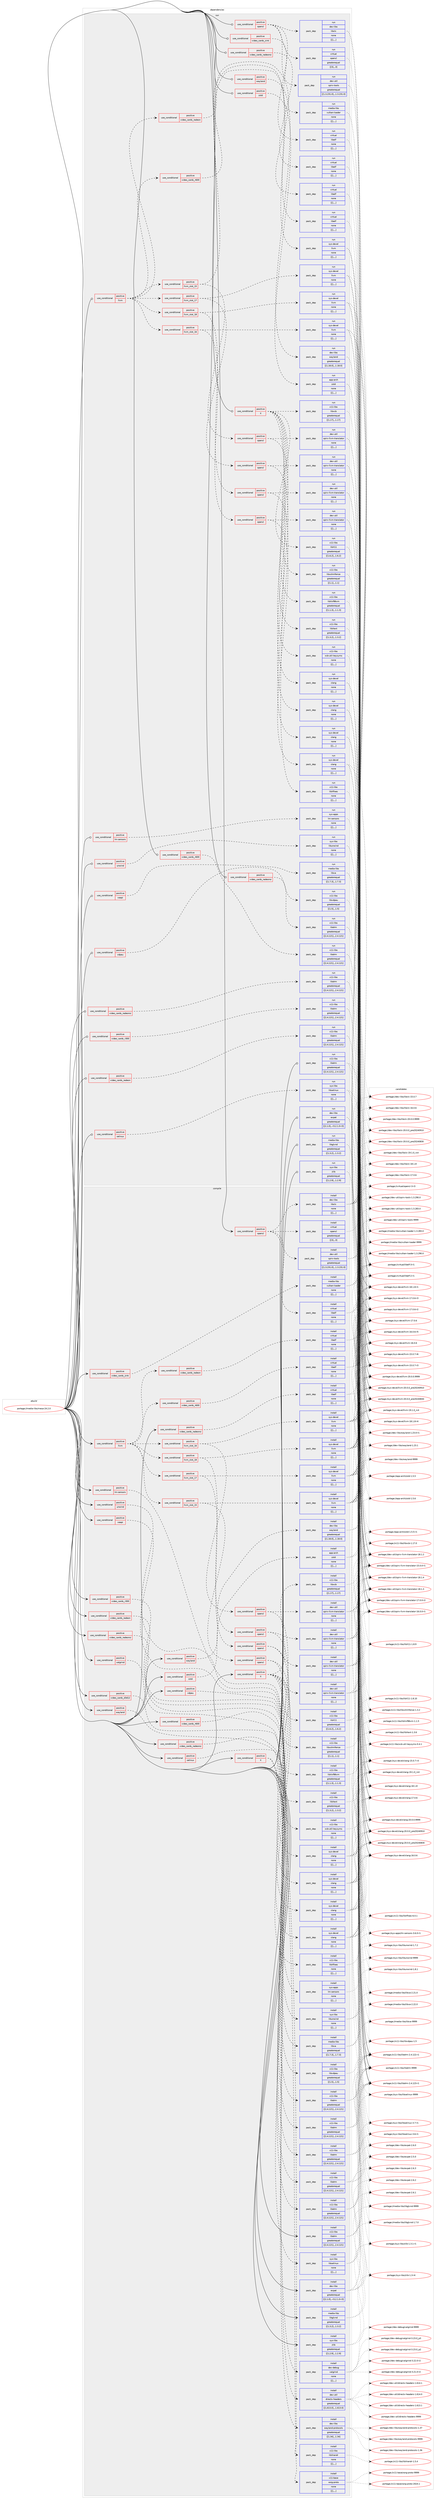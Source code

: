 digraph prolog {

# *************
# Graph options
# *************

newrank=true;
concentrate=true;
compound=true;
graph [rankdir=LR,fontname=Helvetica,fontsize=10,ranksep=1.5];#, ranksep=2.5, nodesep=0.2];
edge  [arrowhead=vee];
node  [fontname=Helvetica,fontsize=10];

# **********
# The ebuild
# **********

subgraph cluster_leftcol {
color=gray;
label=<<i>ebuild</i>>;
id [label="portage://media-libs/mesa-24.2.0", color=red, width=4, href="../media-libs/mesa-24.2.0.svg"];
}

# ****************
# The dependencies
# ****************

subgraph cluster_midcol {
color=gray;
label=<<i>dependencies</i>>;
subgraph cluster_compile {
fillcolor="#eeeeee";
style=filled;
label=<<i>compile</i>>;
subgraph cond79966 {
dependency318483 [label=<<TABLE BORDER="0" CELLBORDER="1" CELLSPACING="0" CELLPADDING="4"><TR><TD ROWSPAN="3" CELLPADDING="10">use_conditional</TD></TR><TR><TD>positive</TD></TR><TR><TD>X</TD></TR></TABLE>>, shape=none, color=red];
subgraph pack235982 {
dependency318484 [label=<<TABLE BORDER="0" CELLBORDER="1" CELLSPACING="0" CELLPADDING="4" WIDTH="220"><TR><TD ROWSPAN="6" CELLPADDING="30">pack_dep</TD></TR><TR><TD WIDTH="110">install</TD></TR><TR><TD>x11-libs</TD></TR><TR><TD>libX11</TD></TR><TR><TD>greaterequal</TD></TR><TR><TD>[[1,6,2],,,1.6.2]</TD></TR></TABLE>>, shape=none, color=blue];
}
dependency318483:e -> dependency318484:w [weight=20,style="dashed",arrowhead="vee"];
subgraph pack235983 {
dependency318485 [label=<<TABLE BORDER="0" CELLBORDER="1" CELLSPACING="0" CELLPADDING="4" WIDTH="220"><TR><TD ROWSPAN="6" CELLPADDING="30">pack_dep</TD></TR><TR><TD WIDTH="110">install</TD></TR><TR><TD>x11-libs</TD></TR><TR><TD>libxshmfence</TD></TR><TR><TD>greaterequal</TD></TR><TR><TD>[[1,1],,,1.1]</TD></TR></TABLE>>, shape=none, color=blue];
}
dependency318483:e -> dependency318485:w [weight=20,style="dashed",arrowhead="vee"];
subgraph pack235984 {
dependency318486 [label=<<TABLE BORDER="0" CELLBORDER="1" CELLSPACING="0" CELLPADDING="4" WIDTH="220"><TR><TD ROWSPAN="6" CELLPADDING="30">pack_dep</TD></TR><TR><TD WIDTH="110">install</TD></TR><TR><TD>x11-libs</TD></TR><TR><TD>libXext</TD></TR><TR><TD>greaterequal</TD></TR><TR><TD>[[1,3,2],,,1.3.2]</TD></TR></TABLE>>, shape=none, color=blue];
}
dependency318483:e -> dependency318486:w [weight=20,style="dashed",arrowhead="vee"];
subgraph pack235985 {
dependency318487 [label=<<TABLE BORDER="0" CELLBORDER="1" CELLSPACING="0" CELLPADDING="4" WIDTH="220"><TR><TD ROWSPAN="6" CELLPADDING="30">pack_dep</TD></TR><TR><TD WIDTH="110">install</TD></TR><TR><TD>x11-libs</TD></TR><TR><TD>libXxf86vm</TD></TR><TR><TD>greaterequal</TD></TR><TR><TD>[[1,1,3],,,1.1.3]</TD></TR></TABLE>>, shape=none, color=blue];
}
dependency318483:e -> dependency318487:w [weight=20,style="dashed",arrowhead="vee"];
subgraph pack235986 {
dependency318488 [label=<<TABLE BORDER="0" CELLBORDER="1" CELLSPACING="0" CELLPADDING="4" WIDTH="220"><TR><TD ROWSPAN="6" CELLPADDING="30">pack_dep</TD></TR><TR><TD WIDTH="110">install</TD></TR><TR><TD>x11-libs</TD></TR><TR><TD>libxcb</TD></TR><TR><TD>greaterequal</TD></TR><TR><TD>[[1,17],,,1.17]</TD></TR></TABLE>>, shape=none, color=blue];
}
dependency318483:e -> dependency318488:w [weight=20,style="dashed",arrowhead="vee"];
subgraph pack235987 {
dependency318489 [label=<<TABLE BORDER="0" CELLBORDER="1" CELLSPACING="0" CELLPADDING="4" WIDTH="220"><TR><TD ROWSPAN="6" CELLPADDING="30">pack_dep</TD></TR><TR><TD WIDTH="110">install</TD></TR><TR><TD>x11-libs</TD></TR><TR><TD>libXfixes</TD></TR><TR><TD>none</TD></TR><TR><TD>[[],,,,]</TD></TR></TABLE>>, shape=none, color=blue];
}
dependency318483:e -> dependency318489:w [weight=20,style="dashed",arrowhead="vee"];
subgraph pack235988 {
dependency318490 [label=<<TABLE BORDER="0" CELLBORDER="1" CELLSPACING="0" CELLPADDING="4" WIDTH="220"><TR><TD ROWSPAN="6" CELLPADDING="30">pack_dep</TD></TR><TR><TD WIDTH="110">install</TD></TR><TR><TD>x11-libs</TD></TR><TR><TD>xcb-util-keysyms</TD></TR><TR><TD>none</TD></TR><TR><TD>[[],,,,]</TD></TR></TABLE>>, shape=none, color=blue];
}
dependency318483:e -> dependency318490:w [weight=20,style="dashed",arrowhead="vee"];
}
id:e -> dependency318483:w [weight=20,style="solid",arrowhead="vee"];
subgraph cond79967 {
dependency318491 [label=<<TABLE BORDER="0" CELLBORDER="1" CELLSPACING="0" CELLPADDING="4"><TR><TD ROWSPAN="3" CELLPADDING="10">use_conditional</TD></TR><TR><TD>positive</TD></TR><TR><TD>X</TD></TR></TABLE>>, shape=none, color=red];
subgraph pack235989 {
dependency318492 [label=<<TABLE BORDER="0" CELLBORDER="1" CELLSPACING="0" CELLPADDING="4" WIDTH="220"><TR><TD ROWSPAN="6" CELLPADDING="30">pack_dep</TD></TR><TR><TD WIDTH="110">install</TD></TR><TR><TD>x11-libs</TD></TR><TR><TD>libXrandr</TD></TR><TR><TD>none</TD></TR><TR><TD>[[],,,,]</TD></TR></TABLE>>, shape=none, color=blue];
}
dependency318491:e -> dependency318492:w [weight=20,style="dashed",arrowhead="vee"];
subgraph pack235990 {
dependency318493 [label=<<TABLE BORDER="0" CELLBORDER="1" CELLSPACING="0" CELLPADDING="4" WIDTH="220"><TR><TD ROWSPAN="6" CELLPADDING="30">pack_dep</TD></TR><TR><TD WIDTH="110">install</TD></TR><TR><TD>x11-base</TD></TR><TR><TD>xorg-proto</TD></TR><TR><TD>none</TD></TR><TR><TD>[[],,,,]</TD></TR></TABLE>>, shape=none, color=blue];
}
dependency318491:e -> dependency318493:w [weight=20,style="dashed",arrowhead="vee"];
}
id:e -> dependency318491:w [weight=20,style="solid",arrowhead="vee"];
subgraph cond79968 {
dependency318494 [label=<<TABLE BORDER="0" CELLBORDER="1" CELLSPACING="0" CELLPADDING="4"><TR><TD ROWSPAN="3" CELLPADDING="10">use_conditional</TD></TR><TR><TD>positive</TD></TR><TR><TD>llvm</TD></TR></TABLE>>, shape=none, color=red];
subgraph cond79969 {
dependency318495 [label=<<TABLE BORDER="0" CELLBORDER="1" CELLSPACING="0" CELLPADDING="4"><TR><TD ROWSPAN="3" CELLPADDING="10">use_conditional</TD></TR><TR><TD>positive</TD></TR><TR><TD>llvm_slot_15</TD></TR></TABLE>>, shape=none, color=red];
subgraph pack235991 {
dependency318496 [label=<<TABLE BORDER="0" CELLBORDER="1" CELLSPACING="0" CELLPADDING="4" WIDTH="220"><TR><TD ROWSPAN="6" CELLPADDING="30">pack_dep</TD></TR><TR><TD WIDTH="110">install</TD></TR><TR><TD>sys-devel</TD></TR><TR><TD>llvm</TD></TR><TR><TD>none</TD></TR><TR><TD>[[],,,,]</TD></TR></TABLE>>, shape=none, color=blue];
}
dependency318495:e -> dependency318496:w [weight=20,style="dashed",arrowhead="vee"];
subgraph cond79970 {
dependency318497 [label=<<TABLE BORDER="0" CELLBORDER="1" CELLSPACING="0" CELLPADDING="4"><TR><TD ROWSPAN="3" CELLPADDING="10">use_conditional</TD></TR><TR><TD>positive</TD></TR><TR><TD>opencl</TD></TR></TABLE>>, shape=none, color=red];
subgraph pack235992 {
dependency318498 [label=<<TABLE BORDER="0" CELLBORDER="1" CELLSPACING="0" CELLPADDING="4" WIDTH="220"><TR><TD ROWSPAN="6" CELLPADDING="30">pack_dep</TD></TR><TR><TD WIDTH="110">install</TD></TR><TR><TD>dev-util</TD></TR><TR><TD>spirv-llvm-translator</TD></TR><TR><TD>none</TD></TR><TR><TD>[[],,,,]</TD></TR></TABLE>>, shape=none, color=blue];
}
dependency318497:e -> dependency318498:w [weight=20,style="dashed",arrowhead="vee"];
subgraph pack235993 {
dependency318499 [label=<<TABLE BORDER="0" CELLBORDER="1" CELLSPACING="0" CELLPADDING="4" WIDTH="220"><TR><TD ROWSPAN="6" CELLPADDING="30">pack_dep</TD></TR><TR><TD WIDTH="110">install</TD></TR><TR><TD>sys-devel</TD></TR><TR><TD>clang</TD></TR><TR><TD>none</TD></TR><TR><TD>[[],,,,]</TD></TR></TABLE>>, shape=none, color=blue];
}
dependency318497:e -> dependency318499:w [weight=20,style="dashed",arrowhead="vee"];
}
dependency318495:e -> dependency318497:w [weight=20,style="dashed",arrowhead="vee"];
}
dependency318494:e -> dependency318495:w [weight=20,style="dashed",arrowhead="vee"];
subgraph cond79971 {
dependency318500 [label=<<TABLE BORDER="0" CELLBORDER="1" CELLSPACING="0" CELLPADDING="4"><TR><TD ROWSPAN="3" CELLPADDING="10">use_conditional</TD></TR><TR><TD>positive</TD></TR><TR><TD>llvm_slot_16</TD></TR></TABLE>>, shape=none, color=red];
subgraph pack235994 {
dependency318501 [label=<<TABLE BORDER="0" CELLBORDER="1" CELLSPACING="0" CELLPADDING="4" WIDTH="220"><TR><TD ROWSPAN="6" CELLPADDING="30">pack_dep</TD></TR><TR><TD WIDTH="110">install</TD></TR><TR><TD>sys-devel</TD></TR><TR><TD>llvm</TD></TR><TR><TD>none</TD></TR><TR><TD>[[],,,,]</TD></TR></TABLE>>, shape=none, color=blue];
}
dependency318500:e -> dependency318501:w [weight=20,style="dashed",arrowhead="vee"];
subgraph cond79972 {
dependency318502 [label=<<TABLE BORDER="0" CELLBORDER="1" CELLSPACING="0" CELLPADDING="4"><TR><TD ROWSPAN="3" CELLPADDING="10">use_conditional</TD></TR><TR><TD>positive</TD></TR><TR><TD>opencl</TD></TR></TABLE>>, shape=none, color=red];
subgraph pack235995 {
dependency318503 [label=<<TABLE BORDER="0" CELLBORDER="1" CELLSPACING="0" CELLPADDING="4" WIDTH="220"><TR><TD ROWSPAN="6" CELLPADDING="30">pack_dep</TD></TR><TR><TD WIDTH="110">install</TD></TR><TR><TD>dev-util</TD></TR><TR><TD>spirv-llvm-translator</TD></TR><TR><TD>none</TD></TR><TR><TD>[[],,,,]</TD></TR></TABLE>>, shape=none, color=blue];
}
dependency318502:e -> dependency318503:w [weight=20,style="dashed",arrowhead="vee"];
subgraph pack235996 {
dependency318504 [label=<<TABLE BORDER="0" CELLBORDER="1" CELLSPACING="0" CELLPADDING="4" WIDTH="220"><TR><TD ROWSPAN="6" CELLPADDING="30">pack_dep</TD></TR><TR><TD WIDTH="110">install</TD></TR><TR><TD>sys-devel</TD></TR><TR><TD>clang</TD></TR><TR><TD>none</TD></TR><TR><TD>[[],,,,]</TD></TR></TABLE>>, shape=none, color=blue];
}
dependency318502:e -> dependency318504:w [weight=20,style="dashed",arrowhead="vee"];
}
dependency318500:e -> dependency318502:w [weight=20,style="dashed",arrowhead="vee"];
}
dependency318494:e -> dependency318500:w [weight=20,style="dashed",arrowhead="vee"];
subgraph cond79973 {
dependency318505 [label=<<TABLE BORDER="0" CELLBORDER="1" CELLSPACING="0" CELLPADDING="4"><TR><TD ROWSPAN="3" CELLPADDING="10">use_conditional</TD></TR><TR><TD>positive</TD></TR><TR><TD>llvm_slot_17</TD></TR></TABLE>>, shape=none, color=red];
subgraph pack235997 {
dependency318506 [label=<<TABLE BORDER="0" CELLBORDER="1" CELLSPACING="0" CELLPADDING="4" WIDTH="220"><TR><TD ROWSPAN="6" CELLPADDING="30">pack_dep</TD></TR><TR><TD WIDTH="110">install</TD></TR><TR><TD>sys-devel</TD></TR><TR><TD>llvm</TD></TR><TR><TD>none</TD></TR><TR><TD>[[],,,,]</TD></TR></TABLE>>, shape=none, color=blue];
}
dependency318505:e -> dependency318506:w [weight=20,style="dashed",arrowhead="vee"];
subgraph cond79974 {
dependency318507 [label=<<TABLE BORDER="0" CELLBORDER="1" CELLSPACING="0" CELLPADDING="4"><TR><TD ROWSPAN="3" CELLPADDING="10">use_conditional</TD></TR><TR><TD>positive</TD></TR><TR><TD>opencl</TD></TR></TABLE>>, shape=none, color=red];
subgraph pack235998 {
dependency318508 [label=<<TABLE BORDER="0" CELLBORDER="1" CELLSPACING="0" CELLPADDING="4" WIDTH="220"><TR><TD ROWSPAN="6" CELLPADDING="30">pack_dep</TD></TR><TR><TD WIDTH="110">install</TD></TR><TR><TD>dev-util</TD></TR><TR><TD>spirv-llvm-translator</TD></TR><TR><TD>none</TD></TR><TR><TD>[[],,,,]</TD></TR></TABLE>>, shape=none, color=blue];
}
dependency318507:e -> dependency318508:w [weight=20,style="dashed",arrowhead="vee"];
subgraph pack235999 {
dependency318509 [label=<<TABLE BORDER="0" CELLBORDER="1" CELLSPACING="0" CELLPADDING="4" WIDTH="220"><TR><TD ROWSPAN="6" CELLPADDING="30">pack_dep</TD></TR><TR><TD WIDTH="110">install</TD></TR><TR><TD>sys-devel</TD></TR><TR><TD>clang</TD></TR><TR><TD>none</TD></TR><TR><TD>[[],,,,]</TD></TR></TABLE>>, shape=none, color=blue];
}
dependency318507:e -> dependency318509:w [weight=20,style="dashed",arrowhead="vee"];
}
dependency318505:e -> dependency318507:w [weight=20,style="dashed",arrowhead="vee"];
}
dependency318494:e -> dependency318505:w [weight=20,style="dashed",arrowhead="vee"];
subgraph cond79975 {
dependency318510 [label=<<TABLE BORDER="0" CELLBORDER="1" CELLSPACING="0" CELLPADDING="4"><TR><TD ROWSPAN="3" CELLPADDING="10">use_conditional</TD></TR><TR><TD>positive</TD></TR><TR><TD>llvm_slot_18</TD></TR></TABLE>>, shape=none, color=red];
subgraph pack236000 {
dependency318511 [label=<<TABLE BORDER="0" CELLBORDER="1" CELLSPACING="0" CELLPADDING="4" WIDTH="220"><TR><TD ROWSPAN="6" CELLPADDING="30">pack_dep</TD></TR><TR><TD WIDTH="110">install</TD></TR><TR><TD>sys-devel</TD></TR><TR><TD>llvm</TD></TR><TR><TD>none</TD></TR><TR><TD>[[],,,,]</TD></TR></TABLE>>, shape=none, color=blue];
}
dependency318510:e -> dependency318511:w [weight=20,style="dashed",arrowhead="vee"];
subgraph cond79976 {
dependency318512 [label=<<TABLE BORDER="0" CELLBORDER="1" CELLSPACING="0" CELLPADDING="4"><TR><TD ROWSPAN="3" CELLPADDING="10">use_conditional</TD></TR><TR><TD>positive</TD></TR><TR><TD>opencl</TD></TR></TABLE>>, shape=none, color=red];
subgraph pack236001 {
dependency318513 [label=<<TABLE BORDER="0" CELLBORDER="1" CELLSPACING="0" CELLPADDING="4" WIDTH="220"><TR><TD ROWSPAN="6" CELLPADDING="30">pack_dep</TD></TR><TR><TD WIDTH="110">install</TD></TR><TR><TD>dev-util</TD></TR><TR><TD>spirv-llvm-translator</TD></TR><TR><TD>none</TD></TR><TR><TD>[[],,,,]</TD></TR></TABLE>>, shape=none, color=blue];
}
dependency318512:e -> dependency318513:w [weight=20,style="dashed",arrowhead="vee"];
subgraph pack236002 {
dependency318514 [label=<<TABLE BORDER="0" CELLBORDER="1" CELLSPACING="0" CELLPADDING="4" WIDTH="220"><TR><TD ROWSPAN="6" CELLPADDING="30">pack_dep</TD></TR><TR><TD WIDTH="110">install</TD></TR><TR><TD>sys-devel</TD></TR><TR><TD>clang</TD></TR><TR><TD>none</TD></TR><TR><TD>[[],,,,]</TD></TR></TABLE>>, shape=none, color=blue];
}
dependency318512:e -> dependency318514:w [weight=20,style="dashed",arrowhead="vee"];
}
dependency318510:e -> dependency318512:w [weight=20,style="dashed",arrowhead="vee"];
}
dependency318494:e -> dependency318510:w [weight=20,style="dashed",arrowhead="vee"];
subgraph cond79977 {
dependency318515 [label=<<TABLE BORDER="0" CELLBORDER="1" CELLSPACING="0" CELLPADDING="4"><TR><TD ROWSPAN="3" CELLPADDING="10">use_conditional</TD></TR><TR><TD>positive</TD></TR><TR><TD>video_cards_r600</TD></TR></TABLE>>, shape=none, color=red];
subgraph pack236003 {
dependency318516 [label=<<TABLE BORDER="0" CELLBORDER="1" CELLSPACING="0" CELLPADDING="4" WIDTH="220"><TR><TD ROWSPAN="6" CELLPADDING="30">pack_dep</TD></TR><TR><TD WIDTH="110">install</TD></TR><TR><TD>virtual</TD></TR><TR><TD>libelf</TD></TR><TR><TD>none</TD></TR><TR><TD>[[],,,,]</TD></TR></TABLE>>, shape=none, color=blue];
}
dependency318515:e -> dependency318516:w [weight=20,style="dashed",arrowhead="vee"];
}
dependency318494:e -> dependency318515:w [weight=20,style="dashed",arrowhead="vee"];
subgraph cond79978 {
dependency318517 [label=<<TABLE BORDER="0" CELLBORDER="1" CELLSPACING="0" CELLPADDING="4"><TR><TD ROWSPAN="3" CELLPADDING="10">use_conditional</TD></TR><TR><TD>positive</TD></TR><TR><TD>video_cards_radeon</TD></TR></TABLE>>, shape=none, color=red];
subgraph pack236004 {
dependency318518 [label=<<TABLE BORDER="0" CELLBORDER="1" CELLSPACING="0" CELLPADDING="4" WIDTH="220"><TR><TD ROWSPAN="6" CELLPADDING="30">pack_dep</TD></TR><TR><TD WIDTH="110">install</TD></TR><TR><TD>virtual</TD></TR><TR><TD>libelf</TD></TR><TR><TD>none</TD></TR><TR><TD>[[],,,,]</TD></TR></TABLE>>, shape=none, color=blue];
}
dependency318517:e -> dependency318518:w [weight=20,style="dashed",arrowhead="vee"];
}
dependency318494:e -> dependency318517:w [weight=20,style="dashed",arrowhead="vee"];
}
id:e -> dependency318494:w [weight=20,style="solid",arrowhead="vee"];
subgraph cond79979 {
dependency318519 [label=<<TABLE BORDER="0" CELLBORDER="1" CELLSPACING="0" CELLPADDING="4"><TR><TD ROWSPAN="3" CELLPADDING="10">use_conditional</TD></TR><TR><TD>positive</TD></TR><TR><TD>lm-sensors</TD></TR></TABLE>>, shape=none, color=red];
subgraph pack236005 {
dependency318520 [label=<<TABLE BORDER="0" CELLBORDER="1" CELLSPACING="0" CELLPADDING="4" WIDTH="220"><TR><TD ROWSPAN="6" CELLPADDING="30">pack_dep</TD></TR><TR><TD WIDTH="110">install</TD></TR><TR><TD>sys-apps</TD></TR><TR><TD>lm-sensors</TD></TR><TR><TD>none</TD></TR><TR><TD>[[],,,,]</TD></TR></TABLE>>, shape=none, color=blue];
}
dependency318519:e -> dependency318520:w [weight=20,style="dashed",arrowhead="vee"];
}
id:e -> dependency318519:w [weight=20,style="solid",arrowhead="vee"];
subgraph cond79980 {
dependency318521 [label=<<TABLE BORDER="0" CELLBORDER="1" CELLSPACING="0" CELLPADDING="4"><TR><TD ROWSPAN="3" CELLPADDING="10">use_conditional</TD></TR><TR><TD>positive</TD></TR><TR><TD>opencl</TD></TR></TABLE>>, shape=none, color=red];
subgraph pack236006 {
dependency318522 [label=<<TABLE BORDER="0" CELLBORDER="1" CELLSPACING="0" CELLPADDING="4" WIDTH="220"><TR><TD ROWSPAN="6" CELLPADDING="30">pack_dep</TD></TR><TR><TD WIDTH="110">install</TD></TR><TR><TD>virtual</TD></TR><TR><TD>opencl</TD></TR><TR><TD>greaterequal</TD></TR><TR><TD>[[3],,,3]</TD></TR></TABLE>>, shape=none, color=blue];
}
dependency318521:e -> dependency318522:w [weight=20,style="dashed",arrowhead="vee"];
subgraph pack236007 {
dependency318523 [label=<<TABLE BORDER="0" CELLBORDER="1" CELLSPACING="0" CELLPADDING="4" WIDTH="220"><TR><TD ROWSPAN="6" CELLPADDING="30">pack_dep</TD></TR><TR><TD WIDTH="110">install</TD></TR><TR><TD>dev-libs</TD></TR><TR><TD>libclc</TD></TR><TR><TD>none</TD></TR><TR><TD>[[],,,,]</TD></TR></TABLE>>, shape=none, color=blue];
}
dependency318521:e -> dependency318523:w [weight=20,style="dashed",arrowhead="vee"];
subgraph pack236008 {
dependency318524 [label=<<TABLE BORDER="0" CELLBORDER="1" CELLSPACING="0" CELLPADDING="4" WIDTH="220"><TR><TD ROWSPAN="6" CELLPADDING="30">pack_dep</TD></TR><TR><TD WIDTH="110">install</TD></TR><TR><TD>dev-util</TD></TR><TR><TD>spirv-tools</TD></TR><TR><TD>greaterequal</TD></TR><TR><TD>[[1,3,231,0],,,1.3.231.0]</TD></TR></TABLE>>, shape=none, color=blue];
}
dependency318521:e -> dependency318524:w [weight=20,style="dashed",arrowhead="vee"];
subgraph pack236009 {
dependency318525 [label=<<TABLE BORDER="0" CELLBORDER="1" CELLSPACING="0" CELLPADDING="4" WIDTH="220"><TR><TD ROWSPAN="6" CELLPADDING="30">pack_dep</TD></TR><TR><TD WIDTH="110">install</TD></TR><TR><TD>virtual</TD></TR><TR><TD>libelf</TD></TR><TR><TD>none</TD></TR><TR><TD>[[],,,,]</TD></TR></TABLE>>, shape=none, color=blue];
}
dependency318521:e -> dependency318525:w [weight=20,style="dashed",arrowhead="vee"];
}
id:e -> dependency318521:w [weight=20,style="solid",arrowhead="vee"];
subgraph cond79981 {
dependency318526 [label=<<TABLE BORDER="0" CELLBORDER="1" CELLSPACING="0" CELLPADDING="4"><TR><TD ROWSPAN="3" CELLPADDING="10">use_conditional</TD></TR><TR><TD>positive</TD></TR><TR><TD>selinux</TD></TR></TABLE>>, shape=none, color=red];
subgraph pack236010 {
dependency318527 [label=<<TABLE BORDER="0" CELLBORDER="1" CELLSPACING="0" CELLPADDING="4" WIDTH="220"><TR><TD ROWSPAN="6" CELLPADDING="30">pack_dep</TD></TR><TR><TD WIDTH="110">install</TD></TR><TR><TD>sys-libs</TD></TR><TR><TD>libselinux</TD></TR><TR><TD>none</TD></TR><TR><TD>[[],,,,]</TD></TR></TABLE>>, shape=none, color=blue];
}
dependency318526:e -> dependency318527:w [weight=20,style="dashed",arrowhead="vee"];
}
id:e -> dependency318526:w [weight=20,style="solid",arrowhead="vee"];
subgraph cond79982 {
dependency318528 [label=<<TABLE BORDER="0" CELLBORDER="1" CELLSPACING="0" CELLPADDING="4"><TR><TD ROWSPAN="3" CELLPADDING="10">use_conditional</TD></TR><TR><TD>positive</TD></TR><TR><TD>unwind</TD></TR></TABLE>>, shape=none, color=red];
subgraph pack236011 {
dependency318529 [label=<<TABLE BORDER="0" CELLBORDER="1" CELLSPACING="0" CELLPADDING="4" WIDTH="220"><TR><TD ROWSPAN="6" CELLPADDING="30">pack_dep</TD></TR><TR><TD WIDTH="110">install</TD></TR><TR><TD>sys-libs</TD></TR><TR><TD>libunwind</TD></TR><TR><TD>none</TD></TR><TR><TD>[[],,,,]</TD></TR></TABLE>>, shape=none, color=blue];
}
dependency318528:e -> dependency318529:w [weight=20,style="dashed",arrowhead="vee"];
}
id:e -> dependency318528:w [weight=20,style="solid",arrowhead="vee"];
subgraph cond79983 {
dependency318530 [label=<<TABLE BORDER="0" CELLBORDER="1" CELLSPACING="0" CELLPADDING="4"><TR><TD ROWSPAN="3" CELLPADDING="10">use_conditional</TD></TR><TR><TD>positive</TD></TR><TR><TD>vaapi</TD></TR></TABLE>>, shape=none, color=red];
subgraph pack236012 {
dependency318531 [label=<<TABLE BORDER="0" CELLBORDER="1" CELLSPACING="0" CELLPADDING="4" WIDTH="220"><TR><TD ROWSPAN="6" CELLPADDING="30">pack_dep</TD></TR><TR><TD WIDTH="110">install</TD></TR><TR><TD>media-libs</TD></TR><TR><TD>libva</TD></TR><TR><TD>greaterequal</TD></TR><TR><TD>[[1,7,3],,,1.7.3]</TD></TR></TABLE>>, shape=none, color=blue];
}
dependency318530:e -> dependency318531:w [weight=20,style="dashed",arrowhead="vee"];
}
id:e -> dependency318530:w [weight=20,style="solid",arrowhead="vee"];
subgraph cond79984 {
dependency318532 [label=<<TABLE BORDER="0" CELLBORDER="1" CELLSPACING="0" CELLPADDING="4"><TR><TD ROWSPAN="3" CELLPADDING="10">use_conditional</TD></TR><TR><TD>positive</TD></TR><TR><TD>valgrind</TD></TR></TABLE>>, shape=none, color=red];
subgraph pack236013 {
dependency318533 [label=<<TABLE BORDER="0" CELLBORDER="1" CELLSPACING="0" CELLPADDING="4" WIDTH="220"><TR><TD ROWSPAN="6" CELLPADDING="30">pack_dep</TD></TR><TR><TD WIDTH="110">install</TD></TR><TR><TD>dev-debug</TD></TR><TR><TD>valgrind</TD></TR><TR><TD>none</TD></TR><TR><TD>[[],,,,]</TD></TR></TABLE>>, shape=none, color=blue];
}
dependency318532:e -> dependency318533:w [weight=20,style="dashed",arrowhead="vee"];
}
id:e -> dependency318532:w [weight=20,style="solid",arrowhead="vee"];
subgraph cond79985 {
dependency318534 [label=<<TABLE BORDER="0" CELLBORDER="1" CELLSPACING="0" CELLPADDING="4"><TR><TD ROWSPAN="3" CELLPADDING="10">use_conditional</TD></TR><TR><TD>positive</TD></TR><TR><TD>vdpau</TD></TR></TABLE>>, shape=none, color=red];
subgraph pack236014 {
dependency318535 [label=<<TABLE BORDER="0" CELLBORDER="1" CELLSPACING="0" CELLPADDING="4" WIDTH="220"><TR><TD ROWSPAN="6" CELLPADDING="30">pack_dep</TD></TR><TR><TD WIDTH="110">install</TD></TR><TR><TD>x11-libs</TD></TR><TR><TD>libvdpau</TD></TR><TR><TD>greaterequal</TD></TR><TR><TD>[[1,5],,,1.5]</TD></TR></TABLE>>, shape=none, color=blue];
}
dependency318534:e -> dependency318535:w [weight=20,style="dashed",arrowhead="vee"];
}
id:e -> dependency318534:w [weight=20,style="solid",arrowhead="vee"];
subgraph cond79986 {
dependency318536 [label=<<TABLE BORDER="0" CELLBORDER="1" CELLSPACING="0" CELLPADDING="4"><TR><TD ROWSPAN="3" CELLPADDING="10">use_conditional</TD></TR><TR><TD>positive</TD></TR><TR><TD>video_cards_d3d12</TD></TR></TABLE>>, shape=none, color=red];
subgraph pack236015 {
dependency318537 [label=<<TABLE BORDER="0" CELLBORDER="1" CELLSPACING="0" CELLPADDING="4" WIDTH="220"><TR><TD ROWSPAN="6" CELLPADDING="30">pack_dep</TD></TR><TR><TD WIDTH="110">install</TD></TR><TR><TD>dev-util</TD></TR><TR><TD>directx-headers</TD></TR><TR><TD>greaterequal</TD></TR><TR><TD>[[1,613,0],,,1.613.0]</TD></TR></TABLE>>, shape=none, color=blue];
}
dependency318536:e -> dependency318537:w [weight=20,style="dashed",arrowhead="vee"];
}
id:e -> dependency318536:w [weight=20,style="solid",arrowhead="vee"];
subgraph cond79987 {
dependency318538 [label=<<TABLE BORDER="0" CELLBORDER="1" CELLSPACING="0" CELLPADDING="4"><TR><TD ROWSPAN="3" CELLPADDING="10">use_conditional</TD></TR><TR><TD>positive</TD></TR><TR><TD>video_cards_r300</TD></TR></TABLE>>, shape=none, color=red];
subgraph pack236016 {
dependency318539 [label=<<TABLE BORDER="0" CELLBORDER="1" CELLSPACING="0" CELLPADDING="4" WIDTH="220"><TR><TD ROWSPAN="6" CELLPADDING="30">pack_dep</TD></TR><TR><TD WIDTH="110">install</TD></TR><TR><TD>x11-libs</TD></TR><TR><TD>libdrm</TD></TR><TR><TD>greaterequal</TD></TR><TR><TD>[[2,4,121],,,2.4.121]</TD></TR></TABLE>>, shape=none, color=blue];
}
dependency318538:e -> dependency318539:w [weight=20,style="dashed",arrowhead="vee"];
}
id:e -> dependency318538:w [weight=20,style="solid",arrowhead="vee"];
subgraph cond79988 {
dependency318540 [label=<<TABLE BORDER="0" CELLBORDER="1" CELLSPACING="0" CELLPADDING="4"><TR><TD ROWSPAN="3" CELLPADDING="10">use_conditional</TD></TR><TR><TD>positive</TD></TR><TR><TD>video_cards_r600</TD></TR></TABLE>>, shape=none, color=red];
subgraph pack236017 {
dependency318541 [label=<<TABLE BORDER="0" CELLBORDER="1" CELLSPACING="0" CELLPADDING="4" WIDTH="220"><TR><TD ROWSPAN="6" CELLPADDING="30">pack_dep</TD></TR><TR><TD WIDTH="110">install</TD></TR><TR><TD>x11-libs</TD></TR><TR><TD>libdrm</TD></TR><TR><TD>greaterequal</TD></TR><TR><TD>[[2,4,121],,,2.4.121]</TD></TR></TABLE>>, shape=none, color=blue];
}
dependency318540:e -> dependency318541:w [weight=20,style="dashed",arrowhead="vee"];
}
id:e -> dependency318540:w [weight=20,style="solid",arrowhead="vee"];
subgraph cond79989 {
dependency318542 [label=<<TABLE BORDER="0" CELLBORDER="1" CELLSPACING="0" CELLPADDING="4"><TR><TD ROWSPAN="3" CELLPADDING="10">use_conditional</TD></TR><TR><TD>positive</TD></TR><TR><TD>video_cards_radeon</TD></TR></TABLE>>, shape=none, color=red];
subgraph pack236018 {
dependency318543 [label=<<TABLE BORDER="0" CELLBORDER="1" CELLSPACING="0" CELLPADDING="4" WIDTH="220"><TR><TD ROWSPAN="6" CELLPADDING="30">pack_dep</TD></TR><TR><TD WIDTH="110">install</TD></TR><TR><TD>x11-libs</TD></TR><TR><TD>libdrm</TD></TR><TR><TD>greaterequal</TD></TR><TR><TD>[[2,4,121],,,2.4.121]</TD></TR></TABLE>>, shape=none, color=blue];
}
dependency318542:e -> dependency318543:w [weight=20,style="dashed",arrowhead="vee"];
}
id:e -> dependency318542:w [weight=20,style="solid",arrowhead="vee"];
subgraph cond79990 {
dependency318544 [label=<<TABLE BORDER="0" CELLBORDER="1" CELLSPACING="0" CELLPADDING="4"><TR><TD ROWSPAN="3" CELLPADDING="10">use_conditional</TD></TR><TR><TD>positive</TD></TR><TR><TD>video_cards_radeonsi</TD></TR></TABLE>>, shape=none, color=red];
subgraph pack236019 {
dependency318545 [label=<<TABLE BORDER="0" CELLBORDER="1" CELLSPACING="0" CELLPADDING="4" WIDTH="220"><TR><TD ROWSPAN="6" CELLPADDING="30">pack_dep</TD></TR><TR><TD WIDTH="110">install</TD></TR><TR><TD>virtual</TD></TR><TR><TD>libelf</TD></TR><TR><TD>none</TD></TR><TR><TD>[[],,,,]</TD></TR></TABLE>>, shape=none, color=blue];
}
dependency318544:e -> dependency318545:w [weight=20,style="dashed",arrowhead="vee"];
}
id:e -> dependency318544:w [weight=20,style="solid",arrowhead="vee"];
subgraph cond79991 {
dependency318546 [label=<<TABLE BORDER="0" CELLBORDER="1" CELLSPACING="0" CELLPADDING="4"><TR><TD ROWSPAN="3" CELLPADDING="10">use_conditional</TD></TR><TR><TD>positive</TD></TR><TR><TD>video_cards_radeonsi</TD></TR></TABLE>>, shape=none, color=red];
subgraph pack236020 {
dependency318547 [label=<<TABLE BORDER="0" CELLBORDER="1" CELLSPACING="0" CELLPADDING="4" WIDTH="220"><TR><TD ROWSPAN="6" CELLPADDING="30">pack_dep</TD></TR><TR><TD WIDTH="110">install</TD></TR><TR><TD>x11-libs</TD></TR><TR><TD>libdrm</TD></TR><TR><TD>greaterequal</TD></TR><TR><TD>[[2,4,121],,,2.4.121]</TD></TR></TABLE>>, shape=none, color=blue];
}
dependency318546:e -> dependency318547:w [weight=20,style="dashed",arrowhead="vee"];
}
id:e -> dependency318546:w [weight=20,style="solid",arrowhead="vee"];
subgraph cond79992 {
dependency318548 [label=<<TABLE BORDER="0" CELLBORDER="1" CELLSPACING="0" CELLPADDING="4"><TR><TD ROWSPAN="3" CELLPADDING="10">use_conditional</TD></TR><TR><TD>positive</TD></TR><TR><TD>video_cards_radeonsi</TD></TR></TABLE>>, shape=none, color=red];
subgraph pack236021 {
dependency318549 [label=<<TABLE BORDER="0" CELLBORDER="1" CELLSPACING="0" CELLPADDING="4" WIDTH="220"><TR><TD ROWSPAN="6" CELLPADDING="30">pack_dep</TD></TR><TR><TD WIDTH="110">install</TD></TR><TR><TD>x11-libs</TD></TR><TR><TD>libdrm</TD></TR><TR><TD>greaterequal</TD></TR><TR><TD>[[2,4,121],,,2.4.121]</TD></TR></TABLE>>, shape=none, color=blue];
}
dependency318548:e -> dependency318549:w [weight=20,style="dashed",arrowhead="vee"];
}
id:e -> dependency318548:w [weight=20,style="solid",arrowhead="vee"];
subgraph cond79993 {
dependency318550 [label=<<TABLE BORDER="0" CELLBORDER="1" CELLSPACING="0" CELLPADDING="4"><TR><TD ROWSPAN="3" CELLPADDING="10">use_conditional</TD></TR><TR><TD>positive</TD></TR><TR><TD>video_cards_zink</TD></TR></TABLE>>, shape=none, color=red];
subgraph pack236022 {
dependency318551 [label=<<TABLE BORDER="0" CELLBORDER="1" CELLSPACING="0" CELLPADDING="4" WIDTH="220"><TR><TD ROWSPAN="6" CELLPADDING="30">pack_dep</TD></TR><TR><TD WIDTH="110">install</TD></TR><TR><TD>media-libs</TD></TR><TR><TD>vulkan-loader</TD></TR><TR><TD>none</TD></TR><TR><TD>[[],,,,]</TD></TR></TABLE>>, shape=none, color=blue];
}
dependency318550:e -> dependency318551:w [weight=20,style="dashed",arrowhead="vee"];
}
id:e -> dependency318550:w [weight=20,style="solid",arrowhead="vee"];
subgraph cond79994 {
dependency318552 [label=<<TABLE BORDER="0" CELLBORDER="1" CELLSPACING="0" CELLPADDING="4"><TR><TD ROWSPAN="3" CELLPADDING="10">use_conditional</TD></TR><TR><TD>positive</TD></TR><TR><TD>wayland</TD></TR></TABLE>>, shape=none, color=red];
subgraph pack236023 {
dependency318553 [label=<<TABLE BORDER="0" CELLBORDER="1" CELLSPACING="0" CELLPADDING="4" WIDTH="220"><TR><TD ROWSPAN="6" CELLPADDING="30">pack_dep</TD></TR><TR><TD WIDTH="110">install</TD></TR><TR><TD>dev-libs</TD></TR><TR><TD>wayland</TD></TR><TR><TD>greaterequal</TD></TR><TR><TD>[[1,18,0],,,1.18.0]</TD></TR></TABLE>>, shape=none, color=blue];
}
dependency318552:e -> dependency318553:w [weight=20,style="dashed",arrowhead="vee"];
}
id:e -> dependency318552:w [weight=20,style="solid",arrowhead="vee"];
subgraph cond79995 {
dependency318554 [label=<<TABLE BORDER="0" CELLBORDER="1" CELLSPACING="0" CELLPADDING="4"><TR><TD ROWSPAN="3" CELLPADDING="10">use_conditional</TD></TR><TR><TD>positive</TD></TR><TR><TD>wayland</TD></TR></TABLE>>, shape=none, color=red];
subgraph pack236024 {
dependency318555 [label=<<TABLE BORDER="0" CELLBORDER="1" CELLSPACING="0" CELLPADDING="4" WIDTH="220"><TR><TD ROWSPAN="6" CELLPADDING="30">pack_dep</TD></TR><TR><TD WIDTH="110">install</TD></TR><TR><TD>dev-libs</TD></TR><TR><TD>wayland-protocols</TD></TR><TR><TD>greaterequal</TD></TR><TR><TD>[[1,34],,,1.34]</TD></TR></TABLE>>, shape=none, color=blue];
}
dependency318554:e -> dependency318555:w [weight=20,style="dashed",arrowhead="vee"];
}
id:e -> dependency318554:w [weight=20,style="solid",arrowhead="vee"];
subgraph cond79996 {
dependency318556 [label=<<TABLE BORDER="0" CELLBORDER="1" CELLSPACING="0" CELLPADDING="4"><TR><TD ROWSPAN="3" CELLPADDING="10">use_conditional</TD></TR><TR><TD>positive</TD></TR><TR><TD>zstd</TD></TR></TABLE>>, shape=none, color=red];
subgraph pack236025 {
dependency318557 [label=<<TABLE BORDER="0" CELLBORDER="1" CELLSPACING="0" CELLPADDING="4" WIDTH="220"><TR><TD ROWSPAN="6" CELLPADDING="30">pack_dep</TD></TR><TR><TD WIDTH="110">install</TD></TR><TR><TD>app-arch</TD></TR><TR><TD>zstd</TD></TR><TR><TD>none</TD></TR><TR><TD>[[],,,,]</TD></TR></TABLE>>, shape=none, color=blue];
}
dependency318556:e -> dependency318557:w [weight=20,style="dashed",arrowhead="vee"];
}
id:e -> dependency318556:w [weight=20,style="solid",arrowhead="vee"];
subgraph pack236026 {
dependency318558 [label=<<TABLE BORDER="0" CELLBORDER="1" CELLSPACING="0" CELLPADDING="4" WIDTH="220"><TR><TD ROWSPAN="6" CELLPADDING="30">pack_dep</TD></TR><TR><TD WIDTH="110">install</TD></TR><TR><TD>dev-libs</TD></TR><TR><TD>expat</TD></TR><TR><TD>greaterequal</TD></TR><TR><TD>[[2,1,0],,-r3,2.1.0-r3]</TD></TR></TABLE>>, shape=none, color=blue];
}
id:e -> dependency318558:w [weight=20,style="solid",arrowhead="vee"];
subgraph pack236027 {
dependency318559 [label=<<TABLE BORDER="0" CELLBORDER="1" CELLSPACING="0" CELLPADDING="4" WIDTH="220"><TR><TD ROWSPAN="6" CELLPADDING="30">pack_dep</TD></TR><TR><TD WIDTH="110">install</TD></TR><TR><TD>media-libs</TD></TR><TR><TD>libglvnd</TD></TR><TR><TD>greaterequal</TD></TR><TR><TD>[[1,3,2],,,1.3.2]</TD></TR></TABLE>>, shape=none, color=blue];
}
id:e -> dependency318559:w [weight=20,style="solid",arrowhead="vee"];
subgraph pack236028 {
dependency318560 [label=<<TABLE BORDER="0" CELLBORDER="1" CELLSPACING="0" CELLPADDING="4" WIDTH="220"><TR><TD ROWSPAN="6" CELLPADDING="30">pack_dep</TD></TR><TR><TD WIDTH="110">install</TD></TR><TR><TD>sys-libs</TD></TR><TR><TD>zlib</TD></TR><TR><TD>greaterequal</TD></TR><TR><TD>[[1,2,9],,,1.2.9]</TD></TR></TABLE>>, shape=none, color=blue];
}
id:e -> dependency318560:w [weight=20,style="solid",arrowhead="vee"];
subgraph pack236029 {
dependency318561 [label=<<TABLE BORDER="0" CELLBORDER="1" CELLSPACING="0" CELLPADDING="4" WIDTH="220"><TR><TD ROWSPAN="6" CELLPADDING="30">pack_dep</TD></TR><TR><TD WIDTH="110">install</TD></TR><TR><TD>x11-libs</TD></TR><TR><TD>libdrm</TD></TR><TR><TD>greaterequal</TD></TR><TR><TD>[[2,4,121],,,2.4.121]</TD></TR></TABLE>>, shape=none, color=blue];
}
id:e -> dependency318561:w [weight=20,style="solid",arrowhead="vee"];
}
subgraph cluster_compileandrun {
fillcolor="#eeeeee";
style=filled;
label=<<i>compile and run</i>>;
}
subgraph cluster_run {
fillcolor="#eeeeee";
style=filled;
label=<<i>run</i>>;
subgraph cond79997 {
dependency318562 [label=<<TABLE BORDER="0" CELLBORDER="1" CELLSPACING="0" CELLPADDING="4"><TR><TD ROWSPAN="3" CELLPADDING="10">use_conditional</TD></TR><TR><TD>positive</TD></TR><TR><TD>X</TD></TR></TABLE>>, shape=none, color=red];
subgraph pack236030 {
dependency318563 [label=<<TABLE BORDER="0" CELLBORDER="1" CELLSPACING="0" CELLPADDING="4" WIDTH="220"><TR><TD ROWSPAN="6" CELLPADDING="30">pack_dep</TD></TR><TR><TD WIDTH="110">run</TD></TR><TR><TD>x11-libs</TD></TR><TR><TD>libX11</TD></TR><TR><TD>greaterequal</TD></TR><TR><TD>[[1,6,2],,,1.6.2]</TD></TR></TABLE>>, shape=none, color=blue];
}
dependency318562:e -> dependency318563:w [weight=20,style="dashed",arrowhead="vee"];
subgraph pack236031 {
dependency318564 [label=<<TABLE BORDER="0" CELLBORDER="1" CELLSPACING="0" CELLPADDING="4" WIDTH="220"><TR><TD ROWSPAN="6" CELLPADDING="30">pack_dep</TD></TR><TR><TD WIDTH="110">run</TD></TR><TR><TD>x11-libs</TD></TR><TR><TD>libxshmfence</TD></TR><TR><TD>greaterequal</TD></TR><TR><TD>[[1,1],,,1.1]</TD></TR></TABLE>>, shape=none, color=blue];
}
dependency318562:e -> dependency318564:w [weight=20,style="dashed",arrowhead="vee"];
subgraph pack236032 {
dependency318565 [label=<<TABLE BORDER="0" CELLBORDER="1" CELLSPACING="0" CELLPADDING="4" WIDTH="220"><TR><TD ROWSPAN="6" CELLPADDING="30">pack_dep</TD></TR><TR><TD WIDTH="110">run</TD></TR><TR><TD>x11-libs</TD></TR><TR><TD>libXext</TD></TR><TR><TD>greaterequal</TD></TR><TR><TD>[[1,3,2],,,1.3.2]</TD></TR></TABLE>>, shape=none, color=blue];
}
dependency318562:e -> dependency318565:w [weight=20,style="dashed",arrowhead="vee"];
subgraph pack236033 {
dependency318566 [label=<<TABLE BORDER="0" CELLBORDER="1" CELLSPACING="0" CELLPADDING="4" WIDTH="220"><TR><TD ROWSPAN="6" CELLPADDING="30">pack_dep</TD></TR><TR><TD WIDTH="110">run</TD></TR><TR><TD>x11-libs</TD></TR><TR><TD>libXxf86vm</TD></TR><TR><TD>greaterequal</TD></TR><TR><TD>[[1,1,3],,,1.1.3]</TD></TR></TABLE>>, shape=none, color=blue];
}
dependency318562:e -> dependency318566:w [weight=20,style="dashed",arrowhead="vee"];
subgraph pack236034 {
dependency318567 [label=<<TABLE BORDER="0" CELLBORDER="1" CELLSPACING="0" CELLPADDING="4" WIDTH="220"><TR><TD ROWSPAN="6" CELLPADDING="30">pack_dep</TD></TR><TR><TD WIDTH="110">run</TD></TR><TR><TD>x11-libs</TD></TR><TR><TD>libxcb</TD></TR><TR><TD>greaterequal</TD></TR><TR><TD>[[1,17],,,1.17]</TD></TR></TABLE>>, shape=none, color=blue];
}
dependency318562:e -> dependency318567:w [weight=20,style="dashed",arrowhead="vee"];
subgraph pack236035 {
dependency318568 [label=<<TABLE BORDER="0" CELLBORDER="1" CELLSPACING="0" CELLPADDING="4" WIDTH="220"><TR><TD ROWSPAN="6" CELLPADDING="30">pack_dep</TD></TR><TR><TD WIDTH="110">run</TD></TR><TR><TD>x11-libs</TD></TR><TR><TD>libXfixes</TD></TR><TR><TD>none</TD></TR><TR><TD>[[],,,,]</TD></TR></TABLE>>, shape=none, color=blue];
}
dependency318562:e -> dependency318568:w [weight=20,style="dashed",arrowhead="vee"];
subgraph pack236036 {
dependency318569 [label=<<TABLE BORDER="0" CELLBORDER="1" CELLSPACING="0" CELLPADDING="4" WIDTH="220"><TR><TD ROWSPAN="6" CELLPADDING="30">pack_dep</TD></TR><TR><TD WIDTH="110">run</TD></TR><TR><TD>x11-libs</TD></TR><TR><TD>xcb-util-keysyms</TD></TR><TR><TD>none</TD></TR><TR><TD>[[],,,,]</TD></TR></TABLE>>, shape=none, color=blue];
}
dependency318562:e -> dependency318569:w [weight=20,style="dashed",arrowhead="vee"];
}
id:e -> dependency318562:w [weight=20,style="solid",arrowhead="odot"];
subgraph cond79998 {
dependency318570 [label=<<TABLE BORDER="0" CELLBORDER="1" CELLSPACING="0" CELLPADDING="4"><TR><TD ROWSPAN="3" CELLPADDING="10">use_conditional</TD></TR><TR><TD>positive</TD></TR><TR><TD>llvm</TD></TR></TABLE>>, shape=none, color=red];
subgraph cond79999 {
dependency318571 [label=<<TABLE BORDER="0" CELLBORDER="1" CELLSPACING="0" CELLPADDING="4"><TR><TD ROWSPAN="3" CELLPADDING="10">use_conditional</TD></TR><TR><TD>positive</TD></TR><TR><TD>llvm_slot_15</TD></TR></TABLE>>, shape=none, color=red];
subgraph pack236037 {
dependency318572 [label=<<TABLE BORDER="0" CELLBORDER="1" CELLSPACING="0" CELLPADDING="4" WIDTH="220"><TR><TD ROWSPAN="6" CELLPADDING="30">pack_dep</TD></TR><TR><TD WIDTH="110">run</TD></TR><TR><TD>sys-devel</TD></TR><TR><TD>llvm</TD></TR><TR><TD>none</TD></TR><TR><TD>[[],,,,]</TD></TR></TABLE>>, shape=none, color=blue];
}
dependency318571:e -> dependency318572:w [weight=20,style="dashed",arrowhead="vee"];
subgraph cond80000 {
dependency318573 [label=<<TABLE BORDER="0" CELLBORDER="1" CELLSPACING="0" CELLPADDING="4"><TR><TD ROWSPAN="3" CELLPADDING="10">use_conditional</TD></TR><TR><TD>positive</TD></TR><TR><TD>opencl</TD></TR></TABLE>>, shape=none, color=red];
subgraph pack236038 {
dependency318574 [label=<<TABLE BORDER="0" CELLBORDER="1" CELLSPACING="0" CELLPADDING="4" WIDTH="220"><TR><TD ROWSPAN="6" CELLPADDING="30">pack_dep</TD></TR><TR><TD WIDTH="110">run</TD></TR><TR><TD>dev-util</TD></TR><TR><TD>spirv-llvm-translator</TD></TR><TR><TD>none</TD></TR><TR><TD>[[],,,,]</TD></TR></TABLE>>, shape=none, color=blue];
}
dependency318573:e -> dependency318574:w [weight=20,style="dashed",arrowhead="vee"];
subgraph pack236039 {
dependency318575 [label=<<TABLE BORDER="0" CELLBORDER="1" CELLSPACING="0" CELLPADDING="4" WIDTH="220"><TR><TD ROWSPAN="6" CELLPADDING="30">pack_dep</TD></TR><TR><TD WIDTH="110">run</TD></TR><TR><TD>sys-devel</TD></TR><TR><TD>clang</TD></TR><TR><TD>none</TD></TR><TR><TD>[[],,,,]</TD></TR></TABLE>>, shape=none, color=blue];
}
dependency318573:e -> dependency318575:w [weight=20,style="dashed",arrowhead="vee"];
}
dependency318571:e -> dependency318573:w [weight=20,style="dashed",arrowhead="vee"];
}
dependency318570:e -> dependency318571:w [weight=20,style="dashed",arrowhead="vee"];
subgraph cond80001 {
dependency318576 [label=<<TABLE BORDER="0" CELLBORDER="1" CELLSPACING="0" CELLPADDING="4"><TR><TD ROWSPAN="3" CELLPADDING="10">use_conditional</TD></TR><TR><TD>positive</TD></TR><TR><TD>llvm_slot_16</TD></TR></TABLE>>, shape=none, color=red];
subgraph pack236040 {
dependency318577 [label=<<TABLE BORDER="0" CELLBORDER="1" CELLSPACING="0" CELLPADDING="4" WIDTH="220"><TR><TD ROWSPAN="6" CELLPADDING="30">pack_dep</TD></TR><TR><TD WIDTH="110">run</TD></TR><TR><TD>sys-devel</TD></TR><TR><TD>llvm</TD></TR><TR><TD>none</TD></TR><TR><TD>[[],,,,]</TD></TR></TABLE>>, shape=none, color=blue];
}
dependency318576:e -> dependency318577:w [weight=20,style="dashed",arrowhead="vee"];
subgraph cond80002 {
dependency318578 [label=<<TABLE BORDER="0" CELLBORDER="1" CELLSPACING="0" CELLPADDING="4"><TR><TD ROWSPAN="3" CELLPADDING="10">use_conditional</TD></TR><TR><TD>positive</TD></TR><TR><TD>opencl</TD></TR></TABLE>>, shape=none, color=red];
subgraph pack236041 {
dependency318579 [label=<<TABLE BORDER="0" CELLBORDER="1" CELLSPACING="0" CELLPADDING="4" WIDTH="220"><TR><TD ROWSPAN="6" CELLPADDING="30">pack_dep</TD></TR><TR><TD WIDTH="110">run</TD></TR><TR><TD>dev-util</TD></TR><TR><TD>spirv-llvm-translator</TD></TR><TR><TD>none</TD></TR><TR><TD>[[],,,,]</TD></TR></TABLE>>, shape=none, color=blue];
}
dependency318578:e -> dependency318579:w [weight=20,style="dashed",arrowhead="vee"];
subgraph pack236042 {
dependency318580 [label=<<TABLE BORDER="0" CELLBORDER="1" CELLSPACING="0" CELLPADDING="4" WIDTH="220"><TR><TD ROWSPAN="6" CELLPADDING="30">pack_dep</TD></TR><TR><TD WIDTH="110">run</TD></TR><TR><TD>sys-devel</TD></TR><TR><TD>clang</TD></TR><TR><TD>none</TD></TR><TR><TD>[[],,,,]</TD></TR></TABLE>>, shape=none, color=blue];
}
dependency318578:e -> dependency318580:w [weight=20,style="dashed",arrowhead="vee"];
}
dependency318576:e -> dependency318578:w [weight=20,style="dashed",arrowhead="vee"];
}
dependency318570:e -> dependency318576:w [weight=20,style="dashed",arrowhead="vee"];
subgraph cond80003 {
dependency318581 [label=<<TABLE BORDER="0" CELLBORDER="1" CELLSPACING="0" CELLPADDING="4"><TR><TD ROWSPAN="3" CELLPADDING="10">use_conditional</TD></TR><TR><TD>positive</TD></TR><TR><TD>llvm_slot_17</TD></TR></TABLE>>, shape=none, color=red];
subgraph pack236043 {
dependency318582 [label=<<TABLE BORDER="0" CELLBORDER="1" CELLSPACING="0" CELLPADDING="4" WIDTH="220"><TR><TD ROWSPAN="6" CELLPADDING="30">pack_dep</TD></TR><TR><TD WIDTH="110">run</TD></TR><TR><TD>sys-devel</TD></TR><TR><TD>llvm</TD></TR><TR><TD>none</TD></TR><TR><TD>[[],,,,]</TD></TR></TABLE>>, shape=none, color=blue];
}
dependency318581:e -> dependency318582:w [weight=20,style="dashed",arrowhead="vee"];
subgraph cond80004 {
dependency318583 [label=<<TABLE BORDER="0" CELLBORDER="1" CELLSPACING="0" CELLPADDING="4"><TR><TD ROWSPAN="3" CELLPADDING="10">use_conditional</TD></TR><TR><TD>positive</TD></TR><TR><TD>opencl</TD></TR></TABLE>>, shape=none, color=red];
subgraph pack236044 {
dependency318584 [label=<<TABLE BORDER="0" CELLBORDER="1" CELLSPACING="0" CELLPADDING="4" WIDTH="220"><TR><TD ROWSPAN="6" CELLPADDING="30">pack_dep</TD></TR><TR><TD WIDTH="110">run</TD></TR><TR><TD>dev-util</TD></TR><TR><TD>spirv-llvm-translator</TD></TR><TR><TD>none</TD></TR><TR><TD>[[],,,,]</TD></TR></TABLE>>, shape=none, color=blue];
}
dependency318583:e -> dependency318584:w [weight=20,style="dashed",arrowhead="vee"];
subgraph pack236045 {
dependency318585 [label=<<TABLE BORDER="0" CELLBORDER="1" CELLSPACING="0" CELLPADDING="4" WIDTH="220"><TR><TD ROWSPAN="6" CELLPADDING="30">pack_dep</TD></TR><TR><TD WIDTH="110">run</TD></TR><TR><TD>sys-devel</TD></TR><TR><TD>clang</TD></TR><TR><TD>none</TD></TR><TR><TD>[[],,,,]</TD></TR></TABLE>>, shape=none, color=blue];
}
dependency318583:e -> dependency318585:w [weight=20,style="dashed",arrowhead="vee"];
}
dependency318581:e -> dependency318583:w [weight=20,style="dashed",arrowhead="vee"];
}
dependency318570:e -> dependency318581:w [weight=20,style="dashed",arrowhead="vee"];
subgraph cond80005 {
dependency318586 [label=<<TABLE BORDER="0" CELLBORDER="1" CELLSPACING="0" CELLPADDING="4"><TR><TD ROWSPAN="3" CELLPADDING="10">use_conditional</TD></TR><TR><TD>positive</TD></TR><TR><TD>llvm_slot_18</TD></TR></TABLE>>, shape=none, color=red];
subgraph pack236046 {
dependency318587 [label=<<TABLE BORDER="0" CELLBORDER="1" CELLSPACING="0" CELLPADDING="4" WIDTH="220"><TR><TD ROWSPAN="6" CELLPADDING="30">pack_dep</TD></TR><TR><TD WIDTH="110">run</TD></TR><TR><TD>sys-devel</TD></TR><TR><TD>llvm</TD></TR><TR><TD>none</TD></TR><TR><TD>[[],,,,]</TD></TR></TABLE>>, shape=none, color=blue];
}
dependency318586:e -> dependency318587:w [weight=20,style="dashed",arrowhead="vee"];
subgraph cond80006 {
dependency318588 [label=<<TABLE BORDER="0" CELLBORDER="1" CELLSPACING="0" CELLPADDING="4"><TR><TD ROWSPAN="3" CELLPADDING="10">use_conditional</TD></TR><TR><TD>positive</TD></TR><TR><TD>opencl</TD></TR></TABLE>>, shape=none, color=red];
subgraph pack236047 {
dependency318589 [label=<<TABLE BORDER="0" CELLBORDER="1" CELLSPACING="0" CELLPADDING="4" WIDTH="220"><TR><TD ROWSPAN="6" CELLPADDING="30">pack_dep</TD></TR><TR><TD WIDTH="110">run</TD></TR><TR><TD>dev-util</TD></TR><TR><TD>spirv-llvm-translator</TD></TR><TR><TD>none</TD></TR><TR><TD>[[],,,,]</TD></TR></TABLE>>, shape=none, color=blue];
}
dependency318588:e -> dependency318589:w [weight=20,style="dashed",arrowhead="vee"];
subgraph pack236048 {
dependency318590 [label=<<TABLE BORDER="0" CELLBORDER="1" CELLSPACING="0" CELLPADDING="4" WIDTH="220"><TR><TD ROWSPAN="6" CELLPADDING="30">pack_dep</TD></TR><TR><TD WIDTH="110">run</TD></TR><TR><TD>sys-devel</TD></TR><TR><TD>clang</TD></TR><TR><TD>none</TD></TR><TR><TD>[[],,,,]</TD></TR></TABLE>>, shape=none, color=blue];
}
dependency318588:e -> dependency318590:w [weight=20,style="dashed",arrowhead="vee"];
}
dependency318586:e -> dependency318588:w [weight=20,style="dashed",arrowhead="vee"];
}
dependency318570:e -> dependency318586:w [weight=20,style="dashed",arrowhead="vee"];
subgraph cond80007 {
dependency318591 [label=<<TABLE BORDER="0" CELLBORDER="1" CELLSPACING="0" CELLPADDING="4"><TR><TD ROWSPAN="3" CELLPADDING="10">use_conditional</TD></TR><TR><TD>positive</TD></TR><TR><TD>video_cards_r600</TD></TR></TABLE>>, shape=none, color=red];
subgraph pack236049 {
dependency318592 [label=<<TABLE BORDER="0" CELLBORDER="1" CELLSPACING="0" CELLPADDING="4" WIDTH="220"><TR><TD ROWSPAN="6" CELLPADDING="30">pack_dep</TD></TR><TR><TD WIDTH="110">run</TD></TR><TR><TD>virtual</TD></TR><TR><TD>libelf</TD></TR><TR><TD>none</TD></TR><TR><TD>[[],,,,]</TD></TR></TABLE>>, shape=none, color=blue];
}
dependency318591:e -> dependency318592:w [weight=20,style="dashed",arrowhead="vee"];
}
dependency318570:e -> dependency318591:w [weight=20,style="dashed",arrowhead="vee"];
subgraph cond80008 {
dependency318593 [label=<<TABLE BORDER="0" CELLBORDER="1" CELLSPACING="0" CELLPADDING="4"><TR><TD ROWSPAN="3" CELLPADDING="10">use_conditional</TD></TR><TR><TD>positive</TD></TR><TR><TD>video_cards_radeon</TD></TR></TABLE>>, shape=none, color=red];
subgraph pack236050 {
dependency318594 [label=<<TABLE BORDER="0" CELLBORDER="1" CELLSPACING="0" CELLPADDING="4" WIDTH="220"><TR><TD ROWSPAN="6" CELLPADDING="30">pack_dep</TD></TR><TR><TD WIDTH="110">run</TD></TR><TR><TD>virtual</TD></TR><TR><TD>libelf</TD></TR><TR><TD>none</TD></TR><TR><TD>[[],,,,]</TD></TR></TABLE>>, shape=none, color=blue];
}
dependency318593:e -> dependency318594:w [weight=20,style="dashed",arrowhead="vee"];
}
dependency318570:e -> dependency318593:w [weight=20,style="dashed",arrowhead="vee"];
}
id:e -> dependency318570:w [weight=20,style="solid",arrowhead="odot"];
subgraph cond80009 {
dependency318595 [label=<<TABLE BORDER="0" CELLBORDER="1" CELLSPACING="0" CELLPADDING="4"><TR><TD ROWSPAN="3" CELLPADDING="10">use_conditional</TD></TR><TR><TD>positive</TD></TR><TR><TD>lm-sensors</TD></TR></TABLE>>, shape=none, color=red];
subgraph pack236051 {
dependency318596 [label=<<TABLE BORDER="0" CELLBORDER="1" CELLSPACING="0" CELLPADDING="4" WIDTH="220"><TR><TD ROWSPAN="6" CELLPADDING="30">pack_dep</TD></TR><TR><TD WIDTH="110">run</TD></TR><TR><TD>sys-apps</TD></TR><TR><TD>lm-sensors</TD></TR><TR><TD>none</TD></TR><TR><TD>[[],,,,]</TD></TR></TABLE>>, shape=none, color=blue];
}
dependency318595:e -> dependency318596:w [weight=20,style="dashed",arrowhead="vee"];
}
id:e -> dependency318595:w [weight=20,style="solid",arrowhead="odot"];
subgraph cond80010 {
dependency318597 [label=<<TABLE BORDER="0" CELLBORDER="1" CELLSPACING="0" CELLPADDING="4"><TR><TD ROWSPAN="3" CELLPADDING="10">use_conditional</TD></TR><TR><TD>positive</TD></TR><TR><TD>opencl</TD></TR></TABLE>>, shape=none, color=red];
subgraph pack236052 {
dependency318598 [label=<<TABLE BORDER="0" CELLBORDER="1" CELLSPACING="0" CELLPADDING="4" WIDTH="220"><TR><TD ROWSPAN="6" CELLPADDING="30">pack_dep</TD></TR><TR><TD WIDTH="110">run</TD></TR><TR><TD>virtual</TD></TR><TR><TD>opencl</TD></TR><TR><TD>greaterequal</TD></TR><TR><TD>[[3],,,3]</TD></TR></TABLE>>, shape=none, color=blue];
}
dependency318597:e -> dependency318598:w [weight=20,style="dashed",arrowhead="vee"];
subgraph pack236053 {
dependency318599 [label=<<TABLE BORDER="0" CELLBORDER="1" CELLSPACING="0" CELLPADDING="4" WIDTH="220"><TR><TD ROWSPAN="6" CELLPADDING="30">pack_dep</TD></TR><TR><TD WIDTH="110">run</TD></TR><TR><TD>dev-libs</TD></TR><TR><TD>libclc</TD></TR><TR><TD>none</TD></TR><TR><TD>[[],,,,]</TD></TR></TABLE>>, shape=none, color=blue];
}
dependency318597:e -> dependency318599:w [weight=20,style="dashed",arrowhead="vee"];
subgraph pack236054 {
dependency318600 [label=<<TABLE BORDER="0" CELLBORDER="1" CELLSPACING="0" CELLPADDING="4" WIDTH="220"><TR><TD ROWSPAN="6" CELLPADDING="30">pack_dep</TD></TR><TR><TD WIDTH="110">run</TD></TR><TR><TD>dev-util</TD></TR><TR><TD>spirv-tools</TD></TR><TR><TD>greaterequal</TD></TR><TR><TD>[[1,3,231,0],,,1.3.231.0]</TD></TR></TABLE>>, shape=none, color=blue];
}
dependency318597:e -> dependency318600:w [weight=20,style="dashed",arrowhead="vee"];
subgraph pack236055 {
dependency318601 [label=<<TABLE BORDER="0" CELLBORDER="1" CELLSPACING="0" CELLPADDING="4" WIDTH="220"><TR><TD ROWSPAN="6" CELLPADDING="30">pack_dep</TD></TR><TR><TD WIDTH="110">run</TD></TR><TR><TD>virtual</TD></TR><TR><TD>libelf</TD></TR><TR><TD>none</TD></TR><TR><TD>[[],,,,]</TD></TR></TABLE>>, shape=none, color=blue];
}
dependency318597:e -> dependency318601:w [weight=20,style="dashed",arrowhead="vee"];
}
id:e -> dependency318597:w [weight=20,style="solid",arrowhead="odot"];
subgraph cond80011 {
dependency318602 [label=<<TABLE BORDER="0" CELLBORDER="1" CELLSPACING="0" CELLPADDING="4"><TR><TD ROWSPAN="3" CELLPADDING="10">use_conditional</TD></TR><TR><TD>positive</TD></TR><TR><TD>selinux</TD></TR></TABLE>>, shape=none, color=red];
subgraph pack236056 {
dependency318603 [label=<<TABLE BORDER="0" CELLBORDER="1" CELLSPACING="0" CELLPADDING="4" WIDTH="220"><TR><TD ROWSPAN="6" CELLPADDING="30">pack_dep</TD></TR><TR><TD WIDTH="110">run</TD></TR><TR><TD>sys-libs</TD></TR><TR><TD>libselinux</TD></TR><TR><TD>none</TD></TR><TR><TD>[[],,,,]</TD></TR></TABLE>>, shape=none, color=blue];
}
dependency318602:e -> dependency318603:w [weight=20,style="dashed",arrowhead="vee"];
}
id:e -> dependency318602:w [weight=20,style="solid",arrowhead="odot"];
subgraph cond80012 {
dependency318604 [label=<<TABLE BORDER="0" CELLBORDER="1" CELLSPACING="0" CELLPADDING="4"><TR><TD ROWSPAN="3" CELLPADDING="10">use_conditional</TD></TR><TR><TD>positive</TD></TR><TR><TD>unwind</TD></TR></TABLE>>, shape=none, color=red];
subgraph pack236057 {
dependency318605 [label=<<TABLE BORDER="0" CELLBORDER="1" CELLSPACING="0" CELLPADDING="4" WIDTH="220"><TR><TD ROWSPAN="6" CELLPADDING="30">pack_dep</TD></TR><TR><TD WIDTH="110">run</TD></TR><TR><TD>sys-libs</TD></TR><TR><TD>libunwind</TD></TR><TR><TD>none</TD></TR><TR><TD>[[],,,,]</TD></TR></TABLE>>, shape=none, color=blue];
}
dependency318604:e -> dependency318605:w [weight=20,style="dashed",arrowhead="vee"];
}
id:e -> dependency318604:w [weight=20,style="solid",arrowhead="odot"];
subgraph cond80013 {
dependency318606 [label=<<TABLE BORDER="0" CELLBORDER="1" CELLSPACING="0" CELLPADDING="4"><TR><TD ROWSPAN="3" CELLPADDING="10">use_conditional</TD></TR><TR><TD>positive</TD></TR><TR><TD>vaapi</TD></TR></TABLE>>, shape=none, color=red];
subgraph pack236058 {
dependency318607 [label=<<TABLE BORDER="0" CELLBORDER="1" CELLSPACING="0" CELLPADDING="4" WIDTH="220"><TR><TD ROWSPAN="6" CELLPADDING="30">pack_dep</TD></TR><TR><TD WIDTH="110">run</TD></TR><TR><TD>media-libs</TD></TR><TR><TD>libva</TD></TR><TR><TD>greaterequal</TD></TR><TR><TD>[[1,7,3],,,1.7.3]</TD></TR></TABLE>>, shape=none, color=blue];
}
dependency318606:e -> dependency318607:w [weight=20,style="dashed",arrowhead="vee"];
}
id:e -> dependency318606:w [weight=20,style="solid",arrowhead="odot"];
subgraph cond80014 {
dependency318608 [label=<<TABLE BORDER="0" CELLBORDER="1" CELLSPACING="0" CELLPADDING="4"><TR><TD ROWSPAN="3" CELLPADDING="10">use_conditional</TD></TR><TR><TD>positive</TD></TR><TR><TD>vdpau</TD></TR></TABLE>>, shape=none, color=red];
subgraph pack236059 {
dependency318609 [label=<<TABLE BORDER="0" CELLBORDER="1" CELLSPACING="0" CELLPADDING="4" WIDTH="220"><TR><TD ROWSPAN="6" CELLPADDING="30">pack_dep</TD></TR><TR><TD WIDTH="110">run</TD></TR><TR><TD>x11-libs</TD></TR><TR><TD>libvdpau</TD></TR><TR><TD>greaterequal</TD></TR><TR><TD>[[1,5],,,1.5]</TD></TR></TABLE>>, shape=none, color=blue];
}
dependency318608:e -> dependency318609:w [weight=20,style="dashed",arrowhead="vee"];
}
id:e -> dependency318608:w [weight=20,style="solid",arrowhead="odot"];
subgraph cond80015 {
dependency318610 [label=<<TABLE BORDER="0" CELLBORDER="1" CELLSPACING="0" CELLPADDING="4"><TR><TD ROWSPAN="3" CELLPADDING="10">use_conditional</TD></TR><TR><TD>positive</TD></TR><TR><TD>video_cards_r300</TD></TR></TABLE>>, shape=none, color=red];
subgraph pack236060 {
dependency318611 [label=<<TABLE BORDER="0" CELLBORDER="1" CELLSPACING="0" CELLPADDING="4" WIDTH="220"><TR><TD ROWSPAN="6" CELLPADDING="30">pack_dep</TD></TR><TR><TD WIDTH="110">run</TD></TR><TR><TD>x11-libs</TD></TR><TR><TD>libdrm</TD></TR><TR><TD>greaterequal</TD></TR><TR><TD>[[2,4,121],,,2.4.121]</TD></TR></TABLE>>, shape=none, color=blue];
}
dependency318610:e -> dependency318611:w [weight=20,style="dashed",arrowhead="vee"];
}
id:e -> dependency318610:w [weight=20,style="solid",arrowhead="odot"];
subgraph cond80016 {
dependency318612 [label=<<TABLE BORDER="0" CELLBORDER="1" CELLSPACING="0" CELLPADDING="4"><TR><TD ROWSPAN="3" CELLPADDING="10">use_conditional</TD></TR><TR><TD>positive</TD></TR><TR><TD>video_cards_r600</TD></TR></TABLE>>, shape=none, color=red];
subgraph pack236061 {
dependency318613 [label=<<TABLE BORDER="0" CELLBORDER="1" CELLSPACING="0" CELLPADDING="4" WIDTH="220"><TR><TD ROWSPAN="6" CELLPADDING="30">pack_dep</TD></TR><TR><TD WIDTH="110">run</TD></TR><TR><TD>x11-libs</TD></TR><TR><TD>libdrm</TD></TR><TR><TD>greaterequal</TD></TR><TR><TD>[[2,4,121],,,2.4.121]</TD></TR></TABLE>>, shape=none, color=blue];
}
dependency318612:e -> dependency318613:w [weight=20,style="dashed",arrowhead="vee"];
}
id:e -> dependency318612:w [weight=20,style="solid",arrowhead="odot"];
subgraph cond80017 {
dependency318614 [label=<<TABLE BORDER="0" CELLBORDER="1" CELLSPACING="0" CELLPADDING="4"><TR><TD ROWSPAN="3" CELLPADDING="10">use_conditional</TD></TR><TR><TD>positive</TD></TR><TR><TD>video_cards_radeon</TD></TR></TABLE>>, shape=none, color=red];
subgraph pack236062 {
dependency318615 [label=<<TABLE BORDER="0" CELLBORDER="1" CELLSPACING="0" CELLPADDING="4" WIDTH="220"><TR><TD ROWSPAN="6" CELLPADDING="30">pack_dep</TD></TR><TR><TD WIDTH="110">run</TD></TR><TR><TD>x11-libs</TD></TR><TR><TD>libdrm</TD></TR><TR><TD>greaterequal</TD></TR><TR><TD>[[2,4,121],,,2.4.121]</TD></TR></TABLE>>, shape=none, color=blue];
}
dependency318614:e -> dependency318615:w [weight=20,style="dashed",arrowhead="vee"];
}
id:e -> dependency318614:w [weight=20,style="solid",arrowhead="odot"];
subgraph cond80018 {
dependency318616 [label=<<TABLE BORDER="0" CELLBORDER="1" CELLSPACING="0" CELLPADDING="4"><TR><TD ROWSPAN="3" CELLPADDING="10">use_conditional</TD></TR><TR><TD>positive</TD></TR><TR><TD>video_cards_radeonsi</TD></TR></TABLE>>, shape=none, color=red];
subgraph pack236063 {
dependency318617 [label=<<TABLE BORDER="0" CELLBORDER="1" CELLSPACING="0" CELLPADDING="4" WIDTH="220"><TR><TD ROWSPAN="6" CELLPADDING="30">pack_dep</TD></TR><TR><TD WIDTH="110">run</TD></TR><TR><TD>virtual</TD></TR><TR><TD>libelf</TD></TR><TR><TD>none</TD></TR><TR><TD>[[],,,,]</TD></TR></TABLE>>, shape=none, color=blue];
}
dependency318616:e -> dependency318617:w [weight=20,style="dashed",arrowhead="vee"];
}
id:e -> dependency318616:w [weight=20,style="solid",arrowhead="odot"];
subgraph cond80019 {
dependency318618 [label=<<TABLE BORDER="0" CELLBORDER="1" CELLSPACING="0" CELLPADDING="4"><TR><TD ROWSPAN="3" CELLPADDING="10">use_conditional</TD></TR><TR><TD>positive</TD></TR><TR><TD>video_cards_radeonsi</TD></TR></TABLE>>, shape=none, color=red];
subgraph pack236064 {
dependency318619 [label=<<TABLE BORDER="0" CELLBORDER="1" CELLSPACING="0" CELLPADDING="4" WIDTH="220"><TR><TD ROWSPAN="6" CELLPADDING="30">pack_dep</TD></TR><TR><TD WIDTH="110">run</TD></TR><TR><TD>x11-libs</TD></TR><TR><TD>libdrm</TD></TR><TR><TD>greaterequal</TD></TR><TR><TD>[[2,4,121],,,2.4.121]</TD></TR></TABLE>>, shape=none, color=blue];
}
dependency318618:e -> dependency318619:w [weight=20,style="dashed",arrowhead="vee"];
}
id:e -> dependency318618:w [weight=20,style="solid",arrowhead="odot"];
subgraph cond80020 {
dependency318620 [label=<<TABLE BORDER="0" CELLBORDER="1" CELLSPACING="0" CELLPADDING="4"><TR><TD ROWSPAN="3" CELLPADDING="10">use_conditional</TD></TR><TR><TD>positive</TD></TR><TR><TD>video_cards_radeonsi</TD></TR></TABLE>>, shape=none, color=red];
subgraph pack236065 {
dependency318621 [label=<<TABLE BORDER="0" CELLBORDER="1" CELLSPACING="0" CELLPADDING="4" WIDTH="220"><TR><TD ROWSPAN="6" CELLPADDING="30">pack_dep</TD></TR><TR><TD WIDTH="110">run</TD></TR><TR><TD>x11-libs</TD></TR><TR><TD>libdrm</TD></TR><TR><TD>greaterequal</TD></TR><TR><TD>[[2,4,121],,,2.4.121]</TD></TR></TABLE>>, shape=none, color=blue];
}
dependency318620:e -> dependency318621:w [weight=20,style="dashed",arrowhead="vee"];
}
id:e -> dependency318620:w [weight=20,style="solid",arrowhead="odot"];
subgraph cond80021 {
dependency318622 [label=<<TABLE BORDER="0" CELLBORDER="1" CELLSPACING="0" CELLPADDING="4"><TR><TD ROWSPAN="3" CELLPADDING="10">use_conditional</TD></TR><TR><TD>positive</TD></TR><TR><TD>video_cards_zink</TD></TR></TABLE>>, shape=none, color=red];
subgraph pack236066 {
dependency318623 [label=<<TABLE BORDER="0" CELLBORDER="1" CELLSPACING="0" CELLPADDING="4" WIDTH="220"><TR><TD ROWSPAN="6" CELLPADDING="30">pack_dep</TD></TR><TR><TD WIDTH="110">run</TD></TR><TR><TD>media-libs</TD></TR><TR><TD>vulkan-loader</TD></TR><TR><TD>none</TD></TR><TR><TD>[[],,,,]</TD></TR></TABLE>>, shape=none, color=blue];
}
dependency318622:e -> dependency318623:w [weight=20,style="dashed",arrowhead="vee"];
}
id:e -> dependency318622:w [weight=20,style="solid",arrowhead="odot"];
subgraph cond80022 {
dependency318624 [label=<<TABLE BORDER="0" CELLBORDER="1" CELLSPACING="0" CELLPADDING="4"><TR><TD ROWSPAN="3" CELLPADDING="10">use_conditional</TD></TR><TR><TD>positive</TD></TR><TR><TD>wayland</TD></TR></TABLE>>, shape=none, color=red];
subgraph pack236067 {
dependency318625 [label=<<TABLE BORDER="0" CELLBORDER="1" CELLSPACING="0" CELLPADDING="4" WIDTH="220"><TR><TD ROWSPAN="6" CELLPADDING="30">pack_dep</TD></TR><TR><TD WIDTH="110">run</TD></TR><TR><TD>dev-libs</TD></TR><TR><TD>wayland</TD></TR><TR><TD>greaterequal</TD></TR><TR><TD>[[1,18,0],,,1.18.0]</TD></TR></TABLE>>, shape=none, color=blue];
}
dependency318624:e -> dependency318625:w [weight=20,style="dashed",arrowhead="vee"];
}
id:e -> dependency318624:w [weight=20,style="solid",arrowhead="odot"];
subgraph cond80023 {
dependency318626 [label=<<TABLE BORDER="0" CELLBORDER="1" CELLSPACING="0" CELLPADDING="4"><TR><TD ROWSPAN="3" CELLPADDING="10">use_conditional</TD></TR><TR><TD>positive</TD></TR><TR><TD>zstd</TD></TR></TABLE>>, shape=none, color=red];
subgraph pack236068 {
dependency318627 [label=<<TABLE BORDER="0" CELLBORDER="1" CELLSPACING="0" CELLPADDING="4" WIDTH="220"><TR><TD ROWSPAN="6" CELLPADDING="30">pack_dep</TD></TR><TR><TD WIDTH="110">run</TD></TR><TR><TD>app-arch</TD></TR><TR><TD>zstd</TD></TR><TR><TD>none</TD></TR><TR><TD>[[],,,,]</TD></TR></TABLE>>, shape=none, color=blue];
}
dependency318626:e -> dependency318627:w [weight=20,style="dashed",arrowhead="vee"];
}
id:e -> dependency318626:w [weight=20,style="solid",arrowhead="odot"];
subgraph pack236069 {
dependency318628 [label=<<TABLE BORDER="0" CELLBORDER="1" CELLSPACING="0" CELLPADDING="4" WIDTH="220"><TR><TD ROWSPAN="6" CELLPADDING="30">pack_dep</TD></TR><TR><TD WIDTH="110">run</TD></TR><TR><TD>dev-libs</TD></TR><TR><TD>expat</TD></TR><TR><TD>greaterequal</TD></TR><TR><TD>[[2,1,0],,-r3,2.1.0-r3]</TD></TR></TABLE>>, shape=none, color=blue];
}
id:e -> dependency318628:w [weight=20,style="solid",arrowhead="odot"];
subgraph pack236070 {
dependency318629 [label=<<TABLE BORDER="0" CELLBORDER="1" CELLSPACING="0" CELLPADDING="4" WIDTH="220"><TR><TD ROWSPAN="6" CELLPADDING="30">pack_dep</TD></TR><TR><TD WIDTH="110">run</TD></TR><TR><TD>media-libs</TD></TR><TR><TD>libglvnd</TD></TR><TR><TD>greaterequal</TD></TR><TR><TD>[[1,3,2],,,1.3.2]</TD></TR></TABLE>>, shape=none, color=blue];
}
id:e -> dependency318629:w [weight=20,style="solid",arrowhead="odot"];
subgraph pack236071 {
dependency318630 [label=<<TABLE BORDER="0" CELLBORDER="1" CELLSPACING="0" CELLPADDING="4" WIDTH="220"><TR><TD ROWSPAN="6" CELLPADDING="30">pack_dep</TD></TR><TR><TD WIDTH="110">run</TD></TR><TR><TD>sys-libs</TD></TR><TR><TD>zlib</TD></TR><TR><TD>greaterequal</TD></TR><TR><TD>[[1,2,9],,,1.2.9]</TD></TR></TABLE>>, shape=none, color=blue];
}
id:e -> dependency318630:w [weight=20,style="solid",arrowhead="odot"];
subgraph pack236072 {
dependency318631 [label=<<TABLE BORDER="0" CELLBORDER="1" CELLSPACING="0" CELLPADDING="4" WIDTH="220"><TR><TD ROWSPAN="6" CELLPADDING="30">pack_dep</TD></TR><TR><TD WIDTH="110">run</TD></TR><TR><TD>x11-libs</TD></TR><TR><TD>libdrm</TD></TR><TR><TD>greaterequal</TD></TR><TR><TD>[[2,4,121],,,2.4.121]</TD></TR></TABLE>>, shape=none, color=blue];
}
id:e -> dependency318631:w [weight=20,style="solid",arrowhead="odot"];
}
}

# **************
# The candidates
# **************

subgraph cluster_choices {
rank=same;
color=gray;
label=<<i>candidates</i>>;

subgraph choice235982 {
color=black;
nodesep=1;
choice12049494510810598115471081059888494945494656464948 [label="portage://x11-libs/libX11-1.8.10", color=red, width=4,href="../x11-libs/libX11-1.8.10.svg"];
choice120494945108105981154710810598884949454946564657 [label="portage://x11-libs/libX11-1.8.9", color=red, width=4,href="../x11-libs/libX11-1.8.9.svg"];
dependency318484:e -> choice12049494510810598115471081059888494945494656464948:w [style=dotted,weight="100"];
dependency318484:e -> choice120494945108105981154710810598884949454946564657:w [style=dotted,weight="100"];
}
subgraph choice235983 {
color=black;
nodesep=1;
choice12049494510810598115471081059812011510410910210111099101454946514650 [label="portage://x11-libs/libxshmfence-1.3.2", color=red, width=4,href="../x11-libs/libxshmfence-1.3.2.svg"];
dependency318485:e -> choice12049494510810598115471081059812011510410910210111099101454946514650:w [style=dotted,weight="100"];
}
subgraph choice235984 {
color=black;
nodesep=1;
choice12049494510810598115471081059888101120116454946514654 [label="portage://x11-libs/libXext-1.3.6", color=red, width=4,href="../x11-libs/libXext-1.3.6.svg"];
dependency318486:e -> choice12049494510810598115471081059888101120116454946514654:w [style=dotted,weight="100"];
}
subgraph choice235985 {
color=black;
nodesep=1;
choice120494945108105981154710810598881201025654118109454946494653 [label="portage://x11-libs/libXxf86vm-1.1.5", color=red, width=4,href="../x11-libs/libXxf86vm-1.1.5.svg"];
dependency318487:e -> choice120494945108105981154710810598881201025654118109454946494653:w [style=dotted,weight="100"];
}
subgraph choice235986 {
color=black;
nodesep=1;
choice120494945108105981154710810598120999845494649554648 [label="portage://x11-libs/libxcb-1.17.0", color=red, width=4,href="../x11-libs/libxcb-1.17.0.svg"];
dependency318488:e -> choice120494945108105981154710810598120999845494649554648:w [style=dotted,weight="100"];
}
subgraph choice235987 {
color=black;
nodesep=1;
choice12049494510810598115471081059888102105120101115455446484649 [label="portage://x11-libs/libXfixes-6.0.1", color=red, width=4,href="../x11-libs/libXfixes-6.0.1.svg"];
dependency318489:e -> choice12049494510810598115471081059888102105120101115455446484649:w [style=dotted,weight="100"];
}
subgraph choice235988 {
color=black;
nodesep=1;
choice120494945108105981154712099984511711610510845107101121115121109115454846524649 [label="portage://x11-libs/xcb-util-keysyms-0.4.1", color=red, width=4,href="../x11-libs/xcb-util-keysyms-0.4.1.svg"];
dependency318490:e -> choice120494945108105981154712099984511711610510845107101121115121109115454846524649:w [style=dotted,weight="100"];
}
subgraph choice235989 {
color=black;
nodesep=1;
choice1204949451081059811547108105988811497110100114454946534652 [label="portage://x11-libs/libXrandr-1.5.4", color=red, width=4,href="../x11-libs/libXrandr-1.5.4.svg"];
dependency318492:e -> choice1204949451081059811547108105988811497110100114454946534652:w [style=dotted,weight="100"];
}
subgraph choice235990 {
color=black;
nodesep=1;
choice120494945989711510147120111114103451121141111161114557575757 [label="portage://x11-base/xorg-proto-9999", color=red, width=4,href="../x11-base/xorg-proto-9999.svg"];
choice1204949459897115101471201111141034511211411111611145504850524649 [label="portage://x11-base/xorg-proto-2024.1", color=red, width=4,href="../x11-base/xorg-proto-2024.1.svg"];
dependency318493:e -> choice120494945989711510147120111114103451121141111161114557575757:w [style=dotted,weight="100"];
dependency318493:e -> choice1204949459897115101471201111141034511211411111611145504850524649:w [style=dotted,weight="100"];
}
subgraph choice235991 {
color=black;
nodesep=1;
choice1151211154510010111810110847108108118109455048464846484657575757 [label="portage://sys-devel/llvm-20.0.0.9999", color=red, width=4,href="../sys-devel/llvm-20.0.0.9999.svg"];
choice115121115451001011181011084710810811810945504846484648951121141015048505248574948 [label="portage://sys-devel/llvm-20.0.0_pre20240910", color=red, width=4,href="../sys-devel/llvm-20.0.0_pre20240910.svg"];
choice115121115451001011181011084710810811810945504846484648951121141015048505248565148 [label="portage://sys-devel/llvm-20.0.0_pre20240830", color=red, width=4,href="../sys-devel/llvm-20.0.0_pre20240830.svg"];
choice115121115451001011181011084710810811810945495746494648951149952 [label="portage://sys-devel/llvm-19.1.0_rc4", color=red, width=4,href="../sys-devel/llvm-19.1.0_rc4.svg"];
choice1151211154510010111810110847108108118109454956464946564511452 [label="portage://sys-devel/llvm-18.1.8-r4", color=red, width=4,href="../sys-devel/llvm-18.1.8-r4.svg"];
choice1151211154510010111810110847108108118109454956464946564511449 [label="portage://sys-devel/llvm-18.1.8-r1", color=red, width=4,href="../sys-devel/llvm-18.1.8-r1.svg"];
choice1151211154510010111810110847108108118109454955464846544511451 [label="portage://sys-devel/llvm-17.0.6-r3", color=red, width=4,href="../sys-devel/llvm-17.0.6-r3.svg"];
choice1151211154510010111810110847108108118109454955464846544511450 [label="portage://sys-devel/llvm-17.0.6-r2", color=red, width=4,href="../sys-devel/llvm-17.0.6-r2.svg"];
choice115121115451001011181011084710810811810945495546484654 [label="portage://sys-devel/llvm-17.0.6", color=red, width=4,href="../sys-devel/llvm-17.0.6.svg"];
choice1151211154510010111810110847108108118109454954464846544511453 [label="portage://sys-devel/llvm-16.0.6-r5", color=red, width=4,href="../sys-devel/llvm-16.0.6-r5.svg"];
choice115121115451001011181011084710810811810945495446484654 [label="portage://sys-devel/llvm-16.0.6", color=red, width=4,href="../sys-devel/llvm-16.0.6.svg"];
choice1151211154510010111810110847108108118109454953464846554511454 [label="portage://sys-devel/llvm-15.0.7-r6", color=red, width=4,href="../sys-devel/llvm-15.0.7-r6.svg"];
choice1151211154510010111810110847108108118109454953464846554511451 [label="portage://sys-devel/llvm-15.0.7-r3", color=red, width=4,href="../sys-devel/llvm-15.0.7-r3.svg"];
dependency318496:e -> choice1151211154510010111810110847108108118109455048464846484657575757:w [style=dotted,weight="100"];
dependency318496:e -> choice115121115451001011181011084710810811810945504846484648951121141015048505248574948:w [style=dotted,weight="100"];
dependency318496:e -> choice115121115451001011181011084710810811810945504846484648951121141015048505248565148:w [style=dotted,weight="100"];
dependency318496:e -> choice115121115451001011181011084710810811810945495746494648951149952:w [style=dotted,weight="100"];
dependency318496:e -> choice1151211154510010111810110847108108118109454956464946564511452:w [style=dotted,weight="100"];
dependency318496:e -> choice1151211154510010111810110847108108118109454956464946564511449:w [style=dotted,weight="100"];
dependency318496:e -> choice1151211154510010111810110847108108118109454955464846544511451:w [style=dotted,weight="100"];
dependency318496:e -> choice1151211154510010111810110847108108118109454955464846544511450:w [style=dotted,weight="100"];
dependency318496:e -> choice115121115451001011181011084710810811810945495546484654:w [style=dotted,weight="100"];
dependency318496:e -> choice1151211154510010111810110847108108118109454954464846544511453:w [style=dotted,weight="100"];
dependency318496:e -> choice115121115451001011181011084710810811810945495446484654:w [style=dotted,weight="100"];
dependency318496:e -> choice1151211154510010111810110847108108118109454953464846554511454:w [style=dotted,weight="100"];
dependency318496:e -> choice1151211154510010111810110847108108118109454953464846554511451:w [style=dotted,weight="100"];
}
subgraph choice235992 {
color=black;
nodesep=1;
choice10010111845117116105108471151121051141184510810811810945116114971101151089711611111445495646494652 [label="portage://dev-util/spirv-llvm-translator-18.1.4", color=red, width=4,href="../dev-util/spirv-llvm-translator-18.1.4.svg"];
choice10010111845117116105108471151121051141184510810811810945116114971101151089711611111445495646494651 [label="portage://dev-util/spirv-llvm-translator-18.1.3", color=red, width=4,href="../dev-util/spirv-llvm-translator-18.1.3.svg"];
choice10010111845117116105108471151121051141184510810811810945116114971101151089711611111445495646494650 [label="portage://dev-util/spirv-llvm-translator-18.1.2", color=red, width=4,href="../dev-util/spirv-llvm-translator-18.1.2.svg"];
choice100101118451171161051084711511210511411845108108118109451161149711011510897116111114454955464846484511450 [label="portage://dev-util/spirv-llvm-translator-17.0.0-r2", color=red, width=4,href="../dev-util/spirv-llvm-translator-17.0.0-r2.svg"];
choice100101118451171161051084711511210511411845108108118109451161149711011510897116111114454954464846484511449 [label="portage://dev-util/spirv-llvm-translator-16.0.0-r1", color=red, width=4,href="../dev-util/spirv-llvm-translator-16.0.0-r1.svg"];
choice100101118451171161051084711511210511411845108108118109451161149711011510897116111114454953464846484511449 [label="portage://dev-util/spirv-llvm-translator-15.0.0-r1", color=red, width=4,href="../dev-util/spirv-llvm-translator-15.0.0-r1.svg"];
dependency318498:e -> choice10010111845117116105108471151121051141184510810811810945116114971101151089711611111445495646494652:w [style=dotted,weight="100"];
dependency318498:e -> choice10010111845117116105108471151121051141184510810811810945116114971101151089711611111445495646494651:w [style=dotted,weight="100"];
dependency318498:e -> choice10010111845117116105108471151121051141184510810811810945116114971101151089711611111445495646494650:w [style=dotted,weight="100"];
dependency318498:e -> choice100101118451171161051084711511210511411845108108118109451161149711011510897116111114454955464846484511450:w [style=dotted,weight="100"];
dependency318498:e -> choice100101118451171161051084711511210511411845108108118109451161149711011510897116111114454954464846484511449:w [style=dotted,weight="100"];
dependency318498:e -> choice100101118451171161051084711511210511411845108108118109451161149711011510897116111114454953464846484511449:w [style=dotted,weight="100"];
}
subgraph choice235993 {
color=black;
nodesep=1;
choice11512111545100101118101108479910897110103455048464846484657575757 [label="portage://sys-devel/clang-20.0.0.9999", color=red, width=4,href="../sys-devel/clang-20.0.0.9999.svg"];
choice1151211154510010111810110847991089711010345504846484648951121141015048505248574948 [label="portage://sys-devel/clang-20.0.0_pre20240910", color=red, width=4,href="../sys-devel/clang-20.0.0_pre20240910.svg"];
choice1151211154510010111810110847991089711010345504846484648951121141015048505248565148 [label="portage://sys-devel/clang-20.0.0_pre20240830", color=red, width=4,href="../sys-devel/clang-20.0.0_pre20240830.svg"];
choice1151211154510010111810110847991089711010345495746494648951149952 [label="portage://sys-devel/clang-19.1.0_rc4", color=red, width=4,href="../sys-devel/clang-19.1.0_rc4.svg"];
choice1151211154510010111810110847991089711010345495646494656 [label="portage://sys-devel/clang-18.1.8", color=red, width=4,href="../sys-devel/clang-18.1.8.svg"];
choice1151211154510010111810110847991089711010345495546484654 [label="portage://sys-devel/clang-17.0.6", color=red, width=4,href="../sys-devel/clang-17.0.6.svg"];
choice1151211154510010111810110847991089711010345495446484654 [label="portage://sys-devel/clang-16.0.6", color=red, width=4,href="../sys-devel/clang-16.0.6.svg"];
choice11512111545100101118101108479910897110103454953464846554511451 [label="portage://sys-devel/clang-15.0.7-r3", color=red, width=4,href="../sys-devel/clang-15.0.7-r3.svg"];
dependency318499:e -> choice11512111545100101118101108479910897110103455048464846484657575757:w [style=dotted,weight="100"];
dependency318499:e -> choice1151211154510010111810110847991089711010345504846484648951121141015048505248574948:w [style=dotted,weight="100"];
dependency318499:e -> choice1151211154510010111810110847991089711010345504846484648951121141015048505248565148:w [style=dotted,weight="100"];
dependency318499:e -> choice1151211154510010111810110847991089711010345495746494648951149952:w [style=dotted,weight="100"];
dependency318499:e -> choice1151211154510010111810110847991089711010345495646494656:w [style=dotted,weight="100"];
dependency318499:e -> choice1151211154510010111810110847991089711010345495546484654:w [style=dotted,weight="100"];
dependency318499:e -> choice1151211154510010111810110847991089711010345495446484654:w [style=dotted,weight="100"];
dependency318499:e -> choice11512111545100101118101108479910897110103454953464846554511451:w [style=dotted,weight="100"];
}
subgraph choice235994 {
color=black;
nodesep=1;
choice1151211154510010111810110847108108118109455048464846484657575757 [label="portage://sys-devel/llvm-20.0.0.9999", color=red, width=4,href="../sys-devel/llvm-20.0.0.9999.svg"];
choice115121115451001011181011084710810811810945504846484648951121141015048505248574948 [label="portage://sys-devel/llvm-20.0.0_pre20240910", color=red, width=4,href="../sys-devel/llvm-20.0.0_pre20240910.svg"];
choice115121115451001011181011084710810811810945504846484648951121141015048505248565148 [label="portage://sys-devel/llvm-20.0.0_pre20240830", color=red, width=4,href="../sys-devel/llvm-20.0.0_pre20240830.svg"];
choice115121115451001011181011084710810811810945495746494648951149952 [label="portage://sys-devel/llvm-19.1.0_rc4", color=red, width=4,href="../sys-devel/llvm-19.1.0_rc4.svg"];
choice1151211154510010111810110847108108118109454956464946564511452 [label="portage://sys-devel/llvm-18.1.8-r4", color=red, width=4,href="../sys-devel/llvm-18.1.8-r4.svg"];
choice1151211154510010111810110847108108118109454956464946564511449 [label="portage://sys-devel/llvm-18.1.8-r1", color=red, width=4,href="../sys-devel/llvm-18.1.8-r1.svg"];
choice1151211154510010111810110847108108118109454955464846544511451 [label="portage://sys-devel/llvm-17.0.6-r3", color=red, width=4,href="../sys-devel/llvm-17.0.6-r3.svg"];
choice1151211154510010111810110847108108118109454955464846544511450 [label="portage://sys-devel/llvm-17.0.6-r2", color=red, width=4,href="../sys-devel/llvm-17.0.6-r2.svg"];
choice115121115451001011181011084710810811810945495546484654 [label="portage://sys-devel/llvm-17.0.6", color=red, width=4,href="../sys-devel/llvm-17.0.6.svg"];
choice1151211154510010111810110847108108118109454954464846544511453 [label="portage://sys-devel/llvm-16.0.6-r5", color=red, width=4,href="../sys-devel/llvm-16.0.6-r5.svg"];
choice115121115451001011181011084710810811810945495446484654 [label="portage://sys-devel/llvm-16.0.6", color=red, width=4,href="../sys-devel/llvm-16.0.6.svg"];
choice1151211154510010111810110847108108118109454953464846554511454 [label="portage://sys-devel/llvm-15.0.7-r6", color=red, width=4,href="../sys-devel/llvm-15.0.7-r6.svg"];
choice1151211154510010111810110847108108118109454953464846554511451 [label="portage://sys-devel/llvm-15.0.7-r3", color=red, width=4,href="../sys-devel/llvm-15.0.7-r3.svg"];
dependency318501:e -> choice1151211154510010111810110847108108118109455048464846484657575757:w [style=dotted,weight="100"];
dependency318501:e -> choice115121115451001011181011084710810811810945504846484648951121141015048505248574948:w [style=dotted,weight="100"];
dependency318501:e -> choice115121115451001011181011084710810811810945504846484648951121141015048505248565148:w [style=dotted,weight="100"];
dependency318501:e -> choice115121115451001011181011084710810811810945495746494648951149952:w [style=dotted,weight="100"];
dependency318501:e -> choice1151211154510010111810110847108108118109454956464946564511452:w [style=dotted,weight="100"];
dependency318501:e -> choice1151211154510010111810110847108108118109454956464946564511449:w [style=dotted,weight="100"];
dependency318501:e -> choice1151211154510010111810110847108108118109454955464846544511451:w [style=dotted,weight="100"];
dependency318501:e -> choice1151211154510010111810110847108108118109454955464846544511450:w [style=dotted,weight="100"];
dependency318501:e -> choice115121115451001011181011084710810811810945495546484654:w [style=dotted,weight="100"];
dependency318501:e -> choice1151211154510010111810110847108108118109454954464846544511453:w [style=dotted,weight="100"];
dependency318501:e -> choice115121115451001011181011084710810811810945495446484654:w [style=dotted,weight="100"];
dependency318501:e -> choice1151211154510010111810110847108108118109454953464846554511454:w [style=dotted,weight="100"];
dependency318501:e -> choice1151211154510010111810110847108108118109454953464846554511451:w [style=dotted,weight="100"];
}
subgraph choice235995 {
color=black;
nodesep=1;
choice10010111845117116105108471151121051141184510810811810945116114971101151089711611111445495646494652 [label="portage://dev-util/spirv-llvm-translator-18.1.4", color=red, width=4,href="../dev-util/spirv-llvm-translator-18.1.4.svg"];
choice10010111845117116105108471151121051141184510810811810945116114971101151089711611111445495646494651 [label="portage://dev-util/spirv-llvm-translator-18.1.3", color=red, width=4,href="../dev-util/spirv-llvm-translator-18.1.3.svg"];
choice10010111845117116105108471151121051141184510810811810945116114971101151089711611111445495646494650 [label="portage://dev-util/spirv-llvm-translator-18.1.2", color=red, width=4,href="../dev-util/spirv-llvm-translator-18.1.2.svg"];
choice100101118451171161051084711511210511411845108108118109451161149711011510897116111114454955464846484511450 [label="portage://dev-util/spirv-llvm-translator-17.0.0-r2", color=red, width=4,href="../dev-util/spirv-llvm-translator-17.0.0-r2.svg"];
choice100101118451171161051084711511210511411845108108118109451161149711011510897116111114454954464846484511449 [label="portage://dev-util/spirv-llvm-translator-16.0.0-r1", color=red, width=4,href="../dev-util/spirv-llvm-translator-16.0.0-r1.svg"];
choice100101118451171161051084711511210511411845108108118109451161149711011510897116111114454953464846484511449 [label="portage://dev-util/spirv-llvm-translator-15.0.0-r1", color=red, width=4,href="../dev-util/spirv-llvm-translator-15.0.0-r1.svg"];
dependency318503:e -> choice10010111845117116105108471151121051141184510810811810945116114971101151089711611111445495646494652:w [style=dotted,weight="100"];
dependency318503:e -> choice10010111845117116105108471151121051141184510810811810945116114971101151089711611111445495646494651:w [style=dotted,weight="100"];
dependency318503:e -> choice10010111845117116105108471151121051141184510810811810945116114971101151089711611111445495646494650:w [style=dotted,weight="100"];
dependency318503:e -> choice100101118451171161051084711511210511411845108108118109451161149711011510897116111114454955464846484511450:w [style=dotted,weight="100"];
dependency318503:e -> choice100101118451171161051084711511210511411845108108118109451161149711011510897116111114454954464846484511449:w [style=dotted,weight="100"];
dependency318503:e -> choice100101118451171161051084711511210511411845108108118109451161149711011510897116111114454953464846484511449:w [style=dotted,weight="100"];
}
subgraph choice235996 {
color=black;
nodesep=1;
choice11512111545100101118101108479910897110103455048464846484657575757 [label="portage://sys-devel/clang-20.0.0.9999", color=red, width=4,href="../sys-devel/clang-20.0.0.9999.svg"];
choice1151211154510010111810110847991089711010345504846484648951121141015048505248574948 [label="portage://sys-devel/clang-20.0.0_pre20240910", color=red, width=4,href="../sys-devel/clang-20.0.0_pre20240910.svg"];
choice1151211154510010111810110847991089711010345504846484648951121141015048505248565148 [label="portage://sys-devel/clang-20.0.0_pre20240830", color=red, width=4,href="../sys-devel/clang-20.0.0_pre20240830.svg"];
choice1151211154510010111810110847991089711010345495746494648951149952 [label="portage://sys-devel/clang-19.1.0_rc4", color=red, width=4,href="../sys-devel/clang-19.1.0_rc4.svg"];
choice1151211154510010111810110847991089711010345495646494656 [label="portage://sys-devel/clang-18.1.8", color=red, width=4,href="../sys-devel/clang-18.1.8.svg"];
choice1151211154510010111810110847991089711010345495546484654 [label="portage://sys-devel/clang-17.0.6", color=red, width=4,href="../sys-devel/clang-17.0.6.svg"];
choice1151211154510010111810110847991089711010345495446484654 [label="portage://sys-devel/clang-16.0.6", color=red, width=4,href="../sys-devel/clang-16.0.6.svg"];
choice11512111545100101118101108479910897110103454953464846554511451 [label="portage://sys-devel/clang-15.0.7-r3", color=red, width=4,href="../sys-devel/clang-15.0.7-r3.svg"];
dependency318504:e -> choice11512111545100101118101108479910897110103455048464846484657575757:w [style=dotted,weight="100"];
dependency318504:e -> choice1151211154510010111810110847991089711010345504846484648951121141015048505248574948:w [style=dotted,weight="100"];
dependency318504:e -> choice1151211154510010111810110847991089711010345504846484648951121141015048505248565148:w [style=dotted,weight="100"];
dependency318504:e -> choice1151211154510010111810110847991089711010345495746494648951149952:w [style=dotted,weight="100"];
dependency318504:e -> choice1151211154510010111810110847991089711010345495646494656:w [style=dotted,weight="100"];
dependency318504:e -> choice1151211154510010111810110847991089711010345495546484654:w [style=dotted,weight="100"];
dependency318504:e -> choice1151211154510010111810110847991089711010345495446484654:w [style=dotted,weight="100"];
dependency318504:e -> choice11512111545100101118101108479910897110103454953464846554511451:w [style=dotted,weight="100"];
}
subgraph choice235997 {
color=black;
nodesep=1;
choice1151211154510010111810110847108108118109455048464846484657575757 [label="portage://sys-devel/llvm-20.0.0.9999", color=red, width=4,href="../sys-devel/llvm-20.0.0.9999.svg"];
choice115121115451001011181011084710810811810945504846484648951121141015048505248574948 [label="portage://sys-devel/llvm-20.0.0_pre20240910", color=red, width=4,href="../sys-devel/llvm-20.0.0_pre20240910.svg"];
choice115121115451001011181011084710810811810945504846484648951121141015048505248565148 [label="portage://sys-devel/llvm-20.0.0_pre20240830", color=red, width=4,href="../sys-devel/llvm-20.0.0_pre20240830.svg"];
choice115121115451001011181011084710810811810945495746494648951149952 [label="portage://sys-devel/llvm-19.1.0_rc4", color=red, width=4,href="../sys-devel/llvm-19.1.0_rc4.svg"];
choice1151211154510010111810110847108108118109454956464946564511452 [label="portage://sys-devel/llvm-18.1.8-r4", color=red, width=4,href="../sys-devel/llvm-18.1.8-r4.svg"];
choice1151211154510010111810110847108108118109454956464946564511449 [label="portage://sys-devel/llvm-18.1.8-r1", color=red, width=4,href="../sys-devel/llvm-18.1.8-r1.svg"];
choice1151211154510010111810110847108108118109454955464846544511451 [label="portage://sys-devel/llvm-17.0.6-r3", color=red, width=4,href="../sys-devel/llvm-17.0.6-r3.svg"];
choice1151211154510010111810110847108108118109454955464846544511450 [label="portage://sys-devel/llvm-17.0.6-r2", color=red, width=4,href="../sys-devel/llvm-17.0.6-r2.svg"];
choice115121115451001011181011084710810811810945495546484654 [label="portage://sys-devel/llvm-17.0.6", color=red, width=4,href="../sys-devel/llvm-17.0.6.svg"];
choice1151211154510010111810110847108108118109454954464846544511453 [label="portage://sys-devel/llvm-16.0.6-r5", color=red, width=4,href="../sys-devel/llvm-16.0.6-r5.svg"];
choice115121115451001011181011084710810811810945495446484654 [label="portage://sys-devel/llvm-16.0.6", color=red, width=4,href="../sys-devel/llvm-16.0.6.svg"];
choice1151211154510010111810110847108108118109454953464846554511454 [label="portage://sys-devel/llvm-15.0.7-r6", color=red, width=4,href="../sys-devel/llvm-15.0.7-r6.svg"];
choice1151211154510010111810110847108108118109454953464846554511451 [label="portage://sys-devel/llvm-15.0.7-r3", color=red, width=4,href="../sys-devel/llvm-15.0.7-r3.svg"];
dependency318506:e -> choice1151211154510010111810110847108108118109455048464846484657575757:w [style=dotted,weight="100"];
dependency318506:e -> choice115121115451001011181011084710810811810945504846484648951121141015048505248574948:w [style=dotted,weight="100"];
dependency318506:e -> choice115121115451001011181011084710810811810945504846484648951121141015048505248565148:w [style=dotted,weight="100"];
dependency318506:e -> choice115121115451001011181011084710810811810945495746494648951149952:w [style=dotted,weight="100"];
dependency318506:e -> choice1151211154510010111810110847108108118109454956464946564511452:w [style=dotted,weight="100"];
dependency318506:e -> choice1151211154510010111810110847108108118109454956464946564511449:w [style=dotted,weight="100"];
dependency318506:e -> choice1151211154510010111810110847108108118109454955464846544511451:w [style=dotted,weight="100"];
dependency318506:e -> choice1151211154510010111810110847108108118109454955464846544511450:w [style=dotted,weight="100"];
dependency318506:e -> choice115121115451001011181011084710810811810945495546484654:w [style=dotted,weight="100"];
dependency318506:e -> choice1151211154510010111810110847108108118109454954464846544511453:w [style=dotted,weight="100"];
dependency318506:e -> choice115121115451001011181011084710810811810945495446484654:w [style=dotted,weight="100"];
dependency318506:e -> choice1151211154510010111810110847108108118109454953464846554511454:w [style=dotted,weight="100"];
dependency318506:e -> choice1151211154510010111810110847108108118109454953464846554511451:w [style=dotted,weight="100"];
}
subgraph choice235998 {
color=black;
nodesep=1;
choice10010111845117116105108471151121051141184510810811810945116114971101151089711611111445495646494652 [label="portage://dev-util/spirv-llvm-translator-18.1.4", color=red, width=4,href="../dev-util/spirv-llvm-translator-18.1.4.svg"];
choice10010111845117116105108471151121051141184510810811810945116114971101151089711611111445495646494651 [label="portage://dev-util/spirv-llvm-translator-18.1.3", color=red, width=4,href="../dev-util/spirv-llvm-translator-18.1.3.svg"];
choice10010111845117116105108471151121051141184510810811810945116114971101151089711611111445495646494650 [label="portage://dev-util/spirv-llvm-translator-18.1.2", color=red, width=4,href="../dev-util/spirv-llvm-translator-18.1.2.svg"];
choice100101118451171161051084711511210511411845108108118109451161149711011510897116111114454955464846484511450 [label="portage://dev-util/spirv-llvm-translator-17.0.0-r2", color=red, width=4,href="../dev-util/spirv-llvm-translator-17.0.0-r2.svg"];
choice100101118451171161051084711511210511411845108108118109451161149711011510897116111114454954464846484511449 [label="portage://dev-util/spirv-llvm-translator-16.0.0-r1", color=red, width=4,href="../dev-util/spirv-llvm-translator-16.0.0-r1.svg"];
choice100101118451171161051084711511210511411845108108118109451161149711011510897116111114454953464846484511449 [label="portage://dev-util/spirv-llvm-translator-15.0.0-r1", color=red, width=4,href="../dev-util/spirv-llvm-translator-15.0.0-r1.svg"];
dependency318508:e -> choice10010111845117116105108471151121051141184510810811810945116114971101151089711611111445495646494652:w [style=dotted,weight="100"];
dependency318508:e -> choice10010111845117116105108471151121051141184510810811810945116114971101151089711611111445495646494651:w [style=dotted,weight="100"];
dependency318508:e -> choice10010111845117116105108471151121051141184510810811810945116114971101151089711611111445495646494650:w [style=dotted,weight="100"];
dependency318508:e -> choice100101118451171161051084711511210511411845108108118109451161149711011510897116111114454955464846484511450:w [style=dotted,weight="100"];
dependency318508:e -> choice100101118451171161051084711511210511411845108108118109451161149711011510897116111114454954464846484511449:w [style=dotted,weight="100"];
dependency318508:e -> choice100101118451171161051084711511210511411845108108118109451161149711011510897116111114454953464846484511449:w [style=dotted,weight="100"];
}
subgraph choice235999 {
color=black;
nodesep=1;
choice11512111545100101118101108479910897110103455048464846484657575757 [label="portage://sys-devel/clang-20.0.0.9999", color=red, width=4,href="../sys-devel/clang-20.0.0.9999.svg"];
choice1151211154510010111810110847991089711010345504846484648951121141015048505248574948 [label="portage://sys-devel/clang-20.0.0_pre20240910", color=red, width=4,href="../sys-devel/clang-20.0.0_pre20240910.svg"];
choice1151211154510010111810110847991089711010345504846484648951121141015048505248565148 [label="portage://sys-devel/clang-20.0.0_pre20240830", color=red, width=4,href="../sys-devel/clang-20.0.0_pre20240830.svg"];
choice1151211154510010111810110847991089711010345495746494648951149952 [label="portage://sys-devel/clang-19.1.0_rc4", color=red, width=4,href="../sys-devel/clang-19.1.0_rc4.svg"];
choice1151211154510010111810110847991089711010345495646494656 [label="portage://sys-devel/clang-18.1.8", color=red, width=4,href="../sys-devel/clang-18.1.8.svg"];
choice1151211154510010111810110847991089711010345495546484654 [label="portage://sys-devel/clang-17.0.6", color=red, width=4,href="../sys-devel/clang-17.0.6.svg"];
choice1151211154510010111810110847991089711010345495446484654 [label="portage://sys-devel/clang-16.0.6", color=red, width=4,href="../sys-devel/clang-16.0.6.svg"];
choice11512111545100101118101108479910897110103454953464846554511451 [label="portage://sys-devel/clang-15.0.7-r3", color=red, width=4,href="../sys-devel/clang-15.0.7-r3.svg"];
dependency318509:e -> choice11512111545100101118101108479910897110103455048464846484657575757:w [style=dotted,weight="100"];
dependency318509:e -> choice1151211154510010111810110847991089711010345504846484648951121141015048505248574948:w [style=dotted,weight="100"];
dependency318509:e -> choice1151211154510010111810110847991089711010345504846484648951121141015048505248565148:w [style=dotted,weight="100"];
dependency318509:e -> choice1151211154510010111810110847991089711010345495746494648951149952:w [style=dotted,weight="100"];
dependency318509:e -> choice1151211154510010111810110847991089711010345495646494656:w [style=dotted,weight="100"];
dependency318509:e -> choice1151211154510010111810110847991089711010345495546484654:w [style=dotted,weight="100"];
dependency318509:e -> choice1151211154510010111810110847991089711010345495446484654:w [style=dotted,weight="100"];
dependency318509:e -> choice11512111545100101118101108479910897110103454953464846554511451:w [style=dotted,weight="100"];
}
subgraph choice236000 {
color=black;
nodesep=1;
choice1151211154510010111810110847108108118109455048464846484657575757 [label="portage://sys-devel/llvm-20.0.0.9999", color=red, width=4,href="../sys-devel/llvm-20.0.0.9999.svg"];
choice115121115451001011181011084710810811810945504846484648951121141015048505248574948 [label="portage://sys-devel/llvm-20.0.0_pre20240910", color=red, width=4,href="../sys-devel/llvm-20.0.0_pre20240910.svg"];
choice115121115451001011181011084710810811810945504846484648951121141015048505248565148 [label="portage://sys-devel/llvm-20.0.0_pre20240830", color=red, width=4,href="../sys-devel/llvm-20.0.0_pre20240830.svg"];
choice115121115451001011181011084710810811810945495746494648951149952 [label="portage://sys-devel/llvm-19.1.0_rc4", color=red, width=4,href="../sys-devel/llvm-19.1.0_rc4.svg"];
choice1151211154510010111810110847108108118109454956464946564511452 [label="portage://sys-devel/llvm-18.1.8-r4", color=red, width=4,href="../sys-devel/llvm-18.1.8-r4.svg"];
choice1151211154510010111810110847108108118109454956464946564511449 [label="portage://sys-devel/llvm-18.1.8-r1", color=red, width=4,href="../sys-devel/llvm-18.1.8-r1.svg"];
choice1151211154510010111810110847108108118109454955464846544511451 [label="portage://sys-devel/llvm-17.0.6-r3", color=red, width=4,href="../sys-devel/llvm-17.0.6-r3.svg"];
choice1151211154510010111810110847108108118109454955464846544511450 [label="portage://sys-devel/llvm-17.0.6-r2", color=red, width=4,href="../sys-devel/llvm-17.0.6-r2.svg"];
choice115121115451001011181011084710810811810945495546484654 [label="portage://sys-devel/llvm-17.0.6", color=red, width=4,href="../sys-devel/llvm-17.0.6.svg"];
choice1151211154510010111810110847108108118109454954464846544511453 [label="portage://sys-devel/llvm-16.0.6-r5", color=red, width=4,href="../sys-devel/llvm-16.0.6-r5.svg"];
choice115121115451001011181011084710810811810945495446484654 [label="portage://sys-devel/llvm-16.0.6", color=red, width=4,href="../sys-devel/llvm-16.0.6.svg"];
choice1151211154510010111810110847108108118109454953464846554511454 [label="portage://sys-devel/llvm-15.0.7-r6", color=red, width=4,href="../sys-devel/llvm-15.0.7-r6.svg"];
choice1151211154510010111810110847108108118109454953464846554511451 [label="portage://sys-devel/llvm-15.0.7-r3", color=red, width=4,href="../sys-devel/llvm-15.0.7-r3.svg"];
dependency318511:e -> choice1151211154510010111810110847108108118109455048464846484657575757:w [style=dotted,weight="100"];
dependency318511:e -> choice115121115451001011181011084710810811810945504846484648951121141015048505248574948:w [style=dotted,weight="100"];
dependency318511:e -> choice115121115451001011181011084710810811810945504846484648951121141015048505248565148:w [style=dotted,weight="100"];
dependency318511:e -> choice115121115451001011181011084710810811810945495746494648951149952:w [style=dotted,weight="100"];
dependency318511:e -> choice1151211154510010111810110847108108118109454956464946564511452:w [style=dotted,weight="100"];
dependency318511:e -> choice1151211154510010111810110847108108118109454956464946564511449:w [style=dotted,weight="100"];
dependency318511:e -> choice1151211154510010111810110847108108118109454955464846544511451:w [style=dotted,weight="100"];
dependency318511:e -> choice1151211154510010111810110847108108118109454955464846544511450:w [style=dotted,weight="100"];
dependency318511:e -> choice115121115451001011181011084710810811810945495546484654:w [style=dotted,weight="100"];
dependency318511:e -> choice1151211154510010111810110847108108118109454954464846544511453:w [style=dotted,weight="100"];
dependency318511:e -> choice115121115451001011181011084710810811810945495446484654:w [style=dotted,weight="100"];
dependency318511:e -> choice1151211154510010111810110847108108118109454953464846554511454:w [style=dotted,weight="100"];
dependency318511:e -> choice1151211154510010111810110847108108118109454953464846554511451:w [style=dotted,weight="100"];
}
subgraph choice236001 {
color=black;
nodesep=1;
choice10010111845117116105108471151121051141184510810811810945116114971101151089711611111445495646494652 [label="portage://dev-util/spirv-llvm-translator-18.1.4", color=red, width=4,href="../dev-util/spirv-llvm-translator-18.1.4.svg"];
choice10010111845117116105108471151121051141184510810811810945116114971101151089711611111445495646494651 [label="portage://dev-util/spirv-llvm-translator-18.1.3", color=red, width=4,href="../dev-util/spirv-llvm-translator-18.1.3.svg"];
choice10010111845117116105108471151121051141184510810811810945116114971101151089711611111445495646494650 [label="portage://dev-util/spirv-llvm-translator-18.1.2", color=red, width=4,href="../dev-util/spirv-llvm-translator-18.1.2.svg"];
choice100101118451171161051084711511210511411845108108118109451161149711011510897116111114454955464846484511450 [label="portage://dev-util/spirv-llvm-translator-17.0.0-r2", color=red, width=4,href="../dev-util/spirv-llvm-translator-17.0.0-r2.svg"];
choice100101118451171161051084711511210511411845108108118109451161149711011510897116111114454954464846484511449 [label="portage://dev-util/spirv-llvm-translator-16.0.0-r1", color=red, width=4,href="../dev-util/spirv-llvm-translator-16.0.0-r1.svg"];
choice100101118451171161051084711511210511411845108108118109451161149711011510897116111114454953464846484511449 [label="portage://dev-util/spirv-llvm-translator-15.0.0-r1", color=red, width=4,href="../dev-util/spirv-llvm-translator-15.0.0-r1.svg"];
dependency318513:e -> choice10010111845117116105108471151121051141184510810811810945116114971101151089711611111445495646494652:w [style=dotted,weight="100"];
dependency318513:e -> choice10010111845117116105108471151121051141184510810811810945116114971101151089711611111445495646494651:w [style=dotted,weight="100"];
dependency318513:e -> choice10010111845117116105108471151121051141184510810811810945116114971101151089711611111445495646494650:w [style=dotted,weight="100"];
dependency318513:e -> choice100101118451171161051084711511210511411845108108118109451161149711011510897116111114454955464846484511450:w [style=dotted,weight="100"];
dependency318513:e -> choice100101118451171161051084711511210511411845108108118109451161149711011510897116111114454954464846484511449:w [style=dotted,weight="100"];
dependency318513:e -> choice100101118451171161051084711511210511411845108108118109451161149711011510897116111114454953464846484511449:w [style=dotted,weight="100"];
}
subgraph choice236002 {
color=black;
nodesep=1;
choice11512111545100101118101108479910897110103455048464846484657575757 [label="portage://sys-devel/clang-20.0.0.9999", color=red, width=4,href="../sys-devel/clang-20.0.0.9999.svg"];
choice1151211154510010111810110847991089711010345504846484648951121141015048505248574948 [label="portage://sys-devel/clang-20.0.0_pre20240910", color=red, width=4,href="../sys-devel/clang-20.0.0_pre20240910.svg"];
choice1151211154510010111810110847991089711010345504846484648951121141015048505248565148 [label="portage://sys-devel/clang-20.0.0_pre20240830", color=red, width=4,href="../sys-devel/clang-20.0.0_pre20240830.svg"];
choice1151211154510010111810110847991089711010345495746494648951149952 [label="portage://sys-devel/clang-19.1.0_rc4", color=red, width=4,href="../sys-devel/clang-19.1.0_rc4.svg"];
choice1151211154510010111810110847991089711010345495646494656 [label="portage://sys-devel/clang-18.1.8", color=red, width=4,href="../sys-devel/clang-18.1.8.svg"];
choice1151211154510010111810110847991089711010345495546484654 [label="portage://sys-devel/clang-17.0.6", color=red, width=4,href="../sys-devel/clang-17.0.6.svg"];
choice1151211154510010111810110847991089711010345495446484654 [label="portage://sys-devel/clang-16.0.6", color=red, width=4,href="../sys-devel/clang-16.0.6.svg"];
choice11512111545100101118101108479910897110103454953464846554511451 [label="portage://sys-devel/clang-15.0.7-r3", color=red, width=4,href="../sys-devel/clang-15.0.7-r3.svg"];
dependency318514:e -> choice11512111545100101118101108479910897110103455048464846484657575757:w [style=dotted,weight="100"];
dependency318514:e -> choice1151211154510010111810110847991089711010345504846484648951121141015048505248574948:w [style=dotted,weight="100"];
dependency318514:e -> choice1151211154510010111810110847991089711010345504846484648951121141015048505248565148:w [style=dotted,weight="100"];
dependency318514:e -> choice1151211154510010111810110847991089711010345495746494648951149952:w [style=dotted,weight="100"];
dependency318514:e -> choice1151211154510010111810110847991089711010345495646494656:w [style=dotted,weight="100"];
dependency318514:e -> choice1151211154510010111810110847991089711010345495546484654:w [style=dotted,weight="100"];
dependency318514:e -> choice1151211154510010111810110847991089711010345495446484654:w [style=dotted,weight="100"];
dependency318514:e -> choice11512111545100101118101108479910897110103454953464846554511451:w [style=dotted,weight="100"];
}
subgraph choice236003 {
color=black;
nodesep=1;
choice11810511411611797108471081059810110810245514511449 [label="portage://virtual/libelf-3-r1", color=red, width=4,href="../virtual/libelf-3-r1.svg"];
choice11810511411611797108471081059810110810245504511449 [label="portage://virtual/libelf-2-r1", color=red, width=4,href="../virtual/libelf-2-r1.svg"];
dependency318516:e -> choice11810511411611797108471081059810110810245514511449:w [style=dotted,weight="100"];
dependency318516:e -> choice11810511411611797108471081059810110810245504511449:w [style=dotted,weight="100"];
}
subgraph choice236004 {
color=black;
nodesep=1;
choice11810511411611797108471081059810110810245514511449 [label="portage://virtual/libelf-3-r1", color=red, width=4,href="../virtual/libelf-3-r1.svg"];
choice11810511411611797108471081059810110810245504511449 [label="portage://virtual/libelf-2-r1", color=red, width=4,href="../virtual/libelf-2-r1.svg"];
dependency318518:e -> choice11810511411611797108471081059810110810245514511449:w [style=dotted,weight="100"];
dependency318518:e -> choice11810511411611797108471081059810110810245504511449:w [style=dotted,weight="100"];
}
subgraph choice236005 {
color=black;
nodesep=1;
choice115121115459711211211547108109451151011101151111141154551465446484511449 [label="portage://sys-apps/lm-sensors-3.6.0-r1", color=red, width=4,href="../sys-apps/lm-sensors-3.6.0-r1.svg"];
dependency318520:e -> choice115121115459711211211547108109451151011101151111141154551465446484511449:w [style=dotted,weight="100"];
}
subgraph choice236006 {
color=black;
nodesep=1;
choice11810511411611797108471111121011109910845514511451 [label="portage://virtual/opencl-3-r3", color=red, width=4,href="../virtual/opencl-3-r3.svg"];
dependency318522:e -> choice11810511411611797108471111121011109910845514511451:w [style=dotted,weight="100"];
}
subgraph choice236007 {
color=black;
nodesep=1;
choice100101118451081059811547108105989910899455048464846484657575757 [label="portage://dev-libs/libclc-20.0.0.9999", color=red, width=4,href="../dev-libs/libclc-20.0.0.9999.svg"];
choice10010111845108105981154710810598991089945504846484648951121141015048505248574948 [label="portage://dev-libs/libclc-20.0.0_pre20240910", color=red, width=4,href="../dev-libs/libclc-20.0.0_pre20240910.svg"];
choice10010111845108105981154710810598991089945504846484648951121141015048505248565148 [label="portage://dev-libs/libclc-20.0.0_pre20240830", color=red, width=4,href="../dev-libs/libclc-20.0.0_pre20240830.svg"];
choice10010111845108105981154710810598991089945495746494648951149952 [label="portage://dev-libs/libclc-19.1.0_rc4", color=red, width=4,href="../dev-libs/libclc-19.1.0_rc4.svg"];
choice10010111845108105981154710810598991089945495646494656 [label="portage://dev-libs/libclc-18.1.8", color=red, width=4,href="../dev-libs/libclc-18.1.8.svg"];
choice10010111845108105981154710810598991089945495546484654 [label="portage://dev-libs/libclc-17.0.6", color=red, width=4,href="../dev-libs/libclc-17.0.6.svg"];
choice10010111845108105981154710810598991089945495446484654 [label="portage://dev-libs/libclc-16.0.6", color=red, width=4,href="../dev-libs/libclc-16.0.6.svg"];
choice10010111845108105981154710810598991089945495346484655 [label="portage://dev-libs/libclc-15.0.7", color=red, width=4,href="../dev-libs/libclc-15.0.7.svg"];
dependency318523:e -> choice100101118451081059811547108105989910899455048464846484657575757:w [style=dotted,weight="100"];
dependency318523:e -> choice10010111845108105981154710810598991089945504846484648951121141015048505248574948:w [style=dotted,weight="100"];
dependency318523:e -> choice10010111845108105981154710810598991089945504846484648951121141015048505248565148:w [style=dotted,weight="100"];
dependency318523:e -> choice10010111845108105981154710810598991089945495746494648951149952:w [style=dotted,weight="100"];
dependency318523:e -> choice10010111845108105981154710810598991089945495646494656:w [style=dotted,weight="100"];
dependency318523:e -> choice10010111845108105981154710810598991089945495546484654:w [style=dotted,weight="100"];
dependency318523:e -> choice10010111845108105981154710810598991089945495446484654:w [style=dotted,weight="100"];
dependency318523:e -> choice10010111845108105981154710810598991089945495346484655:w [style=dotted,weight="100"];
}
subgraph choice236008 {
color=black;
nodesep=1;
choice1001011184511711610510847115112105114118451161111111081154557575757 [label="portage://dev-util/spirv-tools-9999", color=red, width=4,href="../dev-util/spirv-tools-9999.svg"];
choice10010111845117116105108471151121051141184511611111110811545494651465057484648 [label="portage://dev-util/spirv-tools-1.3.290.0", color=red, width=4,href="../dev-util/spirv-tools-1.3.290.0.svg"];
choice10010111845117116105108471151121051141184511611111110811545494651465056514648 [label="portage://dev-util/spirv-tools-1.3.283.0", color=red, width=4,href="../dev-util/spirv-tools-1.3.283.0.svg"];
dependency318524:e -> choice1001011184511711610510847115112105114118451161111111081154557575757:w [style=dotted,weight="100"];
dependency318524:e -> choice10010111845117116105108471151121051141184511611111110811545494651465057484648:w [style=dotted,weight="100"];
dependency318524:e -> choice10010111845117116105108471151121051141184511611111110811545494651465056514648:w [style=dotted,weight="100"];
}
subgraph choice236009 {
color=black;
nodesep=1;
choice11810511411611797108471081059810110810245514511449 [label="portage://virtual/libelf-3-r1", color=red, width=4,href="../virtual/libelf-3-r1.svg"];
choice11810511411611797108471081059810110810245504511449 [label="portage://virtual/libelf-2-r1", color=red, width=4,href="../virtual/libelf-2-r1.svg"];
dependency318525:e -> choice11810511411611797108471081059810110810245514511449:w [style=dotted,weight="100"];
dependency318525:e -> choice11810511411611797108471081059810110810245504511449:w [style=dotted,weight="100"];
}
subgraph choice236010 {
color=black;
nodesep=1;
choice115121115451081059811547108105981151011081051101171204557575757 [label="portage://sys-libs/libselinux-9999", color=red, width=4,href="../sys-libs/libselinux-9999.svg"];
choice11512111545108105981154710810598115101108105110117120455146554511449 [label="portage://sys-libs/libselinux-3.7-r1", color=red, width=4,href="../sys-libs/libselinux-3.7-r1.svg"];
choice11512111545108105981154710810598115101108105110117120455146544511449 [label="portage://sys-libs/libselinux-3.6-r1", color=red, width=4,href="../sys-libs/libselinux-3.6-r1.svg"];
dependency318527:e -> choice115121115451081059811547108105981151011081051101171204557575757:w [style=dotted,weight="100"];
dependency318527:e -> choice11512111545108105981154710810598115101108105110117120455146554511449:w [style=dotted,weight="100"];
dependency318527:e -> choice11512111545108105981154710810598115101108105110117120455146544511449:w [style=dotted,weight="100"];
}
subgraph choice236011 {
color=black;
nodesep=1;
choice115121115451081059811547108105981171101191051101004557575757 [label="portage://sys-libs/libunwind-9999", color=red, width=4,href="../sys-libs/libunwind-9999.svg"];
choice11512111545108105981154710810598117110119105110100454946564649 [label="portage://sys-libs/libunwind-1.8.1", color=red, width=4,href="../sys-libs/libunwind-1.8.1.svg"];
choice11512111545108105981154710810598117110119105110100454946554650 [label="portage://sys-libs/libunwind-1.7.2", color=red, width=4,href="../sys-libs/libunwind-1.7.2.svg"];
dependency318529:e -> choice115121115451081059811547108105981171101191051101004557575757:w [style=dotted,weight="100"];
dependency318529:e -> choice11512111545108105981154710810598117110119105110100454946564649:w [style=dotted,weight="100"];
dependency318529:e -> choice11512111545108105981154710810598117110119105110100454946554650:w [style=dotted,weight="100"];
}
subgraph choice236012 {
color=black;
nodesep=1;
choice1091011001059745108105981154710810598118974557575757 [label="portage://media-libs/libva-9999", color=red, width=4,href="../media-libs/libva-9999.svg"];
choice10910110010597451081059811547108105981189745504650504648 [label="portage://media-libs/libva-2.22.0", color=red, width=4,href="../media-libs/libva-2.22.0.svg"];
choice10910110010597451081059811547108105981189745504650494648 [label="portage://media-libs/libva-2.21.0", color=red, width=4,href="../media-libs/libva-2.21.0.svg"];
dependency318531:e -> choice1091011001059745108105981154710810598118974557575757:w [style=dotted,weight="100"];
dependency318531:e -> choice10910110010597451081059811547108105981189745504650504648:w [style=dotted,weight="100"];
dependency318531:e -> choice10910110010597451081059811547108105981189745504650494648:w [style=dotted,weight="100"];
}
subgraph choice236013 {
color=black;
nodesep=1;
choice100101118451001019811710347118971081031141051101004557575757 [label="portage://dev-debug/valgrind-9999", color=red, width=4,href="../dev-debug/valgrind-9999.svg"];
choice10010111845100101981171034711897108103114105110100455146505146489511251 [label="portage://dev-debug/valgrind-3.23.0_p3", color=red, width=4,href="../dev-debug/valgrind-3.23.0_p3.svg"];
choice10010111845100101981171034711897108103114105110100455146505146489511250 [label="portage://dev-debug/valgrind-3.23.0_p2", color=red, width=4,href="../dev-debug/valgrind-3.23.0_p2.svg"];
choice10010111845100101981171034711897108103114105110100455146505046484511450 [label="portage://dev-debug/valgrind-3.22.0-r2", color=red, width=4,href="../dev-debug/valgrind-3.22.0-r2.svg"];
choice10010111845100101981171034711897108103114105110100455146504946484511450 [label="portage://dev-debug/valgrind-3.21.0-r2", color=red, width=4,href="../dev-debug/valgrind-3.21.0-r2.svg"];
dependency318533:e -> choice100101118451001019811710347118971081031141051101004557575757:w [style=dotted,weight="100"];
dependency318533:e -> choice10010111845100101981171034711897108103114105110100455146505146489511251:w [style=dotted,weight="100"];
dependency318533:e -> choice10010111845100101981171034711897108103114105110100455146505146489511250:w [style=dotted,weight="100"];
dependency318533:e -> choice10010111845100101981171034711897108103114105110100455146505046484511450:w [style=dotted,weight="100"];
dependency318533:e -> choice10010111845100101981171034711897108103114105110100455146504946484511450:w [style=dotted,weight="100"];
}
subgraph choice236014 {
color=black;
nodesep=1;
choice1204949451081059811547108105981181001129711745494653 [label="portage://x11-libs/libvdpau-1.5", color=red, width=4,href="../x11-libs/libvdpau-1.5.svg"];
dependency318535:e -> choice1204949451081059811547108105981181001129711745494653:w [style=dotted,weight="100"];
}
subgraph choice236015 {
color=black;
nodesep=1;
choice10010111845117116105108471001051141019911612045104101971001011141154557575757 [label="portage://dev-util/directx-headers-9999", color=red, width=4,href="../dev-util/directx-headers-9999.svg"];
choice10010111845117116105108471001051141019911612045104101971001011141154549465449524649 [label="portage://dev-util/directx-headers-1.614.1", color=red, width=4,href="../dev-util/directx-headers-1.614.1.svg"];
choice10010111845117116105108471001051141019911612045104101971001011141154549465449524648 [label="portage://dev-util/directx-headers-1.614.0", color=red, width=4,href="../dev-util/directx-headers-1.614.0.svg"];
choice10010111845117116105108471001051141019911612045104101971001011141154549465449514649 [label="portage://dev-util/directx-headers-1.613.1", color=red, width=4,href="../dev-util/directx-headers-1.613.1.svg"];
dependency318537:e -> choice10010111845117116105108471001051141019911612045104101971001011141154557575757:w [style=dotted,weight="100"];
dependency318537:e -> choice10010111845117116105108471001051141019911612045104101971001011141154549465449524649:w [style=dotted,weight="100"];
dependency318537:e -> choice10010111845117116105108471001051141019911612045104101971001011141154549465449524648:w [style=dotted,weight="100"];
dependency318537:e -> choice10010111845117116105108471001051141019911612045104101971001011141154549465449514649:w [style=dotted,weight="100"];
}
subgraph choice236016 {
color=black;
nodesep=1;
choice1204949451081059811547108105981001141094557575757 [label="portage://x11-libs/libdrm-9999", color=red, width=4,href="../x11-libs/libdrm-9999.svg"];
choice12049494510810598115471081059810011410945504652464950514511449 [label="portage://x11-libs/libdrm-2.4.123-r1", color=red, width=4,href="../x11-libs/libdrm-2.4.123-r1.svg"];
choice12049494510810598115471081059810011410945504652464950504511449 [label="portage://x11-libs/libdrm-2.4.122-r1", color=red, width=4,href="../x11-libs/libdrm-2.4.122-r1.svg"];
dependency318539:e -> choice1204949451081059811547108105981001141094557575757:w [style=dotted,weight="100"];
dependency318539:e -> choice12049494510810598115471081059810011410945504652464950514511449:w [style=dotted,weight="100"];
dependency318539:e -> choice12049494510810598115471081059810011410945504652464950504511449:w [style=dotted,weight="100"];
}
subgraph choice236017 {
color=black;
nodesep=1;
choice1204949451081059811547108105981001141094557575757 [label="portage://x11-libs/libdrm-9999", color=red, width=4,href="../x11-libs/libdrm-9999.svg"];
choice12049494510810598115471081059810011410945504652464950514511449 [label="portage://x11-libs/libdrm-2.4.123-r1", color=red, width=4,href="../x11-libs/libdrm-2.4.123-r1.svg"];
choice12049494510810598115471081059810011410945504652464950504511449 [label="portage://x11-libs/libdrm-2.4.122-r1", color=red, width=4,href="../x11-libs/libdrm-2.4.122-r1.svg"];
dependency318541:e -> choice1204949451081059811547108105981001141094557575757:w [style=dotted,weight="100"];
dependency318541:e -> choice12049494510810598115471081059810011410945504652464950514511449:w [style=dotted,weight="100"];
dependency318541:e -> choice12049494510810598115471081059810011410945504652464950504511449:w [style=dotted,weight="100"];
}
subgraph choice236018 {
color=black;
nodesep=1;
choice1204949451081059811547108105981001141094557575757 [label="portage://x11-libs/libdrm-9999", color=red, width=4,href="../x11-libs/libdrm-9999.svg"];
choice12049494510810598115471081059810011410945504652464950514511449 [label="portage://x11-libs/libdrm-2.4.123-r1", color=red, width=4,href="../x11-libs/libdrm-2.4.123-r1.svg"];
choice12049494510810598115471081059810011410945504652464950504511449 [label="portage://x11-libs/libdrm-2.4.122-r1", color=red, width=4,href="../x11-libs/libdrm-2.4.122-r1.svg"];
dependency318543:e -> choice1204949451081059811547108105981001141094557575757:w [style=dotted,weight="100"];
dependency318543:e -> choice12049494510810598115471081059810011410945504652464950514511449:w [style=dotted,weight="100"];
dependency318543:e -> choice12049494510810598115471081059810011410945504652464950504511449:w [style=dotted,weight="100"];
}
subgraph choice236019 {
color=black;
nodesep=1;
choice11810511411611797108471081059810110810245514511449 [label="portage://virtual/libelf-3-r1", color=red, width=4,href="../virtual/libelf-3-r1.svg"];
choice11810511411611797108471081059810110810245504511449 [label="portage://virtual/libelf-2-r1", color=red, width=4,href="../virtual/libelf-2-r1.svg"];
dependency318545:e -> choice11810511411611797108471081059810110810245514511449:w [style=dotted,weight="100"];
dependency318545:e -> choice11810511411611797108471081059810110810245504511449:w [style=dotted,weight="100"];
}
subgraph choice236020 {
color=black;
nodesep=1;
choice1204949451081059811547108105981001141094557575757 [label="portage://x11-libs/libdrm-9999", color=red, width=4,href="../x11-libs/libdrm-9999.svg"];
choice12049494510810598115471081059810011410945504652464950514511449 [label="portage://x11-libs/libdrm-2.4.123-r1", color=red, width=4,href="../x11-libs/libdrm-2.4.123-r1.svg"];
choice12049494510810598115471081059810011410945504652464950504511449 [label="portage://x11-libs/libdrm-2.4.122-r1", color=red, width=4,href="../x11-libs/libdrm-2.4.122-r1.svg"];
dependency318547:e -> choice1204949451081059811547108105981001141094557575757:w [style=dotted,weight="100"];
dependency318547:e -> choice12049494510810598115471081059810011410945504652464950514511449:w [style=dotted,weight="100"];
dependency318547:e -> choice12049494510810598115471081059810011410945504652464950504511449:w [style=dotted,weight="100"];
}
subgraph choice236021 {
color=black;
nodesep=1;
choice1204949451081059811547108105981001141094557575757 [label="portage://x11-libs/libdrm-9999", color=red, width=4,href="../x11-libs/libdrm-9999.svg"];
choice12049494510810598115471081059810011410945504652464950514511449 [label="portage://x11-libs/libdrm-2.4.123-r1", color=red, width=4,href="../x11-libs/libdrm-2.4.123-r1.svg"];
choice12049494510810598115471081059810011410945504652464950504511449 [label="portage://x11-libs/libdrm-2.4.122-r1", color=red, width=4,href="../x11-libs/libdrm-2.4.122-r1.svg"];
dependency318549:e -> choice1204949451081059811547108105981001141094557575757:w [style=dotted,weight="100"];
dependency318549:e -> choice12049494510810598115471081059810011410945504652464950514511449:w [style=dotted,weight="100"];
dependency318549:e -> choice12049494510810598115471081059810011410945504652464950504511449:w [style=dotted,weight="100"];
}
subgraph choice236022 {
color=black;
nodesep=1;
choice109101100105974510810598115471181171081079711045108111971001011144557575757 [label="portage://media-libs/vulkan-loader-9999", color=red, width=4,href="../media-libs/vulkan-loader-9999.svg"];
choice1091011001059745108105981154711811710810797110451081119710010111445494651465057484648 [label="portage://media-libs/vulkan-loader-1.3.290.0", color=red, width=4,href="../media-libs/vulkan-loader-1.3.290.0.svg"];
choice1091011001059745108105981154711811710810797110451081119710010111445494651465056514648 [label="portage://media-libs/vulkan-loader-1.3.283.0", color=red, width=4,href="../media-libs/vulkan-loader-1.3.283.0.svg"];
dependency318551:e -> choice109101100105974510810598115471181171081079711045108111971001011144557575757:w [style=dotted,weight="100"];
dependency318551:e -> choice1091011001059745108105981154711811710810797110451081119710010111445494651465057484648:w [style=dotted,weight="100"];
dependency318551:e -> choice1091011001059745108105981154711811710810797110451081119710010111445494651465056514648:w [style=dotted,weight="100"];
}
subgraph choice236023 {
color=black;
nodesep=1;
choice10010111845108105981154711997121108971101004557575757 [label="portage://dev-libs/wayland-9999", color=red, width=4,href="../dev-libs/wayland-9999.svg"];
choice100101118451081059811547119971211089711010045494650514649 [label="portage://dev-libs/wayland-1.23.1", color=red, width=4,href="../dev-libs/wayland-1.23.1.svg"];
choice1001011184510810598115471199712110897110100454946505146484511449 [label="portage://dev-libs/wayland-1.23.0-r1", color=red, width=4,href="../dev-libs/wayland-1.23.0-r1.svg"];
dependency318553:e -> choice10010111845108105981154711997121108971101004557575757:w [style=dotted,weight="100"];
dependency318553:e -> choice100101118451081059811547119971211089711010045494650514649:w [style=dotted,weight="100"];
dependency318553:e -> choice1001011184510810598115471199712110897110100454946505146484511449:w [style=dotted,weight="100"];
}
subgraph choice236024 {
color=black;
nodesep=1;
choice100101118451081059811547119971211089711010045112114111116111991111081154557575757 [label="portage://dev-libs/wayland-protocols-9999", color=red, width=4,href="../dev-libs/wayland-protocols-9999.svg"];
choice100101118451081059811547119971211089711010045112114111116111991111081154549465155 [label="portage://dev-libs/wayland-protocols-1.37", color=red, width=4,href="../dev-libs/wayland-protocols-1.37.svg"];
choice100101118451081059811547119971211089711010045112114111116111991111081154549465154 [label="portage://dev-libs/wayland-protocols-1.36", color=red, width=4,href="../dev-libs/wayland-protocols-1.36.svg"];
dependency318555:e -> choice100101118451081059811547119971211089711010045112114111116111991111081154557575757:w [style=dotted,weight="100"];
dependency318555:e -> choice100101118451081059811547119971211089711010045112114111116111991111081154549465155:w [style=dotted,weight="100"];
dependency318555:e -> choice100101118451081059811547119971211089711010045112114111116111991111081154549465154:w [style=dotted,weight="100"];
}
subgraph choice236025 {
color=black;
nodesep=1;
choice9711211245971149910447122115116100454946534654 [label="portage://app-arch/zstd-1.5.6", color=red, width=4,href="../app-arch/zstd-1.5.6.svg"];
choice97112112459711499104471221151161004549465346534511449 [label="portage://app-arch/zstd-1.5.5-r1", color=red, width=4,href="../app-arch/zstd-1.5.5-r1.svg"];
choice9711211245971149910447122115116100454946534653 [label="portage://app-arch/zstd-1.5.5", color=red, width=4,href="../app-arch/zstd-1.5.5.svg"];
dependency318557:e -> choice9711211245971149910447122115116100454946534654:w [style=dotted,weight="100"];
dependency318557:e -> choice97112112459711499104471221151161004549465346534511449:w [style=dotted,weight="100"];
dependency318557:e -> choice9711211245971149910447122115116100454946534653:w [style=dotted,weight="100"];
}
subgraph choice236026 {
color=black;
nodesep=1;
choice10010111845108105981154710112011297116455046544651 [label="portage://dev-libs/expat-2.6.3", color=red, width=4,href="../dev-libs/expat-2.6.3.svg"];
choice10010111845108105981154710112011297116455046544650 [label="portage://dev-libs/expat-2.6.2", color=red, width=4,href="../dev-libs/expat-2.6.2.svg"];
choice10010111845108105981154710112011297116455046544649 [label="portage://dev-libs/expat-2.6.1", color=red, width=4,href="../dev-libs/expat-2.6.1.svg"];
choice10010111845108105981154710112011297116455046544648 [label="portage://dev-libs/expat-2.6.0", color=red, width=4,href="../dev-libs/expat-2.6.0.svg"];
choice10010111845108105981154710112011297116455046534648 [label="portage://dev-libs/expat-2.5.0", color=red, width=4,href="../dev-libs/expat-2.5.0.svg"];
dependency318558:e -> choice10010111845108105981154710112011297116455046544651:w [style=dotted,weight="100"];
dependency318558:e -> choice10010111845108105981154710112011297116455046544650:w [style=dotted,weight="100"];
dependency318558:e -> choice10010111845108105981154710112011297116455046544649:w [style=dotted,weight="100"];
dependency318558:e -> choice10010111845108105981154710112011297116455046544648:w [style=dotted,weight="100"];
dependency318558:e -> choice10010111845108105981154710112011297116455046534648:w [style=dotted,weight="100"];
}
subgraph choice236027 {
color=black;
nodesep=1;
choice10910110010597451081059811547108105981031081181101004557575757 [label="portage://media-libs/libglvnd-9999", color=red, width=4,href="../media-libs/libglvnd-9999.svg"];
choice1091011001059745108105981154710810598103108118110100454946554648 [label="portage://media-libs/libglvnd-1.7.0", color=red, width=4,href="../media-libs/libglvnd-1.7.0.svg"];
dependency318559:e -> choice10910110010597451081059811547108105981031081181101004557575757:w [style=dotted,weight="100"];
dependency318559:e -> choice1091011001059745108105981154710810598103108118110100454946554648:w [style=dotted,weight="100"];
}
subgraph choice236028 {
color=black;
nodesep=1;
choice115121115451081059811547122108105984549465146494511449 [label="portage://sys-libs/zlib-1.3.1-r1", color=red, width=4,href="../sys-libs/zlib-1.3.1-r1.svg"];
choice11512111545108105981154712210810598454946514511452 [label="portage://sys-libs/zlib-1.3-r4", color=red, width=4,href="../sys-libs/zlib-1.3-r4.svg"];
dependency318560:e -> choice115121115451081059811547122108105984549465146494511449:w [style=dotted,weight="100"];
dependency318560:e -> choice11512111545108105981154712210810598454946514511452:w [style=dotted,weight="100"];
}
subgraph choice236029 {
color=black;
nodesep=1;
choice1204949451081059811547108105981001141094557575757 [label="portage://x11-libs/libdrm-9999", color=red, width=4,href="../x11-libs/libdrm-9999.svg"];
choice12049494510810598115471081059810011410945504652464950514511449 [label="portage://x11-libs/libdrm-2.4.123-r1", color=red, width=4,href="../x11-libs/libdrm-2.4.123-r1.svg"];
choice12049494510810598115471081059810011410945504652464950504511449 [label="portage://x11-libs/libdrm-2.4.122-r1", color=red, width=4,href="../x11-libs/libdrm-2.4.122-r1.svg"];
dependency318561:e -> choice1204949451081059811547108105981001141094557575757:w [style=dotted,weight="100"];
dependency318561:e -> choice12049494510810598115471081059810011410945504652464950514511449:w [style=dotted,weight="100"];
dependency318561:e -> choice12049494510810598115471081059810011410945504652464950504511449:w [style=dotted,weight="100"];
}
subgraph choice236030 {
color=black;
nodesep=1;
choice12049494510810598115471081059888494945494656464948 [label="portage://x11-libs/libX11-1.8.10", color=red, width=4,href="../x11-libs/libX11-1.8.10.svg"];
choice120494945108105981154710810598884949454946564657 [label="portage://x11-libs/libX11-1.8.9", color=red, width=4,href="../x11-libs/libX11-1.8.9.svg"];
dependency318563:e -> choice12049494510810598115471081059888494945494656464948:w [style=dotted,weight="100"];
dependency318563:e -> choice120494945108105981154710810598884949454946564657:w [style=dotted,weight="100"];
}
subgraph choice236031 {
color=black;
nodesep=1;
choice12049494510810598115471081059812011510410910210111099101454946514650 [label="portage://x11-libs/libxshmfence-1.3.2", color=red, width=4,href="../x11-libs/libxshmfence-1.3.2.svg"];
dependency318564:e -> choice12049494510810598115471081059812011510410910210111099101454946514650:w [style=dotted,weight="100"];
}
subgraph choice236032 {
color=black;
nodesep=1;
choice12049494510810598115471081059888101120116454946514654 [label="portage://x11-libs/libXext-1.3.6", color=red, width=4,href="../x11-libs/libXext-1.3.6.svg"];
dependency318565:e -> choice12049494510810598115471081059888101120116454946514654:w [style=dotted,weight="100"];
}
subgraph choice236033 {
color=black;
nodesep=1;
choice120494945108105981154710810598881201025654118109454946494653 [label="portage://x11-libs/libXxf86vm-1.1.5", color=red, width=4,href="../x11-libs/libXxf86vm-1.1.5.svg"];
dependency318566:e -> choice120494945108105981154710810598881201025654118109454946494653:w [style=dotted,weight="100"];
}
subgraph choice236034 {
color=black;
nodesep=1;
choice120494945108105981154710810598120999845494649554648 [label="portage://x11-libs/libxcb-1.17.0", color=red, width=4,href="../x11-libs/libxcb-1.17.0.svg"];
dependency318567:e -> choice120494945108105981154710810598120999845494649554648:w [style=dotted,weight="100"];
}
subgraph choice236035 {
color=black;
nodesep=1;
choice12049494510810598115471081059888102105120101115455446484649 [label="portage://x11-libs/libXfixes-6.0.1", color=red, width=4,href="../x11-libs/libXfixes-6.0.1.svg"];
dependency318568:e -> choice12049494510810598115471081059888102105120101115455446484649:w [style=dotted,weight="100"];
}
subgraph choice236036 {
color=black;
nodesep=1;
choice120494945108105981154712099984511711610510845107101121115121109115454846524649 [label="portage://x11-libs/xcb-util-keysyms-0.4.1", color=red, width=4,href="../x11-libs/xcb-util-keysyms-0.4.1.svg"];
dependency318569:e -> choice120494945108105981154712099984511711610510845107101121115121109115454846524649:w [style=dotted,weight="100"];
}
subgraph choice236037 {
color=black;
nodesep=1;
choice1151211154510010111810110847108108118109455048464846484657575757 [label="portage://sys-devel/llvm-20.0.0.9999", color=red, width=4,href="../sys-devel/llvm-20.0.0.9999.svg"];
choice115121115451001011181011084710810811810945504846484648951121141015048505248574948 [label="portage://sys-devel/llvm-20.0.0_pre20240910", color=red, width=4,href="../sys-devel/llvm-20.0.0_pre20240910.svg"];
choice115121115451001011181011084710810811810945504846484648951121141015048505248565148 [label="portage://sys-devel/llvm-20.0.0_pre20240830", color=red, width=4,href="../sys-devel/llvm-20.0.0_pre20240830.svg"];
choice115121115451001011181011084710810811810945495746494648951149952 [label="portage://sys-devel/llvm-19.1.0_rc4", color=red, width=4,href="../sys-devel/llvm-19.1.0_rc4.svg"];
choice1151211154510010111810110847108108118109454956464946564511452 [label="portage://sys-devel/llvm-18.1.8-r4", color=red, width=4,href="../sys-devel/llvm-18.1.8-r4.svg"];
choice1151211154510010111810110847108108118109454956464946564511449 [label="portage://sys-devel/llvm-18.1.8-r1", color=red, width=4,href="../sys-devel/llvm-18.1.8-r1.svg"];
choice1151211154510010111810110847108108118109454955464846544511451 [label="portage://sys-devel/llvm-17.0.6-r3", color=red, width=4,href="../sys-devel/llvm-17.0.6-r3.svg"];
choice1151211154510010111810110847108108118109454955464846544511450 [label="portage://sys-devel/llvm-17.0.6-r2", color=red, width=4,href="../sys-devel/llvm-17.0.6-r2.svg"];
choice115121115451001011181011084710810811810945495546484654 [label="portage://sys-devel/llvm-17.0.6", color=red, width=4,href="../sys-devel/llvm-17.0.6.svg"];
choice1151211154510010111810110847108108118109454954464846544511453 [label="portage://sys-devel/llvm-16.0.6-r5", color=red, width=4,href="../sys-devel/llvm-16.0.6-r5.svg"];
choice115121115451001011181011084710810811810945495446484654 [label="portage://sys-devel/llvm-16.0.6", color=red, width=4,href="../sys-devel/llvm-16.0.6.svg"];
choice1151211154510010111810110847108108118109454953464846554511454 [label="portage://sys-devel/llvm-15.0.7-r6", color=red, width=4,href="../sys-devel/llvm-15.0.7-r6.svg"];
choice1151211154510010111810110847108108118109454953464846554511451 [label="portage://sys-devel/llvm-15.0.7-r3", color=red, width=4,href="../sys-devel/llvm-15.0.7-r3.svg"];
dependency318572:e -> choice1151211154510010111810110847108108118109455048464846484657575757:w [style=dotted,weight="100"];
dependency318572:e -> choice115121115451001011181011084710810811810945504846484648951121141015048505248574948:w [style=dotted,weight="100"];
dependency318572:e -> choice115121115451001011181011084710810811810945504846484648951121141015048505248565148:w [style=dotted,weight="100"];
dependency318572:e -> choice115121115451001011181011084710810811810945495746494648951149952:w [style=dotted,weight="100"];
dependency318572:e -> choice1151211154510010111810110847108108118109454956464946564511452:w [style=dotted,weight="100"];
dependency318572:e -> choice1151211154510010111810110847108108118109454956464946564511449:w [style=dotted,weight="100"];
dependency318572:e -> choice1151211154510010111810110847108108118109454955464846544511451:w [style=dotted,weight="100"];
dependency318572:e -> choice1151211154510010111810110847108108118109454955464846544511450:w [style=dotted,weight="100"];
dependency318572:e -> choice115121115451001011181011084710810811810945495546484654:w [style=dotted,weight="100"];
dependency318572:e -> choice1151211154510010111810110847108108118109454954464846544511453:w [style=dotted,weight="100"];
dependency318572:e -> choice115121115451001011181011084710810811810945495446484654:w [style=dotted,weight="100"];
dependency318572:e -> choice1151211154510010111810110847108108118109454953464846554511454:w [style=dotted,weight="100"];
dependency318572:e -> choice1151211154510010111810110847108108118109454953464846554511451:w [style=dotted,weight="100"];
}
subgraph choice236038 {
color=black;
nodesep=1;
choice10010111845117116105108471151121051141184510810811810945116114971101151089711611111445495646494652 [label="portage://dev-util/spirv-llvm-translator-18.1.4", color=red, width=4,href="../dev-util/spirv-llvm-translator-18.1.4.svg"];
choice10010111845117116105108471151121051141184510810811810945116114971101151089711611111445495646494651 [label="portage://dev-util/spirv-llvm-translator-18.1.3", color=red, width=4,href="../dev-util/spirv-llvm-translator-18.1.3.svg"];
choice10010111845117116105108471151121051141184510810811810945116114971101151089711611111445495646494650 [label="portage://dev-util/spirv-llvm-translator-18.1.2", color=red, width=4,href="../dev-util/spirv-llvm-translator-18.1.2.svg"];
choice100101118451171161051084711511210511411845108108118109451161149711011510897116111114454955464846484511450 [label="portage://dev-util/spirv-llvm-translator-17.0.0-r2", color=red, width=4,href="../dev-util/spirv-llvm-translator-17.0.0-r2.svg"];
choice100101118451171161051084711511210511411845108108118109451161149711011510897116111114454954464846484511449 [label="portage://dev-util/spirv-llvm-translator-16.0.0-r1", color=red, width=4,href="../dev-util/spirv-llvm-translator-16.0.0-r1.svg"];
choice100101118451171161051084711511210511411845108108118109451161149711011510897116111114454953464846484511449 [label="portage://dev-util/spirv-llvm-translator-15.0.0-r1", color=red, width=4,href="../dev-util/spirv-llvm-translator-15.0.0-r1.svg"];
dependency318574:e -> choice10010111845117116105108471151121051141184510810811810945116114971101151089711611111445495646494652:w [style=dotted,weight="100"];
dependency318574:e -> choice10010111845117116105108471151121051141184510810811810945116114971101151089711611111445495646494651:w [style=dotted,weight="100"];
dependency318574:e -> choice10010111845117116105108471151121051141184510810811810945116114971101151089711611111445495646494650:w [style=dotted,weight="100"];
dependency318574:e -> choice100101118451171161051084711511210511411845108108118109451161149711011510897116111114454955464846484511450:w [style=dotted,weight="100"];
dependency318574:e -> choice100101118451171161051084711511210511411845108108118109451161149711011510897116111114454954464846484511449:w [style=dotted,weight="100"];
dependency318574:e -> choice100101118451171161051084711511210511411845108108118109451161149711011510897116111114454953464846484511449:w [style=dotted,weight="100"];
}
subgraph choice236039 {
color=black;
nodesep=1;
choice11512111545100101118101108479910897110103455048464846484657575757 [label="portage://sys-devel/clang-20.0.0.9999", color=red, width=4,href="../sys-devel/clang-20.0.0.9999.svg"];
choice1151211154510010111810110847991089711010345504846484648951121141015048505248574948 [label="portage://sys-devel/clang-20.0.0_pre20240910", color=red, width=4,href="../sys-devel/clang-20.0.0_pre20240910.svg"];
choice1151211154510010111810110847991089711010345504846484648951121141015048505248565148 [label="portage://sys-devel/clang-20.0.0_pre20240830", color=red, width=4,href="../sys-devel/clang-20.0.0_pre20240830.svg"];
choice1151211154510010111810110847991089711010345495746494648951149952 [label="portage://sys-devel/clang-19.1.0_rc4", color=red, width=4,href="../sys-devel/clang-19.1.0_rc4.svg"];
choice1151211154510010111810110847991089711010345495646494656 [label="portage://sys-devel/clang-18.1.8", color=red, width=4,href="../sys-devel/clang-18.1.8.svg"];
choice1151211154510010111810110847991089711010345495546484654 [label="portage://sys-devel/clang-17.0.6", color=red, width=4,href="../sys-devel/clang-17.0.6.svg"];
choice1151211154510010111810110847991089711010345495446484654 [label="portage://sys-devel/clang-16.0.6", color=red, width=4,href="../sys-devel/clang-16.0.6.svg"];
choice11512111545100101118101108479910897110103454953464846554511451 [label="portage://sys-devel/clang-15.0.7-r3", color=red, width=4,href="../sys-devel/clang-15.0.7-r3.svg"];
dependency318575:e -> choice11512111545100101118101108479910897110103455048464846484657575757:w [style=dotted,weight="100"];
dependency318575:e -> choice1151211154510010111810110847991089711010345504846484648951121141015048505248574948:w [style=dotted,weight="100"];
dependency318575:e -> choice1151211154510010111810110847991089711010345504846484648951121141015048505248565148:w [style=dotted,weight="100"];
dependency318575:e -> choice1151211154510010111810110847991089711010345495746494648951149952:w [style=dotted,weight="100"];
dependency318575:e -> choice1151211154510010111810110847991089711010345495646494656:w [style=dotted,weight="100"];
dependency318575:e -> choice1151211154510010111810110847991089711010345495546484654:w [style=dotted,weight="100"];
dependency318575:e -> choice1151211154510010111810110847991089711010345495446484654:w [style=dotted,weight="100"];
dependency318575:e -> choice11512111545100101118101108479910897110103454953464846554511451:w [style=dotted,weight="100"];
}
subgraph choice236040 {
color=black;
nodesep=1;
choice1151211154510010111810110847108108118109455048464846484657575757 [label="portage://sys-devel/llvm-20.0.0.9999", color=red, width=4,href="../sys-devel/llvm-20.0.0.9999.svg"];
choice115121115451001011181011084710810811810945504846484648951121141015048505248574948 [label="portage://sys-devel/llvm-20.0.0_pre20240910", color=red, width=4,href="../sys-devel/llvm-20.0.0_pre20240910.svg"];
choice115121115451001011181011084710810811810945504846484648951121141015048505248565148 [label="portage://sys-devel/llvm-20.0.0_pre20240830", color=red, width=4,href="../sys-devel/llvm-20.0.0_pre20240830.svg"];
choice115121115451001011181011084710810811810945495746494648951149952 [label="portage://sys-devel/llvm-19.1.0_rc4", color=red, width=4,href="../sys-devel/llvm-19.1.0_rc4.svg"];
choice1151211154510010111810110847108108118109454956464946564511452 [label="portage://sys-devel/llvm-18.1.8-r4", color=red, width=4,href="../sys-devel/llvm-18.1.8-r4.svg"];
choice1151211154510010111810110847108108118109454956464946564511449 [label="portage://sys-devel/llvm-18.1.8-r1", color=red, width=4,href="../sys-devel/llvm-18.1.8-r1.svg"];
choice1151211154510010111810110847108108118109454955464846544511451 [label="portage://sys-devel/llvm-17.0.6-r3", color=red, width=4,href="../sys-devel/llvm-17.0.6-r3.svg"];
choice1151211154510010111810110847108108118109454955464846544511450 [label="portage://sys-devel/llvm-17.0.6-r2", color=red, width=4,href="../sys-devel/llvm-17.0.6-r2.svg"];
choice115121115451001011181011084710810811810945495546484654 [label="portage://sys-devel/llvm-17.0.6", color=red, width=4,href="../sys-devel/llvm-17.0.6.svg"];
choice1151211154510010111810110847108108118109454954464846544511453 [label="portage://sys-devel/llvm-16.0.6-r5", color=red, width=4,href="../sys-devel/llvm-16.0.6-r5.svg"];
choice115121115451001011181011084710810811810945495446484654 [label="portage://sys-devel/llvm-16.0.6", color=red, width=4,href="../sys-devel/llvm-16.0.6.svg"];
choice1151211154510010111810110847108108118109454953464846554511454 [label="portage://sys-devel/llvm-15.0.7-r6", color=red, width=4,href="../sys-devel/llvm-15.0.7-r6.svg"];
choice1151211154510010111810110847108108118109454953464846554511451 [label="portage://sys-devel/llvm-15.0.7-r3", color=red, width=4,href="../sys-devel/llvm-15.0.7-r3.svg"];
dependency318577:e -> choice1151211154510010111810110847108108118109455048464846484657575757:w [style=dotted,weight="100"];
dependency318577:e -> choice115121115451001011181011084710810811810945504846484648951121141015048505248574948:w [style=dotted,weight="100"];
dependency318577:e -> choice115121115451001011181011084710810811810945504846484648951121141015048505248565148:w [style=dotted,weight="100"];
dependency318577:e -> choice115121115451001011181011084710810811810945495746494648951149952:w [style=dotted,weight="100"];
dependency318577:e -> choice1151211154510010111810110847108108118109454956464946564511452:w [style=dotted,weight="100"];
dependency318577:e -> choice1151211154510010111810110847108108118109454956464946564511449:w [style=dotted,weight="100"];
dependency318577:e -> choice1151211154510010111810110847108108118109454955464846544511451:w [style=dotted,weight="100"];
dependency318577:e -> choice1151211154510010111810110847108108118109454955464846544511450:w [style=dotted,weight="100"];
dependency318577:e -> choice115121115451001011181011084710810811810945495546484654:w [style=dotted,weight="100"];
dependency318577:e -> choice1151211154510010111810110847108108118109454954464846544511453:w [style=dotted,weight="100"];
dependency318577:e -> choice115121115451001011181011084710810811810945495446484654:w [style=dotted,weight="100"];
dependency318577:e -> choice1151211154510010111810110847108108118109454953464846554511454:w [style=dotted,weight="100"];
dependency318577:e -> choice1151211154510010111810110847108108118109454953464846554511451:w [style=dotted,weight="100"];
}
subgraph choice236041 {
color=black;
nodesep=1;
choice10010111845117116105108471151121051141184510810811810945116114971101151089711611111445495646494652 [label="portage://dev-util/spirv-llvm-translator-18.1.4", color=red, width=4,href="../dev-util/spirv-llvm-translator-18.1.4.svg"];
choice10010111845117116105108471151121051141184510810811810945116114971101151089711611111445495646494651 [label="portage://dev-util/spirv-llvm-translator-18.1.3", color=red, width=4,href="../dev-util/spirv-llvm-translator-18.1.3.svg"];
choice10010111845117116105108471151121051141184510810811810945116114971101151089711611111445495646494650 [label="portage://dev-util/spirv-llvm-translator-18.1.2", color=red, width=4,href="../dev-util/spirv-llvm-translator-18.1.2.svg"];
choice100101118451171161051084711511210511411845108108118109451161149711011510897116111114454955464846484511450 [label="portage://dev-util/spirv-llvm-translator-17.0.0-r2", color=red, width=4,href="../dev-util/spirv-llvm-translator-17.0.0-r2.svg"];
choice100101118451171161051084711511210511411845108108118109451161149711011510897116111114454954464846484511449 [label="portage://dev-util/spirv-llvm-translator-16.0.0-r1", color=red, width=4,href="../dev-util/spirv-llvm-translator-16.0.0-r1.svg"];
choice100101118451171161051084711511210511411845108108118109451161149711011510897116111114454953464846484511449 [label="portage://dev-util/spirv-llvm-translator-15.0.0-r1", color=red, width=4,href="../dev-util/spirv-llvm-translator-15.0.0-r1.svg"];
dependency318579:e -> choice10010111845117116105108471151121051141184510810811810945116114971101151089711611111445495646494652:w [style=dotted,weight="100"];
dependency318579:e -> choice10010111845117116105108471151121051141184510810811810945116114971101151089711611111445495646494651:w [style=dotted,weight="100"];
dependency318579:e -> choice10010111845117116105108471151121051141184510810811810945116114971101151089711611111445495646494650:w [style=dotted,weight="100"];
dependency318579:e -> choice100101118451171161051084711511210511411845108108118109451161149711011510897116111114454955464846484511450:w [style=dotted,weight="100"];
dependency318579:e -> choice100101118451171161051084711511210511411845108108118109451161149711011510897116111114454954464846484511449:w [style=dotted,weight="100"];
dependency318579:e -> choice100101118451171161051084711511210511411845108108118109451161149711011510897116111114454953464846484511449:w [style=dotted,weight="100"];
}
subgraph choice236042 {
color=black;
nodesep=1;
choice11512111545100101118101108479910897110103455048464846484657575757 [label="portage://sys-devel/clang-20.0.0.9999", color=red, width=4,href="../sys-devel/clang-20.0.0.9999.svg"];
choice1151211154510010111810110847991089711010345504846484648951121141015048505248574948 [label="portage://sys-devel/clang-20.0.0_pre20240910", color=red, width=4,href="../sys-devel/clang-20.0.0_pre20240910.svg"];
choice1151211154510010111810110847991089711010345504846484648951121141015048505248565148 [label="portage://sys-devel/clang-20.0.0_pre20240830", color=red, width=4,href="../sys-devel/clang-20.0.0_pre20240830.svg"];
choice1151211154510010111810110847991089711010345495746494648951149952 [label="portage://sys-devel/clang-19.1.0_rc4", color=red, width=4,href="../sys-devel/clang-19.1.0_rc4.svg"];
choice1151211154510010111810110847991089711010345495646494656 [label="portage://sys-devel/clang-18.1.8", color=red, width=4,href="../sys-devel/clang-18.1.8.svg"];
choice1151211154510010111810110847991089711010345495546484654 [label="portage://sys-devel/clang-17.0.6", color=red, width=4,href="../sys-devel/clang-17.0.6.svg"];
choice1151211154510010111810110847991089711010345495446484654 [label="portage://sys-devel/clang-16.0.6", color=red, width=4,href="../sys-devel/clang-16.0.6.svg"];
choice11512111545100101118101108479910897110103454953464846554511451 [label="portage://sys-devel/clang-15.0.7-r3", color=red, width=4,href="../sys-devel/clang-15.0.7-r3.svg"];
dependency318580:e -> choice11512111545100101118101108479910897110103455048464846484657575757:w [style=dotted,weight="100"];
dependency318580:e -> choice1151211154510010111810110847991089711010345504846484648951121141015048505248574948:w [style=dotted,weight="100"];
dependency318580:e -> choice1151211154510010111810110847991089711010345504846484648951121141015048505248565148:w [style=dotted,weight="100"];
dependency318580:e -> choice1151211154510010111810110847991089711010345495746494648951149952:w [style=dotted,weight="100"];
dependency318580:e -> choice1151211154510010111810110847991089711010345495646494656:w [style=dotted,weight="100"];
dependency318580:e -> choice1151211154510010111810110847991089711010345495546484654:w [style=dotted,weight="100"];
dependency318580:e -> choice1151211154510010111810110847991089711010345495446484654:w [style=dotted,weight="100"];
dependency318580:e -> choice11512111545100101118101108479910897110103454953464846554511451:w [style=dotted,weight="100"];
}
subgraph choice236043 {
color=black;
nodesep=1;
choice1151211154510010111810110847108108118109455048464846484657575757 [label="portage://sys-devel/llvm-20.0.0.9999", color=red, width=4,href="../sys-devel/llvm-20.0.0.9999.svg"];
choice115121115451001011181011084710810811810945504846484648951121141015048505248574948 [label="portage://sys-devel/llvm-20.0.0_pre20240910", color=red, width=4,href="../sys-devel/llvm-20.0.0_pre20240910.svg"];
choice115121115451001011181011084710810811810945504846484648951121141015048505248565148 [label="portage://sys-devel/llvm-20.0.0_pre20240830", color=red, width=4,href="../sys-devel/llvm-20.0.0_pre20240830.svg"];
choice115121115451001011181011084710810811810945495746494648951149952 [label="portage://sys-devel/llvm-19.1.0_rc4", color=red, width=4,href="../sys-devel/llvm-19.1.0_rc4.svg"];
choice1151211154510010111810110847108108118109454956464946564511452 [label="portage://sys-devel/llvm-18.1.8-r4", color=red, width=4,href="../sys-devel/llvm-18.1.8-r4.svg"];
choice1151211154510010111810110847108108118109454956464946564511449 [label="portage://sys-devel/llvm-18.1.8-r1", color=red, width=4,href="../sys-devel/llvm-18.1.8-r1.svg"];
choice1151211154510010111810110847108108118109454955464846544511451 [label="portage://sys-devel/llvm-17.0.6-r3", color=red, width=4,href="../sys-devel/llvm-17.0.6-r3.svg"];
choice1151211154510010111810110847108108118109454955464846544511450 [label="portage://sys-devel/llvm-17.0.6-r2", color=red, width=4,href="../sys-devel/llvm-17.0.6-r2.svg"];
choice115121115451001011181011084710810811810945495546484654 [label="portage://sys-devel/llvm-17.0.6", color=red, width=4,href="../sys-devel/llvm-17.0.6.svg"];
choice1151211154510010111810110847108108118109454954464846544511453 [label="portage://sys-devel/llvm-16.0.6-r5", color=red, width=4,href="../sys-devel/llvm-16.0.6-r5.svg"];
choice115121115451001011181011084710810811810945495446484654 [label="portage://sys-devel/llvm-16.0.6", color=red, width=4,href="../sys-devel/llvm-16.0.6.svg"];
choice1151211154510010111810110847108108118109454953464846554511454 [label="portage://sys-devel/llvm-15.0.7-r6", color=red, width=4,href="../sys-devel/llvm-15.0.7-r6.svg"];
choice1151211154510010111810110847108108118109454953464846554511451 [label="portage://sys-devel/llvm-15.0.7-r3", color=red, width=4,href="../sys-devel/llvm-15.0.7-r3.svg"];
dependency318582:e -> choice1151211154510010111810110847108108118109455048464846484657575757:w [style=dotted,weight="100"];
dependency318582:e -> choice115121115451001011181011084710810811810945504846484648951121141015048505248574948:w [style=dotted,weight="100"];
dependency318582:e -> choice115121115451001011181011084710810811810945504846484648951121141015048505248565148:w [style=dotted,weight="100"];
dependency318582:e -> choice115121115451001011181011084710810811810945495746494648951149952:w [style=dotted,weight="100"];
dependency318582:e -> choice1151211154510010111810110847108108118109454956464946564511452:w [style=dotted,weight="100"];
dependency318582:e -> choice1151211154510010111810110847108108118109454956464946564511449:w [style=dotted,weight="100"];
dependency318582:e -> choice1151211154510010111810110847108108118109454955464846544511451:w [style=dotted,weight="100"];
dependency318582:e -> choice1151211154510010111810110847108108118109454955464846544511450:w [style=dotted,weight="100"];
dependency318582:e -> choice115121115451001011181011084710810811810945495546484654:w [style=dotted,weight="100"];
dependency318582:e -> choice1151211154510010111810110847108108118109454954464846544511453:w [style=dotted,weight="100"];
dependency318582:e -> choice115121115451001011181011084710810811810945495446484654:w [style=dotted,weight="100"];
dependency318582:e -> choice1151211154510010111810110847108108118109454953464846554511454:w [style=dotted,weight="100"];
dependency318582:e -> choice1151211154510010111810110847108108118109454953464846554511451:w [style=dotted,weight="100"];
}
subgraph choice236044 {
color=black;
nodesep=1;
choice10010111845117116105108471151121051141184510810811810945116114971101151089711611111445495646494652 [label="portage://dev-util/spirv-llvm-translator-18.1.4", color=red, width=4,href="../dev-util/spirv-llvm-translator-18.1.4.svg"];
choice10010111845117116105108471151121051141184510810811810945116114971101151089711611111445495646494651 [label="portage://dev-util/spirv-llvm-translator-18.1.3", color=red, width=4,href="../dev-util/spirv-llvm-translator-18.1.3.svg"];
choice10010111845117116105108471151121051141184510810811810945116114971101151089711611111445495646494650 [label="portage://dev-util/spirv-llvm-translator-18.1.2", color=red, width=4,href="../dev-util/spirv-llvm-translator-18.1.2.svg"];
choice100101118451171161051084711511210511411845108108118109451161149711011510897116111114454955464846484511450 [label="portage://dev-util/spirv-llvm-translator-17.0.0-r2", color=red, width=4,href="../dev-util/spirv-llvm-translator-17.0.0-r2.svg"];
choice100101118451171161051084711511210511411845108108118109451161149711011510897116111114454954464846484511449 [label="portage://dev-util/spirv-llvm-translator-16.0.0-r1", color=red, width=4,href="../dev-util/spirv-llvm-translator-16.0.0-r1.svg"];
choice100101118451171161051084711511210511411845108108118109451161149711011510897116111114454953464846484511449 [label="portage://dev-util/spirv-llvm-translator-15.0.0-r1", color=red, width=4,href="../dev-util/spirv-llvm-translator-15.0.0-r1.svg"];
dependency318584:e -> choice10010111845117116105108471151121051141184510810811810945116114971101151089711611111445495646494652:w [style=dotted,weight="100"];
dependency318584:e -> choice10010111845117116105108471151121051141184510810811810945116114971101151089711611111445495646494651:w [style=dotted,weight="100"];
dependency318584:e -> choice10010111845117116105108471151121051141184510810811810945116114971101151089711611111445495646494650:w [style=dotted,weight="100"];
dependency318584:e -> choice100101118451171161051084711511210511411845108108118109451161149711011510897116111114454955464846484511450:w [style=dotted,weight="100"];
dependency318584:e -> choice100101118451171161051084711511210511411845108108118109451161149711011510897116111114454954464846484511449:w [style=dotted,weight="100"];
dependency318584:e -> choice100101118451171161051084711511210511411845108108118109451161149711011510897116111114454953464846484511449:w [style=dotted,weight="100"];
}
subgraph choice236045 {
color=black;
nodesep=1;
choice11512111545100101118101108479910897110103455048464846484657575757 [label="portage://sys-devel/clang-20.0.0.9999", color=red, width=4,href="../sys-devel/clang-20.0.0.9999.svg"];
choice1151211154510010111810110847991089711010345504846484648951121141015048505248574948 [label="portage://sys-devel/clang-20.0.0_pre20240910", color=red, width=4,href="../sys-devel/clang-20.0.0_pre20240910.svg"];
choice1151211154510010111810110847991089711010345504846484648951121141015048505248565148 [label="portage://sys-devel/clang-20.0.0_pre20240830", color=red, width=4,href="../sys-devel/clang-20.0.0_pre20240830.svg"];
choice1151211154510010111810110847991089711010345495746494648951149952 [label="portage://sys-devel/clang-19.1.0_rc4", color=red, width=4,href="../sys-devel/clang-19.1.0_rc4.svg"];
choice1151211154510010111810110847991089711010345495646494656 [label="portage://sys-devel/clang-18.1.8", color=red, width=4,href="../sys-devel/clang-18.1.8.svg"];
choice1151211154510010111810110847991089711010345495546484654 [label="portage://sys-devel/clang-17.0.6", color=red, width=4,href="../sys-devel/clang-17.0.6.svg"];
choice1151211154510010111810110847991089711010345495446484654 [label="portage://sys-devel/clang-16.0.6", color=red, width=4,href="../sys-devel/clang-16.0.6.svg"];
choice11512111545100101118101108479910897110103454953464846554511451 [label="portage://sys-devel/clang-15.0.7-r3", color=red, width=4,href="../sys-devel/clang-15.0.7-r3.svg"];
dependency318585:e -> choice11512111545100101118101108479910897110103455048464846484657575757:w [style=dotted,weight="100"];
dependency318585:e -> choice1151211154510010111810110847991089711010345504846484648951121141015048505248574948:w [style=dotted,weight="100"];
dependency318585:e -> choice1151211154510010111810110847991089711010345504846484648951121141015048505248565148:w [style=dotted,weight="100"];
dependency318585:e -> choice1151211154510010111810110847991089711010345495746494648951149952:w [style=dotted,weight="100"];
dependency318585:e -> choice1151211154510010111810110847991089711010345495646494656:w [style=dotted,weight="100"];
dependency318585:e -> choice1151211154510010111810110847991089711010345495546484654:w [style=dotted,weight="100"];
dependency318585:e -> choice1151211154510010111810110847991089711010345495446484654:w [style=dotted,weight="100"];
dependency318585:e -> choice11512111545100101118101108479910897110103454953464846554511451:w [style=dotted,weight="100"];
}
subgraph choice236046 {
color=black;
nodesep=1;
choice1151211154510010111810110847108108118109455048464846484657575757 [label="portage://sys-devel/llvm-20.0.0.9999", color=red, width=4,href="../sys-devel/llvm-20.0.0.9999.svg"];
choice115121115451001011181011084710810811810945504846484648951121141015048505248574948 [label="portage://sys-devel/llvm-20.0.0_pre20240910", color=red, width=4,href="../sys-devel/llvm-20.0.0_pre20240910.svg"];
choice115121115451001011181011084710810811810945504846484648951121141015048505248565148 [label="portage://sys-devel/llvm-20.0.0_pre20240830", color=red, width=4,href="../sys-devel/llvm-20.0.0_pre20240830.svg"];
choice115121115451001011181011084710810811810945495746494648951149952 [label="portage://sys-devel/llvm-19.1.0_rc4", color=red, width=4,href="../sys-devel/llvm-19.1.0_rc4.svg"];
choice1151211154510010111810110847108108118109454956464946564511452 [label="portage://sys-devel/llvm-18.1.8-r4", color=red, width=4,href="../sys-devel/llvm-18.1.8-r4.svg"];
choice1151211154510010111810110847108108118109454956464946564511449 [label="portage://sys-devel/llvm-18.1.8-r1", color=red, width=4,href="../sys-devel/llvm-18.1.8-r1.svg"];
choice1151211154510010111810110847108108118109454955464846544511451 [label="portage://sys-devel/llvm-17.0.6-r3", color=red, width=4,href="../sys-devel/llvm-17.0.6-r3.svg"];
choice1151211154510010111810110847108108118109454955464846544511450 [label="portage://sys-devel/llvm-17.0.6-r2", color=red, width=4,href="../sys-devel/llvm-17.0.6-r2.svg"];
choice115121115451001011181011084710810811810945495546484654 [label="portage://sys-devel/llvm-17.0.6", color=red, width=4,href="../sys-devel/llvm-17.0.6.svg"];
choice1151211154510010111810110847108108118109454954464846544511453 [label="portage://sys-devel/llvm-16.0.6-r5", color=red, width=4,href="../sys-devel/llvm-16.0.6-r5.svg"];
choice115121115451001011181011084710810811810945495446484654 [label="portage://sys-devel/llvm-16.0.6", color=red, width=4,href="../sys-devel/llvm-16.0.6.svg"];
choice1151211154510010111810110847108108118109454953464846554511454 [label="portage://sys-devel/llvm-15.0.7-r6", color=red, width=4,href="../sys-devel/llvm-15.0.7-r6.svg"];
choice1151211154510010111810110847108108118109454953464846554511451 [label="portage://sys-devel/llvm-15.0.7-r3", color=red, width=4,href="../sys-devel/llvm-15.0.7-r3.svg"];
dependency318587:e -> choice1151211154510010111810110847108108118109455048464846484657575757:w [style=dotted,weight="100"];
dependency318587:e -> choice115121115451001011181011084710810811810945504846484648951121141015048505248574948:w [style=dotted,weight="100"];
dependency318587:e -> choice115121115451001011181011084710810811810945504846484648951121141015048505248565148:w [style=dotted,weight="100"];
dependency318587:e -> choice115121115451001011181011084710810811810945495746494648951149952:w [style=dotted,weight="100"];
dependency318587:e -> choice1151211154510010111810110847108108118109454956464946564511452:w [style=dotted,weight="100"];
dependency318587:e -> choice1151211154510010111810110847108108118109454956464946564511449:w [style=dotted,weight="100"];
dependency318587:e -> choice1151211154510010111810110847108108118109454955464846544511451:w [style=dotted,weight="100"];
dependency318587:e -> choice1151211154510010111810110847108108118109454955464846544511450:w [style=dotted,weight="100"];
dependency318587:e -> choice115121115451001011181011084710810811810945495546484654:w [style=dotted,weight="100"];
dependency318587:e -> choice1151211154510010111810110847108108118109454954464846544511453:w [style=dotted,weight="100"];
dependency318587:e -> choice115121115451001011181011084710810811810945495446484654:w [style=dotted,weight="100"];
dependency318587:e -> choice1151211154510010111810110847108108118109454953464846554511454:w [style=dotted,weight="100"];
dependency318587:e -> choice1151211154510010111810110847108108118109454953464846554511451:w [style=dotted,weight="100"];
}
subgraph choice236047 {
color=black;
nodesep=1;
choice10010111845117116105108471151121051141184510810811810945116114971101151089711611111445495646494652 [label="portage://dev-util/spirv-llvm-translator-18.1.4", color=red, width=4,href="../dev-util/spirv-llvm-translator-18.1.4.svg"];
choice10010111845117116105108471151121051141184510810811810945116114971101151089711611111445495646494651 [label="portage://dev-util/spirv-llvm-translator-18.1.3", color=red, width=4,href="../dev-util/spirv-llvm-translator-18.1.3.svg"];
choice10010111845117116105108471151121051141184510810811810945116114971101151089711611111445495646494650 [label="portage://dev-util/spirv-llvm-translator-18.1.2", color=red, width=4,href="../dev-util/spirv-llvm-translator-18.1.2.svg"];
choice100101118451171161051084711511210511411845108108118109451161149711011510897116111114454955464846484511450 [label="portage://dev-util/spirv-llvm-translator-17.0.0-r2", color=red, width=4,href="../dev-util/spirv-llvm-translator-17.0.0-r2.svg"];
choice100101118451171161051084711511210511411845108108118109451161149711011510897116111114454954464846484511449 [label="portage://dev-util/spirv-llvm-translator-16.0.0-r1", color=red, width=4,href="../dev-util/spirv-llvm-translator-16.0.0-r1.svg"];
choice100101118451171161051084711511210511411845108108118109451161149711011510897116111114454953464846484511449 [label="portage://dev-util/spirv-llvm-translator-15.0.0-r1", color=red, width=4,href="../dev-util/spirv-llvm-translator-15.0.0-r1.svg"];
dependency318589:e -> choice10010111845117116105108471151121051141184510810811810945116114971101151089711611111445495646494652:w [style=dotted,weight="100"];
dependency318589:e -> choice10010111845117116105108471151121051141184510810811810945116114971101151089711611111445495646494651:w [style=dotted,weight="100"];
dependency318589:e -> choice10010111845117116105108471151121051141184510810811810945116114971101151089711611111445495646494650:w [style=dotted,weight="100"];
dependency318589:e -> choice100101118451171161051084711511210511411845108108118109451161149711011510897116111114454955464846484511450:w [style=dotted,weight="100"];
dependency318589:e -> choice100101118451171161051084711511210511411845108108118109451161149711011510897116111114454954464846484511449:w [style=dotted,weight="100"];
dependency318589:e -> choice100101118451171161051084711511210511411845108108118109451161149711011510897116111114454953464846484511449:w [style=dotted,weight="100"];
}
subgraph choice236048 {
color=black;
nodesep=1;
choice11512111545100101118101108479910897110103455048464846484657575757 [label="portage://sys-devel/clang-20.0.0.9999", color=red, width=4,href="../sys-devel/clang-20.0.0.9999.svg"];
choice1151211154510010111810110847991089711010345504846484648951121141015048505248574948 [label="portage://sys-devel/clang-20.0.0_pre20240910", color=red, width=4,href="../sys-devel/clang-20.0.0_pre20240910.svg"];
choice1151211154510010111810110847991089711010345504846484648951121141015048505248565148 [label="portage://sys-devel/clang-20.0.0_pre20240830", color=red, width=4,href="../sys-devel/clang-20.0.0_pre20240830.svg"];
choice1151211154510010111810110847991089711010345495746494648951149952 [label="portage://sys-devel/clang-19.1.0_rc4", color=red, width=4,href="../sys-devel/clang-19.1.0_rc4.svg"];
choice1151211154510010111810110847991089711010345495646494656 [label="portage://sys-devel/clang-18.1.8", color=red, width=4,href="../sys-devel/clang-18.1.8.svg"];
choice1151211154510010111810110847991089711010345495546484654 [label="portage://sys-devel/clang-17.0.6", color=red, width=4,href="../sys-devel/clang-17.0.6.svg"];
choice1151211154510010111810110847991089711010345495446484654 [label="portage://sys-devel/clang-16.0.6", color=red, width=4,href="../sys-devel/clang-16.0.6.svg"];
choice11512111545100101118101108479910897110103454953464846554511451 [label="portage://sys-devel/clang-15.0.7-r3", color=red, width=4,href="../sys-devel/clang-15.0.7-r3.svg"];
dependency318590:e -> choice11512111545100101118101108479910897110103455048464846484657575757:w [style=dotted,weight="100"];
dependency318590:e -> choice1151211154510010111810110847991089711010345504846484648951121141015048505248574948:w [style=dotted,weight="100"];
dependency318590:e -> choice1151211154510010111810110847991089711010345504846484648951121141015048505248565148:w [style=dotted,weight="100"];
dependency318590:e -> choice1151211154510010111810110847991089711010345495746494648951149952:w [style=dotted,weight="100"];
dependency318590:e -> choice1151211154510010111810110847991089711010345495646494656:w [style=dotted,weight="100"];
dependency318590:e -> choice1151211154510010111810110847991089711010345495546484654:w [style=dotted,weight="100"];
dependency318590:e -> choice1151211154510010111810110847991089711010345495446484654:w [style=dotted,weight="100"];
dependency318590:e -> choice11512111545100101118101108479910897110103454953464846554511451:w [style=dotted,weight="100"];
}
subgraph choice236049 {
color=black;
nodesep=1;
choice11810511411611797108471081059810110810245514511449 [label="portage://virtual/libelf-3-r1", color=red, width=4,href="../virtual/libelf-3-r1.svg"];
choice11810511411611797108471081059810110810245504511449 [label="portage://virtual/libelf-2-r1", color=red, width=4,href="../virtual/libelf-2-r1.svg"];
dependency318592:e -> choice11810511411611797108471081059810110810245514511449:w [style=dotted,weight="100"];
dependency318592:e -> choice11810511411611797108471081059810110810245504511449:w [style=dotted,weight="100"];
}
subgraph choice236050 {
color=black;
nodesep=1;
choice11810511411611797108471081059810110810245514511449 [label="portage://virtual/libelf-3-r1", color=red, width=4,href="../virtual/libelf-3-r1.svg"];
choice11810511411611797108471081059810110810245504511449 [label="portage://virtual/libelf-2-r1", color=red, width=4,href="../virtual/libelf-2-r1.svg"];
dependency318594:e -> choice11810511411611797108471081059810110810245514511449:w [style=dotted,weight="100"];
dependency318594:e -> choice11810511411611797108471081059810110810245504511449:w [style=dotted,weight="100"];
}
subgraph choice236051 {
color=black;
nodesep=1;
choice115121115459711211211547108109451151011101151111141154551465446484511449 [label="portage://sys-apps/lm-sensors-3.6.0-r1", color=red, width=4,href="../sys-apps/lm-sensors-3.6.0-r1.svg"];
dependency318596:e -> choice115121115459711211211547108109451151011101151111141154551465446484511449:w [style=dotted,weight="100"];
}
subgraph choice236052 {
color=black;
nodesep=1;
choice11810511411611797108471111121011109910845514511451 [label="portage://virtual/opencl-3-r3", color=red, width=4,href="../virtual/opencl-3-r3.svg"];
dependency318598:e -> choice11810511411611797108471111121011109910845514511451:w [style=dotted,weight="100"];
}
subgraph choice236053 {
color=black;
nodesep=1;
choice100101118451081059811547108105989910899455048464846484657575757 [label="portage://dev-libs/libclc-20.0.0.9999", color=red, width=4,href="../dev-libs/libclc-20.0.0.9999.svg"];
choice10010111845108105981154710810598991089945504846484648951121141015048505248574948 [label="portage://dev-libs/libclc-20.0.0_pre20240910", color=red, width=4,href="../dev-libs/libclc-20.0.0_pre20240910.svg"];
choice10010111845108105981154710810598991089945504846484648951121141015048505248565148 [label="portage://dev-libs/libclc-20.0.0_pre20240830", color=red, width=4,href="../dev-libs/libclc-20.0.0_pre20240830.svg"];
choice10010111845108105981154710810598991089945495746494648951149952 [label="portage://dev-libs/libclc-19.1.0_rc4", color=red, width=4,href="../dev-libs/libclc-19.1.0_rc4.svg"];
choice10010111845108105981154710810598991089945495646494656 [label="portage://dev-libs/libclc-18.1.8", color=red, width=4,href="../dev-libs/libclc-18.1.8.svg"];
choice10010111845108105981154710810598991089945495546484654 [label="portage://dev-libs/libclc-17.0.6", color=red, width=4,href="../dev-libs/libclc-17.0.6.svg"];
choice10010111845108105981154710810598991089945495446484654 [label="portage://dev-libs/libclc-16.0.6", color=red, width=4,href="../dev-libs/libclc-16.0.6.svg"];
choice10010111845108105981154710810598991089945495346484655 [label="portage://dev-libs/libclc-15.0.7", color=red, width=4,href="../dev-libs/libclc-15.0.7.svg"];
dependency318599:e -> choice100101118451081059811547108105989910899455048464846484657575757:w [style=dotted,weight="100"];
dependency318599:e -> choice10010111845108105981154710810598991089945504846484648951121141015048505248574948:w [style=dotted,weight="100"];
dependency318599:e -> choice10010111845108105981154710810598991089945504846484648951121141015048505248565148:w [style=dotted,weight="100"];
dependency318599:e -> choice10010111845108105981154710810598991089945495746494648951149952:w [style=dotted,weight="100"];
dependency318599:e -> choice10010111845108105981154710810598991089945495646494656:w [style=dotted,weight="100"];
dependency318599:e -> choice10010111845108105981154710810598991089945495546484654:w [style=dotted,weight="100"];
dependency318599:e -> choice10010111845108105981154710810598991089945495446484654:w [style=dotted,weight="100"];
dependency318599:e -> choice10010111845108105981154710810598991089945495346484655:w [style=dotted,weight="100"];
}
subgraph choice236054 {
color=black;
nodesep=1;
choice1001011184511711610510847115112105114118451161111111081154557575757 [label="portage://dev-util/spirv-tools-9999", color=red, width=4,href="../dev-util/spirv-tools-9999.svg"];
choice10010111845117116105108471151121051141184511611111110811545494651465057484648 [label="portage://dev-util/spirv-tools-1.3.290.0", color=red, width=4,href="../dev-util/spirv-tools-1.3.290.0.svg"];
choice10010111845117116105108471151121051141184511611111110811545494651465056514648 [label="portage://dev-util/spirv-tools-1.3.283.0", color=red, width=4,href="../dev-util/spirv-tools-1.3.283.0.svg"];
dependency318600:e -> choice1001011184511711610510847115112105114118451161111111081154557575757:w [style=dotted,weight="100"];
dependency318600:e -> choice10010111845117116105108471151121051141184511611111110811545494651465057484648:w [style=dotted,weight="100"];
dependency318600:e -> choice10010111845117116105108471151121051141184511611111110811545494651465056514648:w [style=dotted,weight="100"];
}
subgraph choice236055 {
color=black;
nodesep=1;
choice11810511411611797108471081059810110810245514511449 [label="portage://virtual/libelf-3-r1", color=red, width=4,href="../virtual/libelf-3-r1.svg"];
choice11810511411611797108471081059810110810245504511449 [label="portage://virtual/libelf-2-r1", color=red, width=4,href="../virtual/libelf-2-r1.svg"];
dependency318601:e -> choice11810511411611797108471081059810110810245514511449:w [style=dotted,weight="100"];
dependency318601:e -> choice11810511411611797108471081059810110810245504511449:w [style=dotted,weight="100"];
}
subgraph choice236056 {
color=black;
nodesep=1;
choice115121115451081059811547108105981151011081051101171204557575757 [label="portage://sys-libs/libselinux-9999", color=red, width=4,href="../sys-libs/libselinux-9999.svg"];
choice11512111545108105981154710810598115101108105110117120455146554511449 [label="portage://sys-libs/libselinux-3.7-r1", color=red, width=4,href="../sys-libs/libselinux-3.7-r1.svg"];
choice11512111545108105981154710810598115101108105110117120455146544511449 [label="portage://sys-libs/libselinux-3.6-r1", color=red, width=4,href="../sys-libs/libselinux-3.6-r1.svg"];
dependency318603:e -> choice115121115451081059811547108105981151011081051101171204557575757:w [style=dotted,weight="100"];
dependency318603:e -> choice11512111545108105981154710810598115101108105110117120455146554511449:w [style=dotted,weight="100"];
dependency318603:e -> choice11512111545108105981154710810598115101108105110117120455146544511449:w [style=dotted,weight="100"];
}
subgraph choice236057 {
color=black;
nodesep=1;
choice115121115451081059811547108105981171101191051101004557575757 [label="portage://sys-libs/libunwind-9999", color=red, width=4,href="../sys-libs/libunwind-9999.svg"];
choice11512111545108105981154710810598117110119105110100454946564649 [label="portage://sys-libs/libunwind-1.8.1", color=red, width=4,href="../sys-libs/libunwind-1.8.1.svg"];
choice11512111545108105981154710810598117110119105110100454946554650 [label="portage://sys-libs/libunwind-1.7.2", color=red, width=4,href="../sys-libs/libunwind-1.7.2.svg"];
dependency318605:e -> choice115121115451081059811547108105981171101191051101004557575757:w [style=dotted,weight="100"];
dependency318605:e -> choice11512111545108105981154710810598117110119105110100454946564649:w [style=dotted,weight="100"];
dependency318605:e -> choice11512111545108105981154710810598117110119105110100454946554650:w [style=dotted,weight="100"];
}
subgraph choice236058 {
color=black;
nodesep=1;
choice1091011001059745108105981154710810598118974557575757 [label="portage://media-libs/libva-9999", color=red, width=4,href="../media-libs/libva-9999.svg"];
choice10910110010597451081059811547108105981189745504650504648 [label="portage://media-libs/libva-2.22.0", color=red, width=4,href="../media-libs/libva-2.22.0.svg"];
choice10910110010597451081059811547108105981189745504650494648 [label="portage://media-libs/libva-2.21.0", color=red, width=4,href="../media-libs/libva-2.21.0.svg"];
dependency318607:e -> choice1091011001059745108105981154710810598118974557575757:w [style=dotted,weight="100"];
dependency318607:e -> choice10910110010597451081059811547108105981189745504650504648:w [style=dotted,weight="100"];
dependency318607:e -> choice10910110010597451081059811547108105981189745504650494648:w [style=dotted,weight="100"];
}
subgraph choice236059 {
color=black;
nodesep=1;
choice1204949451081059811547108105981181001129711745494653 [label="portage://x11-libs/libvdpau-1.5", color=red, width=4,href="../x11-libs/libvdpau-1.5.svg"];
dependency318609:e -> choice1204949451081059811547108105981181001129711745494653:w [style=dotted,weight="100"];
}
subgraph choice236060 {
color=black;
nodesep=1;
choice1204949451081059811547108105981001141094557575757 [label="portage://x11-libs/libdrm-9999", color=red, width=4,href="../x11-libs/libdrm-9999.svg"];
choice12049494510810598115471081059810011410945504652464950514511449 [label="portage://x11-libs/libdrm-2.4.123-r1", color=red, width=4,href="../x11-libs/libdrm-2.4.123-r1.svg"];
choice12049494510810598115471081059810011410945504652464950504511449 [label="portage://x11-libs/libdrm-2.4.122-r1", color=red, width=4,href="../x11-libs/libdrm-2.4.122-r1.svg"];
dependency318611:e -> choice1204949451081059811547108105981001141094557575757:w [style=dotted,weight="100"];
dependency318611:e -> choice12049494510810598115471081059810011410945504652464950514511449:w [style=dotted,weight="100"];
dependency318611:e -> choice12049494510810598115471081059810011410945504652464950504511449:w [style=dotted,weight="100"];
}
subgraph choice236061 {
color=black;
nodesep=1;
choice1204949451081059811547108105981001141094557575757 [label="portage://x11-libs/libdrm-9999", color=red, width=4,href="../x11-libs/libdrm-9999.svg"];
choice12049494510810598115471081059810011410945504652464950514511449 [label="portage://x11-libs/libdrm-2.4.123-r1", color=red, width=4,href="../x11-libs/libdrm-2.4.123-r1.svg"];
choice12049494510810598115471081059810011410945504652464950504511449 [label="portage://x11-libs/libdrm-2.4.122-r1", color=red, width=4,href="../x11-libs/libdrm-2.4.122-r1.svg"];
dependency318613:e -> choice1204949451081059811547108105981001141094557575757:w [style=dotted,weight="100"];
dependency318613:e -> choice12049494510810598115471081059810011410945504652464950514511449:w [style=dotted,weight="100"];
dependency318613:e -> choice12049494510810598115471081059810011410945504652464950504511449:w [style=dotted,weight="100"];
}
subgraph choice236062 {
color=black;
nodesep=1;
choice1204949451081059811547108105981001141094557575757 [label="portage://x11-libs/libdrm-9999", color=red, width=4,href="../x11-libs/libdrm-9999.svg"];
choice12049494510810598115471081059810011410945504652464950514511449 [label="portage://x11-libs/libdrm-2.4.123-r1", color=red, width=4,href="../x11-libs/libdrm-2.4.123-r1.svg"];
choice12049494510810598115471081059810011410945504652464950504511449 [label="portage://x11-libs/libdrm-2.4.122-r1", color=red, width=4,href="../x11-libs/libdrm-2.4.122-r1.svg"];
dependency318615:e -> choice1204949451081059811547108105981001141094557575757:w [style=dotted,weight="100"];
dependency318615:e -> choice12049494510810598115471081059810011410945504652464950514511449:w [style=dotted,weight="100"];
dependency318615:e -> choice12049494510810598115471081059810011410945504652464950504511449:w [style=dotted,weight="100"];
}
subgraph choice236063 {
color=black;
nodesep=1;
choice11810511411611797108471081059810110810245514511449 [label="portage://virtual/libelf-3-r1", color=red, width=4,href="../virtual/libelf-3-r1.svg"];
choice11810511411611797108471081059810110810245504511449 [label="portage://virtual/libelf-2-r1", color=red, width=4,href="../virtual/libelf-2-r1.svg"];
dependency318617:e -> choice11810511411611797108471081059810110810245514511449:w [style=dotted,weight="100"];
dependency318617:e -> choice11810511411611797108471081059810110810245504511449:w [style=dotted,weight="100"];
}
subgraph choice236064 {
color=black;
nodesep=1;
choice1204949451081059811547108105981001141094557575757 [label="portage://x11-libs/libdrm-9999", color=red, width=4,href="../x11-libs/libdrm-9999.svg"];
choice12049494510810598115471081059810011410945504652464950514511449 [label="portage://x11-libs/libdrm-2.4.123-r1", color=red, width=4,href="../x11-libs/libdrm-2.4.123-r1.svg"];
choice12049494510810598115471081059810011410945504652464950504511449 [label="portage://x11-libs/libdrm-2.4.122-r1", color=red, width=4,href="../x11-libs/libdrm-2.4.122-r1.svg"];
dependency318619:e -> choice1204949451081059811547108105981001141094557575757:w [style=dotted,weight="100"];
dependency318619:e -> choice12049494510810598115471081059810011410945504652464950514511449:w [style=dotted,weight="100"];
dependency318619:e -> choice12049494510810598115471081059810011410945504652464950504511449:w [style=dotted,weight="100"];
}
subgraph choice236065 {
color=black;
nodesep=1;
choice1204949451081059811547108105981001141094557575757 [label="portage://x11-libs/libdrm-9999", color=red, width=4,href="../x11-libs/libdrm-9999.svg"];
choice12049494510810598115471081059810011410945504652464950514511449 [label="portage://x11-libs/libdrm-2.4.123-r1", color=red, width=4,href="../x11-libs/libdrm-2.4.123-r1.svg"];
choice12049494510810598115471081059810011410945504652464950504511449 [label="portage://x11-libs/libdrm-2.4.122-r1", color=red, width=4,href="../x11-libs/libdrm-2.4.122-r1.svg"];
dependency318621:e -> choice1204949451081059811547108105981001141094557575757:w [style=dotted,weight="100"];
dependency318621:e -> choice12049494510810598115471081059810011410945504652464950514511449:w [style=dotted,weight="100"];
dependency318621:e -> choice12049494510810598115471081059810011410945504652464950504511449:w [style=dotted,weight="100"];
}
subgraph choice236066 {
color=black;
nodesep=1;
choice109101100105974510810598115471181171081079711045108111971001011144557575757 [label="portage://media-libs/vulkan-loader-9999", color=red, width=4,href="../media-libs/vulkan-loader-9999.svg"];
choice1091011001059745108105981154711811710810797110451081119710010111445494651465057484648 [label="portage://media-libs/vulkan-loader-1.3.290.0", color=red, width=4,href="../media-libs/vulkan-loader-1.3.290.0.svg"];
choice1091011001059745108105981154711811710810797110451081119710010111445494651465056514648 [label="portage://media-libs/vulkan-loader-1.3.283.0", color=red, width=4,href="../media-libs/vulkan-loader-1.3.283.0.svg"];
dependency318623:e -> choice109101100105974510810598115471181171081079711045108111971001011144557575757:w [style=dotted,weight="100"];
dependency318623:e -> choice1091011001059745108105981154711811710810797110451081119710010111445494651465057484648:w [style=dotted,weight="100"];
dependency318623:e -> choice1091011001059745108105981154711811710810797110451081119710010111445494651465056514648:w [style=dotted,weight="100"];
}
subgraph choice236067 {
color=black;
nodesep=1;
choice10010111845108105981154711997121108971101004557575757 [label="portage://dev-libs/wayland-9999", color=red, width=4,href="../dev-libs/wayland-9999.svg"];
choice100101118451081059811547119971211089711010045494650514649 [label="portage://dev-libs/wayland-1.23.1", color=red, width=4,href="../dev-libs/wayland-1.23.1.svg"];
choice1001011184510810598115471199712110897110100454946505146484511449 [label="portage://dev-libs/wayland-1.23.0-r1", color=red, width=4,href="../dev-libs/wayland-1.23.0-r1.svg"];
dependency318625:e -> choice10010111845108105981154711997121108971101004557575757:w [style=dotted,weight="100"];
dependency318625:e -> choice100101118451081059811547119971211089711010045494650514649:w [style=dotted,weight="100"];
dependency318625:e -> choice1001011184510810598115471199712110897110100454946505146484511449:w [style=dotted,weight="100"];
}
subgraph choice236068 {
color=black;
nodesep=1;
choice9711211245971149910447122115116100454946534654 [label="portage://app-arch/zstd-1.5.6", color=red, width=4,href="../app-arch/zstd-1.5.6.svg"];
choice97112112459711499104471221151161004549465346534511449 [label="portage://app-arch/zstd-1.5.5-r1", color=red, width=4,href="../app-arch/zstd-1.5.5-r1.svg"];
choice9711211245971149910447122115116100454946534653 [label="portage://app-arch/zstd-1.5.5", color=red, width=4,href="../app-arch/zstd-1.5.5.svg"];
dependency318627:e -> choice9711211245971149910447122115116100454946534654:w [style=dotted,weight="100"];
dependency318627:e -> choice97112112459711499104471221151161004549465346534511449:w [style=dotted,weight="100"];
dependency318627:e -> choice9711211245971149910447122115116100454946534653:w [style=dotted,weight="100"];
}
subgraph choice236069 {
color=black;
nodesep=1;
choice10010111845108105981154710112011297116455046544651 [label="portage://dev-libs/expat-2.6.3", color=red, width=4,href="../dev-libs/expat-2.6.3.svg"];
choice10010111845108105981154710112011297116455046544650 [label="portage://dev-libs/expat-2.6.2", color=red, width=4,href="../dev-libs/expat-2.6.2.svg"];
choice10010111845108105981154710112011297116455046544649 [label="portage://dev-libs/expat-2.6.1", color=red, width=4,href="../dev-libs/expat-2.6.1.svg"];
choice10010111845108105981154710112011297116455046544648 [label="portage://dev-libs/expat-2.6.0", color=red, width=4,href="../dev-libs/expat-2.6.0.svg"];
choice10010111845108105981154710112011297116455046534648 [label="portage://dev-libs/expat-2.5.0", color=red, width=4,href="../dev-libs/expat-2.5.0.svg"];
dependency318628:e -> choice10010111845108105981154710112011297116455046544651:w [style=dotted,weight="100"];
dependency318628:e -> choice10010111845108105981154710112011297116455046544650:w [style=dotted,weight="100"];
dependency318628:e -> choice10010111845108105981154710112011297116455046544649:w [style=dotted,weight="100"];
dependency318628:e -> choice10010111845108105981154710112011297116455046544648:w [style=dotted,weight="100"];
dependency318628:e -> choice10010111845108105981154710112011297116455046534648:w [style=dotted,weight="100"];
}
subgraph choice236070 {
color=black;
nodesep=1;
choice10910110010597451081059811547108105981031081181101004557575757 [label="portage://media-libs/libglvnd-9999", color=red, width=4,href="../media-libs/libglvnd-9999.svg"];
choice1091011001059745108105981154710810598103108118110100454946554648 [label="portage://media-libs/libglvnd-1.7.0", color=red, width=4,href="../media-libs/libglvnd-1.7.0.svg"];
dependency318629:e -> choice10910110010597451081059811547108105981031081181101004557575757:w [style=dotted,weight="100"];
dependency318629:e -> choice1091011001059745108105981154710810598103108118110100454946554648:w [style=dotted,weight="100"];
}
subgraph choice236071 {
color=black;
nodesep=1;
choice115121115451081059811547122108105984549465146494511449 [label="portage://sys-libs/zlib-1.3.1-r1", color=red, width=4,href="../sys-libs/zlib-1.3.1-r1.svg"];
choice11512111545108105981154712210810598454946514511452 [label="portage://sys-libs/zlib-1.3-r4", color=red, width=4,href="../sys-libs/zlib-1.3-r4.svg"];
dependency318630:e -> choice115121115451081059811547122108105984549465146494511449:w [style=dotted,weight="100"];
dependency318630:e -> choice11512111545108105981154712210810598454946514511452:w [style=dotted,weight="100"];
}
subgraph choice236072 {
color=black;
nodesep=1;
choice1204949451081059811547108105981001141094557575757 [label="portage://x11-libs/libdrm-9999", color=red, width=4,href="../x11-libs/libdrm-9999.svg"];
choice12049494510810598115471081059810011410945504652464950514511449 [label="portage://x11-libs/libdrm-2.4.123-r1", color=red, width=4,href="../x11-libs/libdrm-2.4.123-r1.svg"];
choice12049494510810598115471081059810011410945504652464950504511449 [label="portage://x11-libs/libdrm-2.4.122-r1", color=red, width=4,href="../x11-libs/libdrm-2.4.122-r1.svg"];
dependency318631:e -> choice1204949451081059811547108105981001141094557575757:w [style=dotted,weight="100"];
dependency318631:e -> choice12049494510810598115471081059810011410945504652464950514511449:w [style=dotted,weight="100"];
dependency318631:e -> choice12049494510810598115471081059810011410945504652464950504511449:w [style=dotted,weight="100"];
}
}

}
